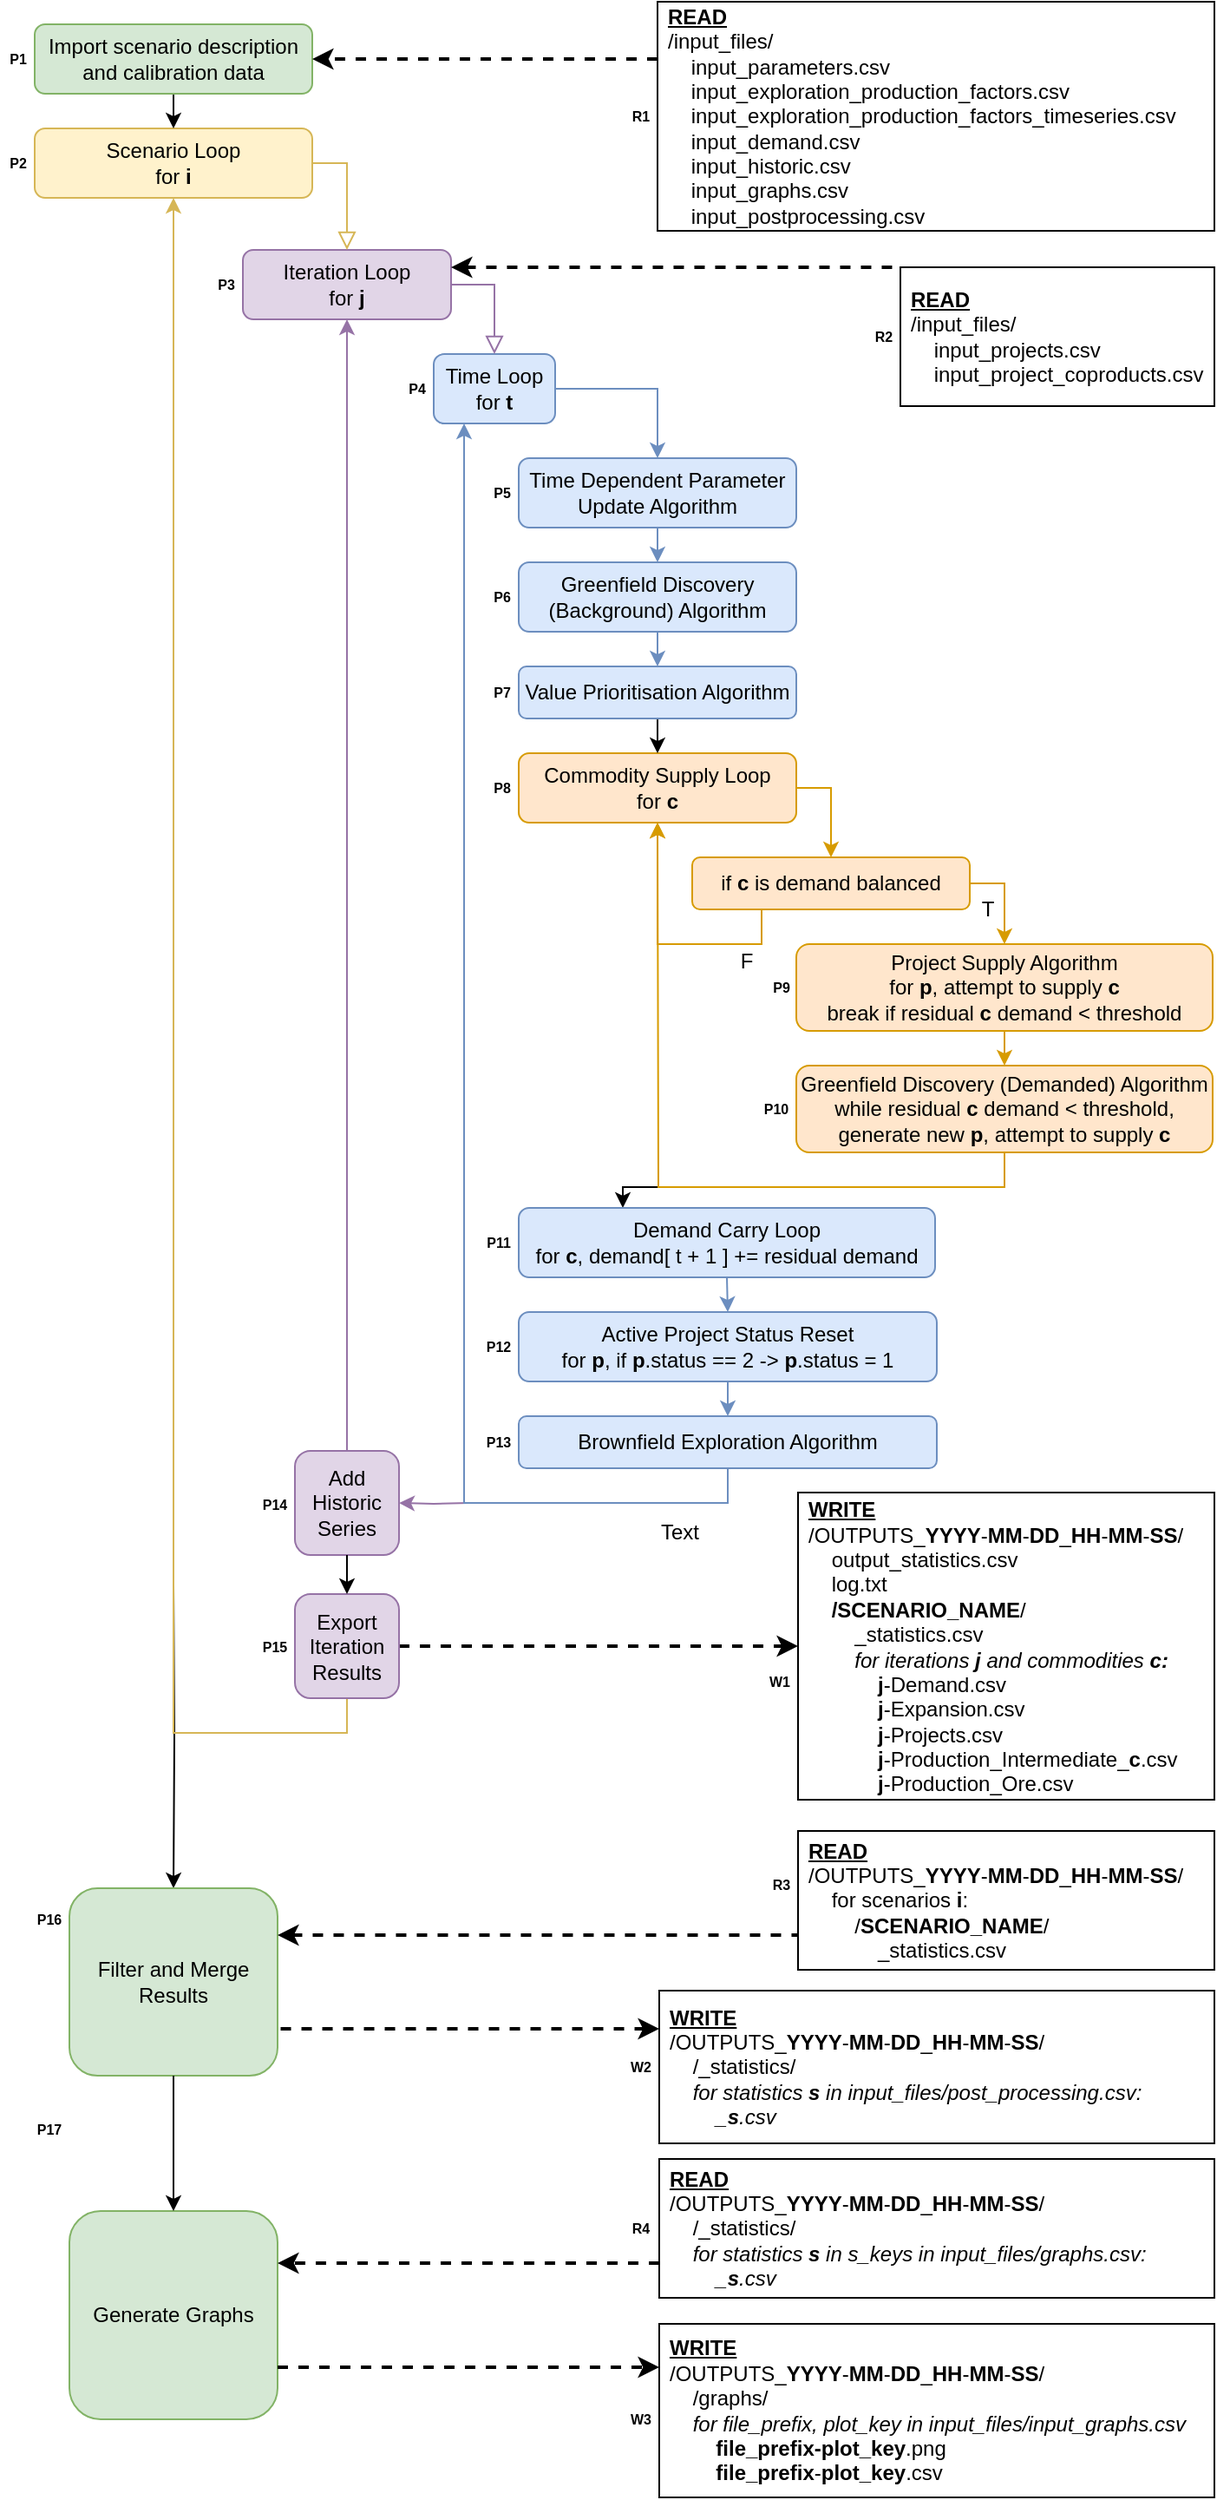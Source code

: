 <mxfile version="15.7.3" type="device" pages="2"><diagram id="C5RBs43oDa-KdzZeNtuy" name="Model Components"><mxGraphModel dx="3342" dy="1945" grid="1" gridSize="10" guides="1" tooltips="1" connect="1" arrows="1" fold="1" page="1" pageScale="1" pageWidth="827" pageHeight="1169" math="0" shadow="0"><root><mxCell id="WIyWlLk6GJQsqaUBKTNV-0"/><mxCell id="WIyWlLk6GJQsqaUBKTNV-1" parent="WIyWlLk6GJQsqaUBKTNV-0"/><mxCell id="svgdYkkFyY_MJTqzbiqZ-6" value="" style="group" vertex="1" connectable="0" parent="WIyWlLk6GJQsqaUBKTNV-1"><mxGeometry x="20" y="7" width="700" height="1438" as="geometry"/></mxCell><mxCell id="RuGtIZ890Cus1IuzTVzZ-90" style="edgeStyle=orthogonalEdgeStyle;rounded=0;orthogonalLoop=1;jettySize=auto;html=1;fontColor=#FF0000;entryX=0.5;entryY=0;entryDx=0;entryDy=0;" parent="svgdYkkFyY_MJTqzbiqZ-6" target="RuGtIZ890Cus1IuzTVzZ-88" edge="1"><mxGeometry relative="1" as="geometry"><mxPoint x="100" y="912" as="sourcePoint"/></mxGeometry></mxCell><mxCell id="WIyWlLk6GJQsqaUBKTNV-3" value="Scenario Loop&lt;br&gt;for &lt;b&gt;i&lt;/b&gt;" style="rounded=1;whiteSpace=wrap;html=1;fontSize=12;glass=0;strokeWidth=1;shadow=0;fillColor=#fff2cc;strokeColor=#d6b656;" parent="svgdYkkFyY_MJTqzbiqZ-6" vertex="1"><mxGeometry x="20" y="73" width="160" height="40" as="geometry"/></mxCell><mxCell id="RuGtIZ890Cus1IuzTVzZ-0" value="Iteration Loop&lt;br&gt;for &lt;b&gt;j&lt;/b&gt;" style="rounded=1;whiteSpace=wrap;html=1;fontSize=12;glass=0;strokeWidth=1;shadow=0;fillColor=#e1d5e7;strokeColor=#9673a6;" parent="svgdYkkFyY_MJTqzbiqZ-6" vertex="1"><mxGeometry x="140" y="143" width="120" height="40" as="geometry"/></mxCell><mxCell id="WIyWlLk6GJQsqaUBKTNV-2" value="" style="rounded=0;html=1;jettySize=auto;orthogonalLoop=1;fontSize=11;endArrow=block;endFill=0;endSize=8;strokeWidth=1;shadow=0;labelBackgroundColor=none;edgeStyle=orthogonalEdgeStyle;entryX=0.5;entryY=0;entryDx=0;entryDy=0;exitX=1;exitY=0.5;exitDx=0;exitDy=0;fillColor=#fff2cc;strokeColor=#d6b656;" parent="svgdYkkFyY_MJTqzbiqZ-6" source="WIyWlLk6GJQsqaUBKTNV-3" target="RuGtIZ890Cus1IuzTVzZ-0" edge="1"><mxGeometry relative="1" as="geometry"><mxPoint x="200" y="183" as="targetPoint"/></mxGeometry></mxCell><mxCell id="RuGtIZ890Cus1IuzTVzZ-75" style="edgeStyle=orthogonalEdgeStyle;rounded=0;orthogonalLoop=1;jettySize=auto;html=1;entryX=1;entryY=0.5;entryDx=0;entryDy=0;fontColor=#FF0000;fillColor=#e1d5e7;strokeColor=#9673a6;" parent="svgdYkkFyY_MJTqzbiqZ-6" target="RuGtIZ890Cus1IuzTVzZ-70" edge="1"><mxGeometry relative="1" as="geometry"><mxPoint x="270" y="865" as="sourcePoint"/></mxGeometry></mxCell><mxCell id="RuGtIZ890Cus1IuzTVzZ-2" value="Time Loop&lt;br&gt;for &lt;b&gt;t&lt;/b&gt;" style="rounded=1;whiteSpace=wrap;html=1;fontSize=12;glass=0;strokeWidth=1;shadow=0;fillColor=#dae8fc;strokeColor=#6c8ebf;" parent="svgdYkkFyY_MJTqzbiqZ-6" vertex="1"><mxGeometry x="250" y="203" width="70" height="40" as="geometry"/></mxCell><mxCell id="RuGtIZ890Cus1IuzTVzZ-3" value="" style="rounded=0;html=1;jettySize=auto;orthogonalLoop=1;fontSize=11;endArrow=block;endFill=0;endSize=8;strokeWidth=1;shadow=0;labelBackgroundColor=none;edgeStyle=orthogonalEdgeStyle;entryX=0.5;entryY=0;entryDx=0;entryDy=0;exitX=1;exitY=0.5;exitDx=0;exitDy=0;fillColor=#e1d5e7;strokeColor=#9673a6;" parent="svgdYkkFyY_MJTqzbiqZ-6" source="RuGtIZ890Cus1IuzTVzZ-0" target="RuGtIZ890Cus1IuzTVzZ-2" edge="1"><mxGeometry relative="1" as="geometry"><mxPoint x="290" y="253" as="sourcePoint"/><mxPoint x="390" y="293" as="targetPoint"/></mxGeometry></mxCell><mxCell id="RuGtIZ890Cus1IuzTVzZ-4" value="Time Dependent Parameter Update Algorithm" style="rounded=1;whiteSpace=wrap;html=1;fontSize=12;glass=0;strokeWidth=1;shadow=0;fillColor=#dae8fc;strokeColor=#6c8ebf;" parent="svgdYkkFyY_MJTqzbiqZ-6" vertex="1"><mxGeometry x="299" y="263" width="160" height="40" as="geometry"/></mxCell><mxCell id="RuGtIZ890Cus1IuzTVzZ-14" style="edgeStyle=orthogonalEdgeStyle;rounded=0;orthogonalLoop=1;jettySize=auto;html=1;exitX=1;exitY=0.5;exitDx=0;exitDy=0;fillColor=#dae8fc;strokeColor=#6c8ebf;" parent="svgdYkkFyY_MJTqzbiqZ-6" source="RuGtIZ890Cus1IuzTVzZ-2" target="RuGtIZ890Cus1IuzTVzZ-4" edge="1"><mxGeometry relative="1" as="geometry"/></mxCell><mxCell id="RuGtIZ890Cus1IuzTVzZ-5" value="Greenfield Discovery (Background) Algorithm" style="rounded=1;whiteSpace=wrap;html=1;fontSize=12;glass=0;strokeWidth=1;shadow=0;fillColor=#dae8fc;strokeColor=#6c8ebf;" parent="svgdYkkFyY_MJTqzbiqZ-6" vertex="1"><mxGeometry x="299" y="323" width="160" height="40" as="geometry"/></mxCell><mxCell id="RuGtIZ890Cus1IuzTVzZ-51" style="edgeStyle=orthogonalEdgeStyle;rounded=0;orthogonalLoop=1;jettySize=auto;html=1;exitX=0.5;exitY=1;exitDx=0;exitDy=0;entryX=0.5;entryY=0;entryDx=0;entryDy=0;fillColor=#dae8fc;strokeColor=#6c8ebf;" parent="svgdYkkFyY_MJTqzbiqZ-6" source="RuGtIZ890Cus1IuzTVzZ-4" target="RuGtIZ890Cus1IuzTVzZ-5" edge="1"><mxGeometry relative="1" as="geometry"/></mxCell><mxCell id="RuGtIZ890Cus1IuzTVzZ-63" style="edgeStyle=orthogonalEdgeStyle;rounded=0;orthogonalLoop=1;jettySize=auto;html=1;entryX=0.25;entryY=0;entryDx=0;entryDy=0;fontColor=#FF0000;" parent="svgdYkkFyY_MJTqzbiqZ-6" target="RuGtIZ890Cus1IuzTVzZ-9" edge="1"><mxGeometry relative="1" as="geometry"><mxPoint x="379" y="683" as="sourcePoint"/></mxGeometry></mxCell><mxCell id="RuGtIZ890Cus1IuzTVzZ-6" value="Commodity Supply Loop&lt;br&gt;for &lt;b&gt;c&lt;/b&gt;" style="rounded=1;whiteSpace=wrap;html=1;fontSize=12;glass=0;strokeWidth=1;shadow=0;fillColor=#ffe6cc;strokeColor=#d79b00;" parent="svgdYkkFyY_MJTqzbiqZ-6" vertex="1"><mxGeometry x="299" y="433" width="160" height="40" as="geometry"/></mxCell><mxCell id="RuGtIZ890Cus1IuzTVzZ-102" style="edgeStyle=orthogonalEdgeStyle;rounded=0;orthogonalLoop=1;jettySize=auto;html=1;exitX=0.25;exitY=1;exitDx=0;exitDy=0;entryX=0.5;entryY=1;entryDx=0;entryDy=0;fontColor=#FF0000;fillColor=#ffe6cc;strokeColor=#d79b00;" parent="svgdYkkFyY_MJTqzbiqZ-6" source="RuGtIZ890Cus1IuzTVzZ-8" target="RuGtIZ890Cus1IuzTVzZ-6" edge="1"><mxGeometry relative="1" as="geometry"/></mxCell><mxCell id="RuGtIZ890Cus1IuzTVzZ-8" value="if &lt;b&gt;c&lt;/b&gt; is demand balanced" style="rounded=1;whiteSpace=wrap;html=1;fontSize=12;glass=0;strokeWidth=1;shadow=0;fillColor=#ffe6cc;strokeColor=#d79b00;" parent="svgdYkkFyY_MJTqzbiqZ-6" vertex="1"><mxGeometry x="399" y="493" width="160" height="30" as="geometry"/></mxCell><mxCell id="RuGtIZ890Cus1IuzTVzZ-17" style="edgeStyle=orthogonalEdgeStyle;rounded=0;orthogonalLoop=1;jettySize=auto;html=1;exitX=1;exitY=0.5;exitDx=0;exitDy=0;entryX=0.5;entryY=0;entryDx=0;entryDy=0;fillColor=#ffe6cc;strokeColor=#d79b00;" parent="svgdYkkFyY_MJTqzbiqZ-6" source="RuGtIZ890Cus1IuzTVzZ-6" target="RuGtIZ890Cus1IuzTVzZ-8" edge="1"><mxGeometry relative="1" as="geometry"/></mxCell><mxCell id="RuGtIZ890Cus1IuzTVzZ-31" style="edgeStyle=orthogonalEdgeStyle;rounded=0;orthogonalLoop=1;jettySize=auto;html=1;entryX=0.5;entryY=1;entryDx=0;entryDy=0;fillColor=#ffe6cc;strokeColor=#d79b00;exitX=0.5;exitY=1;exitDx=0;exitDy=0;" parent="svgdYkkFyY_MJTqzbiqZ-6" source="RuGtIZ890Cus1IuzTVzZ-29" edge="1"><mxGeometry relative="1" as="geometry"><mxPoint x="379" y="473" as="targetPoint"/><mxPoint x="579" y="703" as="sourcePoint"/></mxGeometry></mxCell><mxCell id="RuGtIZ890Cus1IuzTVzZ-9" value="Demand Carry Loop&lt;br&gt;for &lt;b&gt;c&lt;/b&gt;, demand[ t + 1 ] += residual demand" style="rounded=1;whiteSpace=wrap;html=1;fontSize=12;glass=0;strokeWidth=1;shadow=0;fillColor=#dae8fc;strokeColor=#6c8ebf;" parent="svgdYkkFyY_MJTqzbiqZ-6" vertex="1"><mxGeometry x="299" y="695" width="240" height="40" as="geometry"/></mxCell><mxCell id="RuGtIZ890Cus1IuzTVzZ-69" style="edgeStyle=orthogonalEdgeStyle;rounded=0;orthogonalLoop=1;jettySize=auto;html=1;exitX=0.5;exitY=1;exitDx=0;exitDy=0;entryX=0.25;entryY=1;entryDx=0;entryDy=0;fontColor=#FF0000;fillColor=#dae8fc;strokeColor=#6c8ebf;" parent="svgdYkkFyY_MJTqzbiqZ-6" source="RuGtIZ890Cus1IuzTVzZ-38" target="RuGtIZ890Cus1IuzTVzZ-2" edge="1"><mxGeometry relative="1" as="geometry"/></mxCell><mxCell id="RuGtIZ890Cus1IuzTVzZ-38" value="Brownfield Exploration Algorithm" style="rounded=1;whiteSpace=wrap;html=1;fontSize=12;glass=0;strokeWidth=1;shadow=0;fillColor=#dae8fc;strokeColor=#6c8ebf;" parent="svgdYkkFyY_MJTqzbiqZ-6" vertex="1"><mxGeometry x="299" y="815" width="241" height="30" as="geometry"/></mxCell><mxCell id="RuGtIZ890Cus1IuzTVzZ-18" value="Project Supply Algorithm&lt;br&gt;for &lt;b&gt;p&lt;/b&gt;, attempt to supply &lt;b&gt;c&lt;/b&gt;&lt;br&gt;break if residual &lt;b&gt;c&lt;/b&gt; demand &amp;lt; threshold" style="rounded=1;whiteSpace=wrap;html=1;fontSize=12;glass=0;strokeWidth=1;shadow=0;fillColor=#ffe6cc;strokeColor=#d79b00;" parent="svgdYkkFyY_MJTqzbiqZ-6" vertex="1"><mxGeometry x="459" y="543" width="240" height="50" as="geometry"/></mxCell><mxCell id="RuGtIZ890Cus1IuzTVzZ-20" style="edgeStyle=orthogonalEdgeStyle;rounded=0;orthogonalLoop=1;jettySize=auto;html=1;exitX=1;exitY=0.5;exitDx=0;exitDy=0;entryX=0.5;entryY=0;entryDx=0;entryDy=0;fillColor=#ffe6cc;strokeColor=#d79b00;" parent="svgdYkkFyY_MJTqzbiqZ-6" source="RuGtIZ890Cus1IuzTVzZ-8" target="RuGtIZ890Cus1IuzTVzZ-18" edge="1"><mxGeometry relative="1" as="geometry"><mxPoint x="599" y="493" as="sourcePoint"/><mxPoint x="619" y="533" as="targetPoint"/></mxGeometry></mxCell><mxCell id="RuGtIZ890Cus1IuzTVzZ-21" value="T" style="text;html=1;align=center;verticalAlign=middle;resizable=0;points=[];autosize=1;" parent="svgdYkkFyY_MJTqzbiqZ-6" vertex="1"><mxGeometry x="559" y="513" width="20" height="20" as="geometry"/></mxCell><mxCell id="RuGtIZ890Cus1IuzTVzZ-26" style="edgeStyle=orthogonalEdgeStyle;rounded=0;orthogonalLoop=1;jettySize=auto;html=1;exitX=0.5;exitY=1;exitDx=0;exitDy=0;entryX=0.5;entryY=0;entryDx=0;entryDy=0;" parent="svgdYkkFyY_MJTqzbiqZ-6" source="RuGtIZ890Cus1IuzTVzZ-24" target="RuGtIZ890Cus1IuzTVzZ-6" edge="1"><mxGeometry relative="1" as="geometry"/></mxCell><mxCell id="RuGtIZ890Cus1IuzTVzZ-24" value="Value Prioritisation Algorithm" style="rounded=1;whiteSpace=wrap;html=1;fontSize=12;glass=0;strokeWidth=1;shadow=0;fillColor=#dae8fc;strokeColor=#6c8ebf;" parent="svgdYkkFyY_MJTqzbiqZ-6" vertex="1"><mxGeometry x="299" y="383" width="160" height="30" as="geometry"/></mxCell><mxCell id="RuGtIZ890Cus1IuzTVzZ-25" style="edgeStyle=orthogonalEdgeStyle;rounded=0;orthogonalLoop=1;jettySize=auto;html=1;exitX=0.5;exitY=1;exitDx=0;exitDy=0;entryX=0.5;entryY=0;entryDx=0;entryDy=0;fillColor=#dae8fc;strokeColor=#6c8ebf;" parent="svgdYkkFyY_MJTqzbiqZ-6" source="RuGtIZ890Cus1IuzTVzZ-5" target="RuGtIZ890Cus1IuzTVzZ-24" edge="1"><mxGeometry relative="1" as="geometry"/></mxCell><mxCell id="RuGtIZ890Cus1IuzTVzZ-28" value="F" style="text;html=1;align=center;verticalAlign=middle;resizable=0;points=[];autosize=1;" parent="svgdYkkFyY_MJTqzbiqZ-6" vertex="1"><mxGeometry x="420" y="543" width="20" height="20" as="geometry"/></mxCell><mxCell id="RuGtIZ890Cus1IuzTVzZ-29" value="Greenfield Discovery (Demanded) Algorithm&lt;br&gt;while residual &lt;b&gt;c&lt;/b&gt; demand &amp;lt; threshold, generate new &lt;b&gt;p&lt;/b&gt;, attempt to supply &lt;b&gt;c&lt;/b&gt;" style="rounded=1;whiteSpace=wrap;html=1;fontSize=12;glass=0;strokeWidth=1;shadow=0;fillColor=#ffe6cc;strokeColor=#d79b00;" parent="svgdYkkFyY_MJTqzbiqZ-6" vertex="1"><mxGeometry x="459" y="613" width="240" height="50" as="geometry"/></mxCell><mxCell id="RuGtIZ890Cus1IuzTVzZ-40" style="edgeStyle=orthogonalEdgeStyle;rounded=0;orthogonalLoop=1;jettySize=auto;html=1;exitX=0.5;exitY=1;exitDx=0;exitDy=0;entryX=0.5;entryY=0;entryDx=0;entryDy=0;fillColor=#ffe6cc;strokeColor=#d79b00;" parent="svgdYkkFyY_MJTqzbiqZ-6" source="RuGtIZ890Cus1IuzTVzZ-18" target="RuGtIZ890Cus1IuzTVzZ-29" edge="1"><mxGeometry relative="1" as="geometry"/></mxCell><mxCell id="RuGtIZ890Cus1IuzTVzZ-65" style="edgeStyle=orthogonalEdgeStyle;rounded=0;orthogonalLoop=1;jettySize=auto;html=1;exitX=0.5;exitY=1;exitDx=0;exitDy=0;entryX=0.5;entryY=0;entryDx=0;entryDy=0;fontColor=#FF0000;fillColor=#dae8fc;strokeColor=#6c8ebf;" parent="svgdYkkFyY_MJTqzbiqZ-6" source="RuGtIZ890Cus1IuzTVzZ-33" target="RuGtIZ890Cus1IuzTVzZ-38" edge="1"><mxGeometry relative="1" as="geometry"/></mxCell><mxCell id="RuGtIZ890Cus1IuzTVzZ-33" value="Active Project Status Reset&lt;br&gt;for &lt;b&gt;p&lt;/b&gt;, if &lt;b&gt;p&lt;/b&gt;.status == 2 -&amp;gt; &lt;b&gt;p&lt;/b&gt;.status = 1" style="rounded=1;whiteSpace=wrap;html=1;fontSize=12;glass=0;strokeWidth=1;shadow=0;fillColor=#dae8fc;strokeColor=#6c8ebf;" parent="svgdYkkFyY_MJTqzbiqZ-6" vertex="1"><mxGeometry x="299" y="755" width="241" height="40" as="geometry"/></mxCell><mxCell id="RuGtIZ890Cus1IuzTVzZ-48" style="edgeStyle=orthogonalEdgeStyle;rounded=0;orthogonalLoop=1;jettySize=auto;html=1;exitX=0.5;exitY=1;exitDx=0;exitDy=0;entryX=0.5;entryY=0;entryDx=0;entryDy=0;" parent="svgdYkkFyY_MJTqzbiqZ-6" source="RuGtIZ890Cus1IuzTVzZ-47" target="WIyWlLk6GJQsqaUBKTNV-3" edge="1"><mxGeometry relative="1" as="geometry"/></mxCell><mxCell id="RuGtIZ890Cus1IuzTVzZ-47" value="Import scenario description and calibration data" style="rounded=1;whiteSpace=wrap;html=1;fontSize=12;glass=0;strokeWidth=1;shadow=0;fillColor=#d5e8d4;strokeColor=#82b366;" parent="svgdYkkFyY_MJTqzbiqZ-6" vertex="1"><mxGeometry x="20" y="13" width="160" height="40" as="geometry"/></mxCell><mxCell id="RuGtIZ890Cus1IuzTVzZ-77" style="edgeStyle=orthogonalEdgeStyle;rounded=0;orthogonalLoop=1;jettySize=auto;html=1;exitX=0.5;exitY=0;exitDx=0;exitDy=0;entryX=0.5;entryY=1;entryDx=0;entryDy=0;fontColor=#FF0000;fillColor=#e1d5e7;strokeColor=#9673a6;" parent="svgdYkkFyY_MJTqzbiqZ-6" source="RuGtIZ890Cus1IuzTVzZ-70" target="RuGtIZ890Cus1IuzTVzZ-0" edge="1"><mxGeometry relative="1" as="geometry"/></mxCell><mxCell id="RuGtIZ890Cus1IuzTVzZ-103" style="edgeStyle=orthogonalEdgeStyle;rounded=0;orthogonalLoop=1;jettySize=auto;html=1;exitX=0.5;exitY=1;exitDx=0;exitDy=0;fontColor=#FF0000;fillColor=#fff2cc;strokeColor=#d6b656;" parent="svgdYkkFyY_MJTqzbiqZ-6" source="85ENm7V9GIyX79qCjgwe-4" target="WIyWlLk6GJQsqaUBKTNV-3" edge="1"><mxGeometry relative="1" as="geometry"><mxPoint x="140" y="963" as="targetPoint"/></mxGeometry></mxCell><mxCell id="RuGtIZ890Cus1IuzTVzZ-70" value="Add Historic Series" style="rounded=1;whiteSpace=wrap;html=1;fontSize=12;glass=0;strokeWidth=1;shadow=0;fillColor=#e1d5e7;strokeColor=#9673a6;" parent="svgdYkkFyY_MJTqzbiqZ-6" vertex="1"><mxGeometry x="170" y="835" width="60" height="60" as="geometry"/></mxCell><mxCell id="RuGtIZ890Cus1IuzTVzZ-64" style="edgeStyle=orthogonalEdgeStyle;rounded=0;orthogonalLoop=1;jettySize=auto;html=1;exitX=0.5;exitY=1;exitDx=0;exitDy=0;entryX=0.5;entryY=0;entryDx=0;entryDy=0;fontColor=#FF0000;fillColor=#dae8fc;strokeColor=#6c8ebf;" parent="svgdYkkFyY_MJTqzbiqZ-6" source="RuGtIZ890Cus1IuzTVzZ-9" target="RuGtIZ890Cus1IuzTVzZ-33" edge="1"><mxGeometry relative="1" as="geometry"/></mxCell><mxCell id="RuGtIZ890Cus1IuzTVzZ-88" value="Filter and Merge Results" style="rounded=1;whiteSpace=wrap;html=1;fontSize=12;glass=0;strokeWidth=1;shadow=0;fillColor=#d5e8d4;strokeColor=#82b366;" parent="svgdYkkFyY_MJTqzbiqZ-6" vertex="1"><mxGeometry x="40" y="1087" width="120" height="108" as="geometry"/></mxCell><mxCell id="c2dx_Vf4ktYsoiYeNXmg-3" value="&lt;u&gt;&lt;b&gt;READ&lt;/b&gt;&lt;/u&gt;&lt;br&gt;/input_files/&lt;br&gt;&amp;nbsp; &amp;nbsp; input_parameters.csv&lt;br&gt;&amp;nbsp; &amp;nbsp; input_exploration_production_factors.csv&lt;br&gt;&amp;nbsp; &amp;nbsp; input_exploration_production_factors_timeseries.csv&lt;br&gt;&amp;nbsp; &amp;nbsp; input_demand.csv&lt;br&gt;&amp;nbsp; &amp;nbsp; input_historic.csv&lt;br&gt;&amp;nbsp; &amp;nbsp; input_graphs.csv&lt;br&gt;&amp;nbsp; &amp;nbsp; input_postprocessing.csv" style="rounded=0;whiteSpace=wrap;html=1;align=left;spacingLeft=4;spacingRight=4;spacingTop=2;spacingBottom=2;spacing=2;" parent="svgdYkkFyY_MJTqzbiqZ-6" vertex="1"><mxGeometry x="379" width="321" height="132" as="geometry"/></mxCell><mxCell id="c2dx_Vf4ktYsoiYeNXmg-4" value="&lt;div&gt;&lt;b&gt;&lt;u&gt;WRITE&lt;/u&gt;&lt;/b&gt;&lt;/div&gt;&lt;div&gt;/OUTPUTS_&lt;b&gt;YYYY&lt;/b&gt;-&lt;b&gt;MM&lt;/b&gt;-&lt;b&gt;DD&lt;/b&gt;_&lt;b&gt;HH&lt;/b&gt;-&lt;b&gt;MM&lt;/b&gt;-&lt;b&gt;SS&lt;/b&gt;/&lt;/div&gt;&lt;div&gt;&lt;b&gt;&amp;nbsp; &amp;nbsp; &lt;/b&gt;output_statistics.csv&lt;br&gt;&lt;/div&gt;&lt;div&gt;&amp;nbsp; &amp;nbsp; log.txt&lt;/div&gt;&lt;div&gt;&lt;b style=&quot;font-weight: bold&quot;&gt;&amp;nbsp; &amp;nbsp; /&lt;/b&gt;&lt;b&gt;SCENARIO_NAME&lt;/b&gt;/&lt;/div&gt;&lt;div&gt;&amp;nbsp; &amp;nbsp; &amp;nbsp; &amp;nbsp; _statistics.csv&lt;/div&gt;&lt;div&gt;&amp;nbsp; &amp;nbsp; &amp;nbsp; &amp;nbsp; &lt;i&gt;for iterations&amp;nbsp;&lt;b&gt;j &lt;/b&gt;and commodities&amp;nbsp;&lt;b&gt;c:&lt;/b&gt;&lt;/i&gt;&lt;/div&gt;&lt;div&gt;&amp;nbsp; &amp;nbsp; &amp;nbsp; &amp;nbsp; &amp;nbsp; &amp;nbsp;&amp;nbsp;&lt;b&gt;j&lt;/b&gt;-Demand.csv&lt;/div&gt;&lt;div&gt;&amp;nbsp; &amp;nbsp; &amp;nbsp; &amp;nbsp; &amp;nbsp; &amp;nbsp;&amp;nbsp;&lt;b&gt;j&lt;/b&gt;-Expansion.csv&lt;/div&gt;&lt;div&gt;&amp;nbsp; &amp;nbsp; &amp;nbsp; &amp;nbsp; &amp;nbsp; &amp;nbsp; &lt;b&gt;j&lt;/b&gt;-Projects.csv&lt;/div&gt;&lt;div&gt;&lt;b style=&quot;font-weight: bold&quot;&gt;&amp;nbsp; &amp;nbsp; &amp;nbsp; &amp;nbsp; &amp;nbsp; &amp;nbsp; j&lt;/b&gt;&lt;span style=&quot;font-weight: normal&quot;&gt;-Production_Intermediate_&lt;/span&gt;&lt;span&gt;&lt;b&gt;c&lt;/b&gt;&lt;/span&gt;&lt;span style=&quot;font-weight: normal&quot;&gt;.csv&lt;/span&gt;&lt;/div&gt;&lt;span&gt;&lt;div&gt;&amp;nbsp; &amp;nbsp; &amp;nbsp; &amp;nbsp; &amp;nbsp; &amp;nbsp; &lt;b&gt;j&lt;/b&gt;-Production_Ore.csv&lt;/div&gt;&lt;/span&gt;" style="rounded=0;whiteSpace=wrap;html=1;spacingLeft=4;spacingRight=4;spacingBottom=2;spacingTop=2;align=left;" parent="svgdYkkFyY_MJTqzbiqZ-6" vertex="1"><mxGeometry x="460" y="859" width="240" height="177" as="geometry"/></mxCell><mxCell id="c2dx_Vf4ktYsoiYeNXmg-7" value="&lt;b&gt;&lt;u&gt;READ&lt;/u&gt;&lt;/b&gt;&lt;br&gt;/input_files/&lt;br&gt;&amp;nbsp; &amp;nbsp; input_projects.csv&lt;br&gt;&amp;nbsp; &amp;nbsp; input_project_coproducts.csv" style="rounded=0;whiteSpace=wrap;html=1;align=left;spacingLeft=4;spacingRight=4;spacingTop=2;spacingBottom=2;" parent="svgdYkkFyY_MJTqzbiqZ-6" vertex="1"><mxGeometry x="519" y="153" width="181" height="80" as="geometry"/></mxCell><mxCell id="c2dx_Vf4ktYsoiYeNXmg-8" value="" style="endArrow=classic;dashed=1;html=1;entryX=0;entryY=0.5;entryDx=0;entryDy=0;exitX=1;exitY=0.5;exitDx=0;exitDy=0;fontSize=12;strokeWidth=2;endFill=1;" parent="svgdYkkFyY_MJTqzbiqZ-6" source="85ENm7V9GIyX79qCjgwe-4" target="c2dx_Vf4ktYsoiYeNXmg-4" edge="1"><mxGeometry width="50" height="50" relative="1" as="geometry"><mxPoint x="320" y="505" as="sourcePoint"/><mxPoint x="330" y="545" as="targetPoint"/></mxGeometry></mxCell><mxCell id="c2dx_Vf4ktYsoiYeNXmg-12" value="" style="endArrow=none;dashed=1;html=1;entryX=0;entryY=0;entryDx=0;entryDy=0;exitX=1;exitY=0.25;exitDx=0;exitDy=0;strokeWidth=2;endFill=0;startArrow=classic;startFill=1;" parent="svgdYkkFyY_MJTqzbiqZ-6" source="RuGtIZ890Cus1IuzTVzZ-0" target="c2dx_Vf4ktYsoiYeNXmg-7" edge="1"><mxGeometry width="50" height="50" relative="1" as="geometry"><mxPoint x="344" y="173" as="sourcePoint"/><mxPoint x="394" y="123" as="targetPoint"/></mxGeometry></mxCell><mxCell id="c2dx_Vf4ktYsoiYeNXmg-13" value="" style="endArrow=classic;dashed=1;html=1;exitX=0;exitY=0.25;exitDx=0;exitDy=0;entryX=1;entryY=0.5;entryDx=0;entryDy=0;strokeWidth=2;endFill=1;startArrow=none;startFill=0;" parent="svgdYkkFyY_MJTqzbiqZ-6" source="c2dx_Vf4ktYsoiYeNXmg-3" target="RuGtIZ890Cus1IuzTVzZ-47" edge="1"><mxGeometry width="50" height="50" relative="1" as="geometry"><mxPoint x="320" y="423" as="sourcePoint"/><mxPoint x="180" y="41" as="targetPoint"/></mxGeometry></mxCell><mxCell id="c2dx_Vf4ktYsoiYeNXmg-15" value="P1" style="text;html=1;align=center;verticalAlign=middle;resizable=0;points=[];autosize=1;fontSize=8;fontStyle=1" parent="svgdYkkFyY_MJTqzbiqZ-6" vertex="1"><mxGeometry y="26" width="20" height="14" as="geometry"/></mxCell><mxCell id="c2dx_Vf4ktYsoiYeNXmg-16" value="P2" style="text;html=1;align=center;verticalAlign=middle;resizable=0;points=[];autosize=1;fontSize=8;fontStyle=1" parent="svgdYkkFyY_MJTqzbiqZ-6" vertex="1"><mxGeometry y="86" width="20" height="14" as="geometry"/></mxCell><mxCell id="c2dx_Vf4ktYsoiYeNXmg-17" value="P3" style="text;html=1;align=center;verticalAlign=middle;resizable=0;points=[];autosize=1;fontSize=8;fontStyle=1" parent="svgdYkkFyY_MJTqzbiqZ-6" vertex="1"><mxGeometry x="120" y="156" width="20" height="14" as="geometry"/></mxCell><mxCell id="c2dx_Vf4ktYsoiYeNXmg-18" value="R2" style="text;html=1;align=center;verticalAlign=middle;resizable=0;points=[];autosize=1;fontSize=8;fontStyle=1" parent="svgdYkkFyY_MJTqzbiqZ-6" vertex="1"><mxGeometry x="499" y="186" width="20" height="14" as="geometry"/></mxCell><mxCell id="c2dx_Vf4ktYsoiYeNXmg-19" value="R1" style="text;html=1;align=center;verticalAlign=middle;resizable=0;points=[];autosize=1;fontSize=8;fontStyle=1" parent="svgdYkkFyY_MJTqzbiqZ-6" vertex="1"><mxGeometry x="359" y="59" width="20" height="14" as="geometry"/></mxCell><mxCell id="c2dx_Vf4ktYsoiYeNXmg-20" value="&lt;div&gt;&lt;b&gt;&lt;u&gt;WRITE&lt;/u&gt;&lt;/b&gt;&lt;/div&gt;&lt;div&gt;/OUTPUTS_&lt;b&gt;YYYY&lt;/b&gt;-&lt;b&gt;MM&lt;/b&gt;-&lt;b&gt;DD&lt;/b&gt;_&lt;b&gt;HH&lt;/b&gt;-&lt;b&gt;MM&lt;/b&gt;-&lt;b&gt;SS&lt;/b&gt;/&lt;br&gt;&lt;/div&gt;&lt;div&gt;&amp;nbsp; &amp;nbsp; /_statistics/&lt;/div&gt;&lt;div&gt;&amp;nbsp; &amp;nbsp; &lt;i&gt;for statistics &lt;b&gt;s&lt;/b&gt; in input_files/post_processing.csv:&lt;/i&gt;&lt;/div&gt;&lt;div&gt;&lt;i&gt;&amp;nbsp; &amp;nbsp; &amp;nbsp; &amp;nbsp; _&lt;b&gt;s&lt;/b&gt;.csv&lt;br&gt;&lt;/i&gt;&lt;/div&gt;" style="rounded=0;whiteSpace=wrap;html=1;spacingLeft=4;spacingRight=4;spacingBottom=2;spacingTop=2;align=left;" parent="svgdYkkFyY_MJTqzbiqZ-6" vertex="1"><mxGeometry x="380" y="1146" width="320" height="88" as="geometry"/></mxCell><mxCell id="c2dx_Vf4ktYsoiYeNXmg-22" value="" style="endArrow=none;dashed=1;html=1;strokeWidth=2;endFill=0;startArrow=classic;startFill=1;entryX=1;entryY=0.75;entryDx=0;entryDy=0;exitX=0;exitY=0.25;exitDx=0;exitDy=0;" parent="svgdYkkFyY_MJTqzbiqZ-6" source="c2dx_Vf4ktYsoiYeNXmg-20" target="RuGtIZ890Cus1IuzTVzZ-88" edge="1"><mxGeometry width="50" height="50" relative="1" as="geometry"><mxPoint x="460" y="1154" as="sourcePoint"/><mxPoint x="160" y="1157" as="targetPoint"/></mxGeometry></mxCell><mxCell id="9t_B_722Ueyj9p-KfAyI-0" value="P4" style="text;html=1;align=center;verticalAlign=middle;resizable=0;points=[];autosize=1;fontSize=8;fontStyle=1" parent="svgdYkkFyY_MJTqzbiqZ-6" vertex="1"><mxGeometry x="230" y="216" width="20" height="14" as="geometry"/></mxCell><mxCell id="9t_B_722Ueyj9p-KfAyI-1" value="P5" style="text;html=1;align=center;verticalAlign=middle;resizable=0;points=[];autosize=1;fontSize=8;fontStyle=1" parent="svgdYkkFyY_MJTqzbiqZ-6" vertex="1"><mxGeometry x="279" y="276" width="20" height="14" as="geometry"/></mxCell><mxCell id="9t_B_722Ueyj9p-KfAyI-2" value="P6" style="text;html=1;align=center;verticalAlign=middle;resizable=0;points=[];autosize=1;fontSize=8;fontStyle=1" parent="svgdYkkFyY_MJTqzbiqZ-6" vertex="1"><mxGeometry x="279" y="336" width="20" height="14" as="geometry"/></mxCell><mxCell id="9t_B_722Ueyj9p-KfAyI-5" value="P7" style="text;html=1;align=center;verticalAlign=middle;resizable=0;points=[];autosize=1;fontSize=8;fontStyle=1" parent="svgdYkkFyY_MJTqzbiqZ-6" vertex="1"><mxGeometry x="279" y="391" width="20" height="14" as="geometry"/></mxCell><mxCell id="9t_B_722Ueyj9p-KfAyI-6" value="P8" style="text;html=1;align=center;verticalAlign=middle;resizable=0;points=[];autosize=1;fontSize=8;fontStyle=1" parent="svgdYkkFyY_MJTqzbiqZ-6" vertex="1"><mxGeometry x="279" y="446" width="20" height="14" as="geometry"/></mxCell><mxCell id="9t_B_722Ueyj9p-KfAyI-7" value="P9" style="text;html=1;align=center;verticalAlign=middle;resizable=0;points=[];autosize=1;fontSize=8;fontStyle=1" parent="svgdYkkFyY_MJTqzbiqZ-6" vertex="1"><mxGeometry x="440" y="561" width="20" height="14" as="geometry"/></mxCell><mxCell id="9t_B_722Ueyj9p-KfAyI-8" value="P10" style="text;html=1;align=center;verticalAlign=middle;resizable=0;points=[];autosize=1;fontSize=8;fontStyle=1" parent="svgdYkkFyY_MJTqzbiqZ-6" vertex="1"><mxGeometry x="435" y="631" width="24" height="14" as="geometry"/></mxCell><mxCell id="9t_B_722Ueyj9p-KfAyI-9" value="P11" style="text;html=1;align=center;verticalAlign=middle;resizable=0;points=[];autosize=1;fontSize=8;fontStyle=1" parent="svgdYkkFyY_MJTqzbiqZ-6" vertex="1"><mxGeometry x="272" y="705" width="30" height="20" as="geometry"/></mxCell><mxCell id="9t_B_722Ueyj9p-KfAyI-10" value="P12" style="text;html=1;align=center;verticalAlign=middle;resizable=0;points=[];autosize=1;fontSize=8;fontStyle=1" parent="svgdYkkFyY_MJTqzbiqZ-6" vertex="1"><mxGeometry x="272" y="765" width="30" height="20" as="geometry"/></mxCell><mxCell id="9t_B_722Ueyj9p-KfAyI-11" value="P13" style="text;html=1;align=center;verticalAlign=middle;resizable=0;points=[];autosize=1;fontSize=8;fontStyle=1" parent="svgdYkkFyY_MJTqzbiqZ-6" vertex="1"><mxGeometry x="272" y="820" width="30" height="20" as="geometry"/></mxCell><mxCell id="9t_B_722Ueyj9p-KfAyI-12" value="P14" style="text;html=1;align=center;verticalAlign=middle;resizable=0;points=[];autosize=1;fontSize=8;fontStyle=1" parent="svgdYkkFyY_MJTqzbiqZ-6" vertex="1"><mxGeometry x="143" y="856" width="30" height="20" as="geometry"/></mxCell><mxCell id="85ENm7V9GIyX79qCjgwe-0" value="W1" style="text;html=1;align=center;verticalAlign=middle;resizable=0;points=[];autosize=1;fontSize=8;fontStyle=1" parent="svgdYkkFyY_MJTqzbiqZ-6" vertex="1"><mxGeometry x="438" y="961" width="22" height="14" as="geometry"/></mxCell><mxCell id="85ENm7V9GIyX79qCjgwe-1" value="R3" style="text;html=1;align=center;verticalAlign=middle;resizable=0;points=[];autosize=1;fontSize=8;fontStyle=1" parent="svgdYkkFyY_MJTqzbiqZ-6" vertex="1"><mxGeometry x="440" y="1078" width="20" height="14" as="geometry"/></mxCell><mxCell id="85ENm7V9GIyX79qCjgwe-3" value="&lt;div&gt;&lt;b&gt;&lt;u&gt;READ&lt;/u&gt;&lt;/b&gt;&lt;/div&gt;&lt;div&gt;/OUTPUTS_&lt;b&gt;YYYY&lt;/b&gt;-&lt;b&gt;MM&lt;/b&gt;-&lt;b&gt;DD&lt;/b&gt;_&lt;b&gt;HH&lt;/b&gt;-&lt;b&gt;MM&lt;/b&gt;-&lt;b&gt;SS&lt;/b&gt;/&lt;/div&gt;&lt;div&gt;&amp;nbsp; &amp;nbsp; for scenarios &lt;b&gt;i&lt;/b&gt;:&lt;/div&gt;&lt;div&gt;&amp;nbsp; &amp;nbsp; &amp;nbsp; &amp;nbsp; /&lt;b&gt;SCENARIO_NAME&lt;/b&gt;/&lt;/div&gt;&lt;div&gt;&amp;nbsp; &amp;nbsp; &amp;nbsp; &amp;nbsp; &amp;nbsp; &amp;nbsp; _statistics.csv&lt;/div&gt;" style="rounded=0;whiteSpace=wrap;html=1;spacingLeft=4;spacingRight=4;spacingBottom=2;spacingTop=2;align=left;" parent="svgdYkkFyY_MJTqzbiqZ-6" vertex="1"><mxGeometry x="460" y="1054" width="240" height="80" as="geometry"/></mxCell><mxCell id="85ENm7V9GIyX79qCjgwe-4" value="Export Iteration Results" style="rounded=1;whiteSpace=wrap;html=1;fontSize=12;glass=0;strokeWidth=1;shadow=0;fillColor=#e1d5e7;strokeColor=#9673a6;" parent="svgdYkkFyY_MJTqzbiqZ-6" vertex="1"><mxGeometry x="170" y="917.5" width="60" height="60" as="geometry"/></mxCell><mxCell id="wQQGOECBa4EbLElC1tEI-0" value="Text" style="text;html=1;strokeColor=none;fillColor=none;align=center;verticalAlign=middle;whiteSpace=wrap;rounded=0;" parent="svgdYkkFyY_MJTqzbiqZ-6" vertex="1"><mxGeometry x="372" y="872" width="40" height="20" as="geometry"/></mxCell><mxCell id="GiJGmWoJxxmq9_575v7f-0" value="P15" style="text;html=1;align=center;verticalAlign=middle;resizable=0;points=[];autosize=1;fontSize=8;fontStyle=1" parent="svgdYkkFyY_MJTqzbiqZ-6" vertex="1"><mxGeometry x="143" y="937.5" width="30" height="20" as="geometry"/></mxCell><mxCell id="GiJGmWoJxxmq9_575v7f-1" value="P16" style="text;html=1;align=center;verticalAlign=middle;resizable=0;points=[];autosize=1;fontSize=8;fontStyle=1" parent="svgdYkkFyY_MJTqzbiqZ-6" vertex="1"><mxGeometry x="13" y="1095" width="30" height="20" as="geometry"/></mxCell><mxCell id="85ENm7V9GIyX79qCjgwe-5" style="edgeStyle=orthogonalEdgeStyle;rounded=0;orthogonalLoop=1;jettySize=auto;html=1;exitX=0.5;exitY=1;exitDx=0;exitDy=0;entryX=0.5;entryY=0;entryDx=0;entryDy=0;" parent="svgdYkkFyY_MJTqzbiqZ-6" source="RuGtIZ890Cus1IuzTVzZ-70" target="85ENm7V9GIyX79qCjgwe-4" edge="1"><mxGeometry relative="1" as="geometry"/></mxCell><mxCell id="GiJGmWoJxxmq9_575v7f-2" value="" style="endArrow=none;dashed=1;html=1;strokeWidth=2;endFill=0;startArrow=classic;startFill=1;exitX=1;exitY=0.25;exitDx=0;exitDy=0;entryX=0;entryY=0.75;entryDx=0;entryDy=0;" parent="svgdYkkFyY_MJTqzbiqZ-6" source="RuGtIZ890Cus1IuzTVzZ-88" target="85ENm7V9GIyX79qCjgwe-3" edge="1"><mxGeometry width="50" height="50" relative="1" as="geometry"><mxPoint x="240" y="1105" as="sourcePoint"/><mxPoint x="460" y="1117" as="targetPoint"/></mxGeometry></mxCell><mxCell id="GiJGmWoJxxmq9_575v7f-3" value="Generate Graphs" style="rounded=1;whiteSpace=wrap;html=1;fontSize=12;glass=0;strokeWidth=1;shadow=0;fillColor=#d5e8d4;strokeColor=#82b366;" parent="svgdYkkFyY_MJTqzbiqZ-6" vertex="1"><mxGeometry x="40" y="1273" width="120" height="120" as="geometry"/></mxCell><mxCell id="GiJGmWoJxxmq9_575v7f-4" value="P17" style="text;html=1;align=center;verticalAlign=middle;resizable=0;points=[];autosize=1;fontSize=8;fontStyle=1" parent="svgdYkkFyY_MJTqzbiqZ-6" vertex="1"><mxGeometry x="13" y="1215.5" width="30" height="20" as="geometry"/></mxCell><mxCell id="e-LOx_aQrzzxX5tRDvoo-450" value="W2" style="text;html=1;align=center;verticalAlign=middle;resizable=0;points=[];autosize=1;fontSize=8;fontStyle=1" parent="svgdYkkFyY_MJTqzbiqZ-6" vertex="1"><mxGeometry x="354" y="1180" width="30" height="20" as="geometry"/></mxCell><mxCell id="e-LOx_aQrzzxX5tRDvoo-453" value="&lt;div&gt;&lt;b&gt;&lt;u&gt;WRITE&lt;/u&gt;&lt;/b&gt;&lt;/div&gt;&lt;div&gt;/OUTPUTS_&lt;b&gt;YYYY&lt;/b&gt;-&lt;b&gt;MM&lt;/b&gt;-&lt;b&gt;DD&lt;/b&gt;_&lt;b&gt;HH&lt;/b&gt;-&lt;b&gt;MM&lt;/b&gt;-&lt;b&gt;SS&lt;/b&gt;/&lt;br&gt;&lt;/div&gt;&lt;div&gt;&lt;div&gt;&amp;nbsp; &amp;nbsp; /graphs/&lt;/div&gt;&lt;div&gt;&amp;nbsp; &amp;nbsp;&amp;nbsp;&lt;i&gt;for file_prefix, plot_key in input_files/input_graphs.csv&lt;/i&gt;&lt;/div&gt;&lt;div&gt;&amp;nbsp; &amp;nbsp; &amp;nbsp; &amp;nbsp;&amp;nbsp;&lt;b&gt;file_prefix-plot_key&lt;/b&gt;.png&lt;/div&gt;&lt;div&gt;&amp;nbsp; &amp;nbsp; &amp;nbsp; &amp;nbsp;&amp;nbsp;&lt;b&gt;file_prefix&lt;/b&gt;-&lt;b&gt;plot_key&lt;/b&gt;.csv&lt;/div&gt;&lt;/div&gt;" style="rounded=0;whiteSpace=wrap;html=1;spacingLeft=4;spacingRight=4;spacingBottom=2;spacingTop=2;align=left;" parent="svgdYkkFyY_MJTqzbiqZ-6" vertex="1"><mxGeometry x="380" y="1338" width="320" height="100" as="geometry"/></mxCell><mxCell id="e-LOx_aQrzzxX5tRDvoo-456" value="W3" style="text;html=1;align=center;verticalAlign=middle;resizable=0;points=[];autosize=1;fontSize=8;fontStyle=1" parent="svgdYkkFyY_MJTqzbiqZ-6" vertex="1"><mxGeometry x="354" y="1383" width="30" height="20" as="geometry"/></mxCell><mxCell id="dURkoutChqrFJFZ8aBKI-0" value="" style="endArrow=classic;dashed=1;html=1;entryX=0;entryY=0.25;entryDx=0;entryDy=0;exitX=1;exitY=0.75;exitDx=0;exitDy=0;fontSize=12;strokeWidth=2;endFill=1;" parent="svgdYkkFyY_MJTqzbiqZ-6" source="GiJGmWoJxxmq9_575v7f-3" target="e-LOx_aQrzzxX5tRDvoo-453" edge="1"><mxGeometry width="50" height="50" relative="1" as="geometry"><mxPoint x="208" y="1234" as="sourcePoint"/><mxPoint x="438" y="1234" as="targetPoint"/></mxGeometry></mxCell><mxCell id="svgdYkkFyY_MJTqzbiqZ-4" style="edgeStyle=orthogonalEdgeStyle;rounded=0;orthogonalLoop=1;jettySize=auto;html=1;exitX=0;exitY=0.75;exitDx=0;exitDy=0;entryX=1;entryY=0.25;entryDx=0;entryDy=0;dashed=1;strokeWidth=2;" edge="1" parent="svgdYkkFyY_MJTqzbiqZ-6" source="FbJ_PXMdbwMVsdMKWjPE-0" target="GiJGmWoJxxmq9_575v7f-3"><mxGeometry relative="1" as="geometry"/></mxCell><mxCell id="FbJ_PXMdbwMVsdMKWjPE-0" value="&lt;div&gt;&lt;b&gt;&lt;u&gt;READ&lt;/u&gt;&lt;/b&gt;&lt;/div&gt;&lt;div&gt;&lt;div&gt;/OUTPUTS_&lt;b&gt;YYYY&lt;/b&gt;-&lt;b&gt;MM&lt;/b&gt;-&lt;b&gt;DD&lt;/b&gt;_&lt;b&gt;HH&lt;/b&gt;-&lt;b&gt;MM&lt;/b&gt;-&lt;b&gt;SS&lt;/b&gt;/&lt;br&gt;&lt;/div&gt;&lt;div&gt;&amp;nbsp; &amp;nbsp; /_statistics/&lt;/div&gt;&lt;div&gt;&amp;nbsp; &amp;nbsp;&amp;nbsp;&lt;i&gt;for statistics &lt;b&gt;s&lt;/b&gt; in s_keys&amp;nbsp;in input_files/graphs.csv:&lt;/i&gt;&lt;/div&gt;&lt;div&gt;&lt;i&gt;&amp;nbsp; &amp;nbsp; &amp;nbsp; &amp;nbsp; _&lt;b&gt;s&lt;/b&gt;.csv&lt;/i&gt;&lt;/div&gt;&lt;/div&gt;" style="rounded=0;whiteSpace=wrap;html=1;spacingLeft=4;spacingRight=4;spacingBottom=2;spacingTop=2;align=left;" parent="svgdYkkFyY_MJTqzbiqZ-6" vertex="1"><mxGeometry x="380" y="1243" width="320" height="80" as="geometry"/></mxCell><mxCell id="FbJ_PXMdbwMVsdMKWjPE-1" value="R4" style="text;html=1;align=center;verticalAlign=middle;resizable=0;points=[];autosize=1;fontSize=8;fontStyle=1" parent="svgdYkkFyY_MJTqzbiqZ-6" vertex="1"><mxGeometry x="354" y="1273" width="30" height="20" as="geometry"/></mxCell><mxCell id="svgdYkkFyY_MJTqzbiqZ-5" style="edgeStyle=orthogonalEdgeStyle;rounded=0;orthogonalLoop=1;jettySize=auto;html=1;exitX=0.5;exitY=1;exitDx=0;exitDy=0;" edge="1" parent="svgdYkkFyY_MJTqzbiqZ-6"><mxGeometry relative="1" as="geometry"><mxPoint x="540" y="1324" as="sourcePoint"/><mxPoint x="540" y="1324" as="targetPoint"/></mxGeometry></mxCell><mxCell id="e-LOx_aQrzzxX5tRDvoo-452" value="&lt;br&gt;" style="edgeStyle=orthogonalEdgeStyle;rounded=0;jumpSize=6;orthogonalLoop=1;jettySize=auto;html=1;exitX=0.5;exitY=1;exitDx=0;exitDy=0;entryX=0.5;entryY=0;entryDx=0;entryDy=0;startSize=6;endSize=6;" parent="svgdYkkFyY_MJTqzbiqZ-6" source="RuGtIZ890Cus1IuzTVzZ-88" target="GiJGmWoJxxmq9_575v7f-3" edge="1"><mxGeometry relative="1" as="geometry"/></mxCell></root></mxGraphModel></diagram><diagram name="Execution" id="QFbW59MVWPGp9ZeTABM4"><mxGraphModel dx="470" dy="3058" grid="0" gridSize="10" guides="1" tooltips="1" connect="1" arrows="1" fold="1" page="1" pageScale="1" pageWidth="1100" pageHeight="850" math="0" shadow="0"><root><mxCell id="vS61MfKJCcTzB82lZmVW-0"/><mxCell id="vS61MfKJCcTzB82lZmVW-1" parent="vS61MfKJCcTzB82lZmVW-0"/><mxCell id="vS61MfKJCcTzB82lZmVW-2" value="" style="rounded=1;whiteSpace=wrap;html=1;fontSize=12;glass=0;strokeWidth=1;shadow=0;fillColor=#fff2cc;strokeColor=#d6b656;" parent="vS61MfKJCcTzB82lZmVW-1" vertex="1"><mxGeometry x="1501" y="1371" width="719" height="28" as="geometry"/></mxCell><mxCell id="vS61MfKJCcTzB82lZmVW-3" value="" style="rounded=1;whiteSpace=wrap;html=1;fontSize=12;glass=0;strokeWidth=1;shadow=0;fillColor=#fff2cc;strokeColor=#d6b656;" parent="vS61MfKJCcTzB82lZmVW-1" vertex="1"><mxGeometry x="1501" y="1401" width="719" height="28" as="geometry"/></mxCell><mxCell id="vS61MfKJCcTzB82lZmVW-4" value="" style="rounded=1;whiteSpace=wrap;html=1;fontSize=12;glass=0;strokeWidth=1;shadow=0;fillColor=#fff2cc;strokeColor=#d6b656;" parent="vS61MfKJCcTzB82lZmVW-1" vertex="1"><mxGeometry x="1501" y="1431.5" width="719" height="28" as="geometry"/></mxCell><mxCell id="vS61MfKJCcTzB82lZmVW-5" value="" style="rounded=1;whiteSpace=wrap;html=1;fontSize=12;glass=0;strokeWidth=1;shadow=0;fillColor=#fff2cc;strokeColor=#d6b656;" parent="vS61MfKJCcTzB82lZmVW-1" vertex="1"><mxGeometry x="1501" y="1253" width="719" height="28" as="geometry"/></mxCell><mxCell id="vS61MfKJCcTzB82lZmVW-6" value="" style="rounded=1;whiteSpace=wrap;html=1;fontSize=12;glass=0;strokeWidth=1;shadow=0;fillColor=#fff2cc;strokeColor=#d6b656;" parent="vS61MfKJCcTzB82lZmVW-1" vertex="1"><mxGeometry x="1501" y="1284" width="719" height="28" as="geometry"/></mxCell><mxCell id="vS61MfKJCcTzB82lZmVW-7" value="" style="rounded=1;whiteSpace=wrap;html=1;fontSize=12;glass=0;strokeWidth=1;shadow=0;fillColor=#fff2cc;strokeColor=#d6b656;" parent="vS61MfKJCcTzB82lZmVW-1" vertex="1"><mxGeometry x="1501" y="1314.5" width="719" height="28" as="geometry"/></mxCell><mxCell id="vS61MfKJCcTzB82lZmVW-8" value="" style="rounded=1;whiteSpace=wrap;html=1;fontSize=12;glass=0;strokeWidth=1;shadow=0;fillColor=#fff2cc;strokeColor=#d6b656;" parent="vS61MfKJCcTzB82lZmVW-1" vertex="1"><mxGeometry x="1501" y="1194" width="719" height="28" as="geometry"/></mxCell><mxCell id="vS61MfKJCcTzB82lZmVW-9" value="" style="rounded=1;whiteSpace=wrap;html=1;fontSize=12;glass=0;strokeWidth=1;shadow=0;fillColor=#fff2cc;strokeColor=#d6b656;" parent="vS61MfKJCcTzB82lZmVW-1" vertex="1"><mxGeometry x="1501" y="1163.5" width="719" height="28" as="geometry"/></mxCell><mxCell id="vS61MfKJCcTzB82lZmVW-10" value="" style="rounded=1;whiteSpace=wrap;html=1;fontSize=12;glass=0;strokeWidth=1;shadow=0;fillColor=#fff2cc;strokeColor=#d6b656;" parent="vS61MfKJCcTzB82lZmVW-1" vertex="1"><mxGeometry x="1501" y="1133" width="719" height="28" as="geometry"/></mxCell><mxCell id="vS61MfKJCcTzB82lZmVW-11" value="" style="rounded=1;whiteSpace=wrap;html=1;fontSize=12;glass=0;strokeWidth=1;shadow=0;fillColor=#fff2cc;strokeColor=#d6b656;" parent="vS61MfKJCcTzB82lZmVW-1" vertex="1"><mxGeometry x="1501" y="1075" width="719" height="28" as="geometry"/></mxCell><mxCell id="vS61MfKJCcTzB82lZmVW-12" value="" style="rounded=1;whiteSpace=wrap;html=1;fontSize=12;glass=0;strokeWidth=1;shadow=0;fillColor=#fff2cc;strokeColor=#d6b656;" parent="vS61MfKJCcTzB82lZmVW-1" vertex="1"><mxGeometry x="1501" y="1044.5" width="719" height="28" as="geometry"/></mxCell><mxCell id="vS61MfKJCcTzB82lZmVW-13" value="" style="rounded=1;whiteSpace=wrap;html=1;fontSize=12;glass=0;strokeWidth=1;shadow=0;fillColor=#fff2cc;strokeColor=#d6b656;" parent="vS61MfKJCcTzB82lZmVW-1" vertex="1"><mxGeometry x="1501" y="1014" width="719" height="28" as="geometry"/></mxCell><mxCell id="vS61MfKJCcTzB82lZmVW-14" value="Import Packages" style="rounded=1;whiteSpace=wrap;html=1;fontSize=12;glass=0;strokeWidth=1;shadow=0;fillColor=#d5e8d4;strokeColor=#82b366;" parent="vS61MfKJCcTzB82lZmVW-1" vertex="1"><mxGeometry x="1130" y="1210.13" width="60" height="60" as="geometry"/></mxCell><mxCell id="vS61MfKJCcTzB82lZmVW-15" value="Import Custom Modules" style="rounded=1;whiteSpace=wrap;html=1;fontSize=12;glass=0;strokeWidth=1;shadow=0;fillColor=#d5e8d4;strokeColor=#82b366;" parent="vS61MfKJCcTzB82lZmVW-1" vertex="1"><mxGeometry x="1210" y="1210.13" width="60" height="60" as="geometry"/></mxCell><mxCell id="vS61MfKJCcTzB82lZmVW-16" style="edgeStyle=orthogonalEdgeStyle;rounded=0;jumpSize=2;orthogonalLoop=1;jettySize=auto;html=1;exitX=1;exitY=0.5;exitDx=0;exitDy=0;entryX=0;entryY=0.5;entryDx=0;entryDy=0;startSize=2;endSize=2;" parent="vS61MfKJCcTzB82lZmVW-1" source="vS61MfKJCcTzB82lZmVW-14" target="vS61MfKJCcTzB82lZmVW-15" edge="1"><mxGeometry x="1024" y="910.13" as="geometry"/></mxCell><mxCell id="vS61MfKJCcTzB82lZmVW-17" value="P1 - Import scenario description and calibration data" style="rounded=1;whiteSpace=wrap;html=1;fontSize=12;glass=0;strokeWidth=1;shadow=0;fillColor=#d5e8d4;strokeColor=#82b366;" parent="vS61MfKJCcTzB82lZmVW-1" vertex="1"><mxGeometry x="1290" y="1210.13" width="90" height="60" as="geometry"/></mxCell><mxCell id="vS61MfKJCcTzB82lZmVW-18" style="edgeStyle=orthogonalEdgeStyle;rounded=0;jumpSize=2;orthogonalLoop=1;jettySize=auto;html=1;exitX=1;exitY=0.5;exitDx=0;exitDy=0;entryX=0;entryY=0.5;entryDx=0;entryDy=0;startSize=2;endSize=2;" parent="vS61MfKJCcTzB82lZmVW-1" source="vS61MfKJCcTzB82lZmVW-15" target="vS61MfKJCcTzB82lZmVW-17" edge="1"><mxGeometry x="1024" y="910.13" as="geometry"/></mxCell><mxCell id="vS61MfKJCcTzB82lZmVW-19" style="edgeStyle=orthogonalEdgeStyle;rounded=0;jumpSize=2;orthogonalLoop=1;jettySize=auto;html=1;exitX=1.008;exitY=0.174;exitDx=0;exitDy=0;entryX=0;entryY=0.5;entryDx=0;entryDy=0;startSize=2;endSize=2;exitPerimeter=0;" parent="vS61MfKJCcTzB82lZmVW-1" source="vS61MfKJCcTzB82lZmVW-22" target="vS61MfKJCcTzB82lZmVW-13" edge="1"><mxGeometry x="1014" y="910" as="geometry"/></mxCell><mxCell id="vS61MfKJCcTzB82lZmVW-20" style="edgeStyle=orthogonalEdgeStyle;rounded=0;jumpSize=2;orthogonalLoop=1;jettySize=auto;html=1;entryX=0;entryY=0.5;entryDx=0;entryDy=0;startSize=2;endSize=2;" parent="vS61MfKJCcTzB82lZmVW-1" target="vS61MfKJCcTzB82lZmVW-11" edge="1"><mxGeometry x="1014" y="910" as="geometry"><mxPoint x="1471.0" y="1089" as="sourcePoint"/></mxGeometry></mxCell><mxCell id="vS61MfKJCcTzB82lZmVW-21" style="edgeStyle=orthogonalEdgeStyle;rounded=0;jumpSize=2;orthogonalLoop=1;jettySize=auto;html=1;exitX=1;exitY=0.5;exitDx=0;exitDy=0;entryX=0;entryY=0.5;entryDx=0;entryDy=0;startSize=2;endSize=2;" parent="vS61MfKJCcTzB82lZmVW-1" source="vS61MfKJCcTzB82lZmVW-22" target="vS61MfKJCcTzB82lZmVW-12" edge="1"><mxGeometry x="1014" y="910" as="geometry"/></mxCell><mxCell id="vS61MfKJCcTzB82lZmVW-22" value="CPU&lt;sub&gt;1&lt;/sub&gt;" style="rounded=1;whiteSpace=wrap;html=1;fontSize=12;glass=0;strokeWidth=1;shadow=0;fillColor=#f8cecc;strokeColor=#b85450;" parent="vS61MfKJCcTzB82lZmVW-1" vertex="1"><mxGeometry x="1421" y="1011.75" width="50" height="93.5" as="geometry"/></mxCell><mxCell id="vS61MfKJCcTzB82lZmVW-23" style="edgeStyle=orthogonalEdgeStyle;rounded=0;jumpSize=2;orthogonalLoop=1;jettySize=auto;html=1;exitX=1;exitY=0.5;exitDx=0;exitDy=0;entryX=0;entryY=0.5;entryDx=0;entryDy=0;startSize=2;endSize=2;" parent="vS61MfKJCcTzB82lZmVW-1" source="vS61MfKJCcTzB82lZmVW-17" target="vS61MfKJCcTzB82lZmVW-22" edge="1"><mxGeometry x="1014" y="910" as="geometry"/></mxCell><mxCell id="vS61MfKJCcTzB82lZmVW-24" style="edgeStyle=orthogonalEdgeStyle;rounded=0;jumpSize=2;orthogonalLoop=1;jettySize=auto;html=1;exitX=1;exitY=0.5;exitDx=0;exitDy=0;entryX=0;entryY=0.5;entryDx=0;entryDy=0;startSize=2;endSize=2;" parent="vS61MfKJCcTzB82lZmVW-1" source="vS61MfKJCcTzB82lZmVW-27" target="vS61MfKJCcTzB82lZmVW-9" edge="1"><mxGeometry x="1014" y="910" as="geometry"/></mxCell><mxCell id="vS61MfKJCcTzB82lZmVW-25" style="edgeStyle=orthogonalEdgeStyle;rounded=0;jumpSize=2;orthogonalLoop=1;jettySize=auto;html=1;entryX=0;entryY=0.5;entryDx=0;entryDy=0;startSize=2;endSize=2;" parent="vS61MfKJCcTzB82lZmVW-1" target="vS61MfKJCcTzB82lZmVW-8" edge="1"><mxGeometry x="1014" y="910" as="geometry"><mxPoint x="1471.0" y="1208.0" as="sourcePoint"/></mxGeometry></mxCell><mxCell id="vS61MfKJCcTzB82lZmVW-26" style="edgeStyle=orthogonalEdgeStyle;rounded=0;jumpSize=2;orthogonalLoop=1;jettySize=auto;html=1;exitX=1.018;exitY=0.177;exitDx=0;exitDy=0;entryX=0;entryY=0.5;entryDx=0;entryDy=0;startSize=2;endSize=2;exitPerimeter=0;" parent="vS61MfKJCcTzB82lZmVW-1" source="vS61MfKJCcTzB82lZmVW-27" target="vS61MfKJCcTzB82lZmVW-10" edge="1"><mxGeometry x="1014" y="910" as="geometry"/></mxCell><mxCell id="vS61MfKJCcTzB82lZmVW-27" value="CPU&lt;sub&gt;2&lt;/sub&gt;" style="rounded=1;whiteSpace=wrap;html=1;fontSize=12;glass=0;strokeWidth=1;shadow=0;fillColor=#f8cecc;strokeColor=#b85450;" parent="vS61MfKJCcTzB82lZmVW-1" vertex="1"><mxGeometry x="1421" y="1130.25" width="50" height="94.5" as="geometry"/></mxCell><mxCell id="vS61MfKJCcTzB82lZmVW-28" style="edgeStyle=orthogonalEdgeStyle;rounded=0;jumpSize=2;orthogonalLoop=1;jettySize=auto;html=1;exitX=1;exitY=0.5;exitDx=0;exitDy=0;entryX=0;entryY=0.5;entryDx=0;entryDy=0;startSize=2;endSize=2;" parent="vS61MfKJCcTzB82lZmVW-1" source="vS61MfKJCcTzB82lZmVW-17" target="vS61MfKJCcTzB82lZmVW-27" edge="1"><mxGeometry x="1014" y="910" as="geometry"/></mxCell><mxCell id="vS61MfKJCcTzB82lZmVW-29" style="edgeStyle=orthogonalEdgeStyle;rounded=0;jumpSize=2;orthogonalLoop=1;jettySize=auto;html=1;exitX=1;exitY=0.175;exitDx=0;exitDy=0;entryX=0;entryY=0.5;entryDx=0;entryDy=0;startSize=2;endSize=2;exitPerimeter=0;" parent="vS61MfKJCcTzB82lZmVW-1" source="vS61MfKJCcTzB82lZmVW-32" target="vS61MfKJCcTzB82lZmVW-5" edge="1"><mxGeometry x="1014" y="910" as="geometry"/></mxCell><mxCell id="vS61MfKJCcTzB82lZmVW-30" style="edgeStyle=orthogonalEdgeStyle;rounded=0;jumpSize=2;orthogonalLoop=1;jettySize=auto;html=1;exitX=1.004;exitY=0.819;exitDx=0;exitDy=0;entryX=0;entryY=0.5;entryDx=0;entryDy=0;startSize=2;endSize=2;exitPerimeter=0;" parent="vS61MfKJCcTzB82lZmVW-1" source="vS61MfKJCcTzB82lZmVW-32" target="vS61MfKJCcTzB82lZmVW-7" edge="1"><mxGeometry x="1014" y="910" as="geometry"/></mxCell><mxCell id="vS61MfKJCcTzB82lZmVW-31" style="edgeStyle=orthogonalEdgeStyle;rounded=0;jumpSize=2;orthogonalLoop=1;jettySize=auto;html=1;exitX=1;exitY=0.5;exitDx=0;exitDy=0;entryX=0;entryY=0.5;entryDx=0;entryDy=0;startSize=2;endSize=2;" parent="vS61MfKJCcTzB82lZmVW-1" source="vS61MfKJCcTzB82lZmVW-32" target="vS61MfKJCcTzB82lZmVW-6" edge="1"><mxGeometry x="1014" y="910" as="geometry"/></mxCell><mxCell id="vS61MfKJCcTzB82lZmVW-32" value="..." style="rounded=1;whiteSpace=wrap;html=1;fontSize=12;glass=0;strokeWidth=1;shadow=0;fillColor=#f8cecc;strokeColor=#b85450;" parent="vS61MfKJCcTzB82lZmVW-1" vertex="1"><mxGeometry x="1421" y="1250.25" width="50" height="95.5" as="geometry"/></mxCell><mxCell id="vS61MfKJCcTzB82lZmVW-33" style="edgeStyle=orthogonalEdgeStyle;rounded=0;jumpSize=2;orthogonalLoop=1;jettySize=auto;html=1;exitX=1;exitY=0.5;exitDx=0;exitDy=0;entryX=0;entryY=0.5;entryDx=0;entryDy=0;startSize=2;endSize=2;" parent="vS61MfKJCcTzB82lZmVW-1" source="vS61MfKJCcTzB82lZmVW-17" target="vS61MfKJCcTzB82lZmVW-32" edge="1"><mxGeometry x="1014" y="910" as="geometry"/></mxCell><mxCell id="vS61MfKJCcTzB82lZmVW-34" style="edgeStyle=orthogonalEdgeStyle;rounded=0;jumpSize=2;orthogonalLoop=1;jettySize=auto;html=1;exitX=0.999;exitY=0.163;exitDx=0;exitDy=0;entryX=0;entryY=0.5;entryDx=0;entryDy=0;startSize=2;endSize=2;exitPerimeter=0;" parent="vS61MfKJCcTzB82lZmVW-1" source="vS61MfKJCcTzB82lZmVW-37" target="vS61MfKJCcTzB82lZmVW-2" edge="1"><mxGeometry x="1014" y="910" as="geometry"/></mxCell><mxCell id="vS61MfKJCcTzB82lZmVW-35" style="edgeStyle=orthogonalEdgeStyle;rounded=0;jumpSize=2;orthogonalLoop=1;jettySize=auto;html=1;exitX=1;exitY=0.5;exitDx=0;exitDy=0;entryX=0;entryY=0.5;entryDx=0;entryDy=0;startSize=2;endSize=2;" parent="vS61MfKJCcTzB82lZmVW-1" source="vS61MfKJCcTzB82lZmVW-37" target="vS61MfKJCcTzB82lZmVW-3" edge="1"><mxGeometry x="1014" y="910" as="geometry"/></mxCell><mxCell id="vS61MfKJCcTzB82lZmVW-36" style="edgeStyle=orthogonalEdgeStyle;rounded=0;jumpSize=2;orthogonalLoop=1;jettySize=auto;html=1;exitX=0.999;exitY=0.843;exitDx=0;exitDy=0;entryX=0;entryY=0.5;entryDx=0;entryDy=0;startSize=2;endSize=2;exitPerimeter=0;" parent="vS61MfKJCcTzB82lZmVW-1" source="vS61MfKJCcTzB82lZmVW-37" target="vS61MfKJCcTzB82lZmVW-4" edge="1"><mxGeometry x="1014" y="910" as="geometry"/></mxCell><mxCell id="vS61MfKJCcTzB82lZmVW-37" value="CPU&lt;sub&gt;n&lt;/sub&gt;" style="rounded=1;whiteSpace=wrap;html=1;fontSize=12;glass=0;strokeWidth=1;shadow=0;fillColor=#f8cecc;strokeColor=#b85450;" parent="vS61MfKJCcTzB82lZmVW-1" vertex="1"><mxGeometry x="1421" y="1370.5" width="50" height="89" as="geometry"/></mxCell><mxCell id="vS61MfKJCcTzB82lZmVW-38" style="edgeStyle=orthogonalEdgeStyle;rounded=0;jumpSize=2;orthogonalLoop=1;jettySize=auto;html=1;exitX=1;exitY=0.5;exitDx=0;exitDy=0;entryX=0;entryY=0.5;entryDx=0;entryDy=0;startSize=2;endSize=2;" parent="vS61MfKJCcTzB82lZmVW-1" source="vS61MfKJCcTzB82lZmVW-17" target="vS61MfKJCcTzB82lZmVW-37" edge="1"><mxGeometry x="1014" y="910" as="geometry"/></mxCell><mxCell id="vS61MfKJCcTzB82lZmVW-39" value="P3 - Iterations execute serially within each scenario process" style="rounded=1;whiteSpace=wrap;html=1;fontSize=12;glass=0;strokeWidth=1;shadow=0;fillColor=#e1d5e7;strokeColor=#9673a6;" parent="vS61MfKJCcTzB82lZmVW-1" vertex="1"><mxGeometry x="1601" y="970" width="619" height="20" as="geometry"/></mxCell><mxCell id="vS61MfKJCcTzB82lZmVW-40" value="Iteration 0" style="text;html=1;strokeColor=none;fillColor=none;align=center;verticalAlign=middle;whiteSpace=wrap;rounded=0;fontStyle=1" parent="vS61MfKJCcTzB82lZmVW-1" vertex="1"><mxGeometry x="1645.5" y="990" width="100" height="20" as="geometry"/></mxCell><mxCell id="vS61MfKJCcTzB82lZmVW-41" value="Scenario 0" style="text;html=1;strokeColor=none;fillColor=none;align=left;verticalAlign=middle;whiteSpace=wrap;rounded=0;fontStyle=1" parent="vS61MfKJCcTzB82lZmVW-1" vertex="1"><mxGeometry x="1511" y="1018" width="79" height="20" as="geometry"/></mxCell><mxCell id="vS61MfKJCcTzB82lZmVW-42" value="Scenario 1" style="text;html=1;strokeColor=none;fillColor=none;align=left;verticalAlign=middle;whiteSpace=wrap;rounded=0;fontStyle=1" parent="vS61MfKJCcTzB82lZmVW-1" vertex="1"><mxGeometry x="1511" y="1137" width="79" height="20" as="geometry"/></mxCell><mxCell id="vS61MfKJCcTzB82lZmVW-43" value="Scenario 2" style="text;html=1;strokeColor=none;fillColor=none;align=left;verticalAlign=middle;whiteSpace=wrap;rounded=0;fontStyle=1" parent="vS61MfKJCcTzB82lZmVW-1" vertex="1"><mxGeometry x="1511" y="1257" width="79" height="20" as="geometry"/></mxCell><mxCell id="vS61MfKJCcTzB82lZmVW-44" value="Scenario 3" style="text;html=1;strokeColor=none;fillColor=none;align=left;verticalAlign=middle;whiteSpace=wrap;rounded=0;fontStyle=1" parent="vS61MfKJCcTzB82lZmVW-1" vertex="1"><mxGeometry x="1511" y="1375" width="79" height="20" as="geometry"/></mxCell><mxCell id="vS61MfKJCcTzB82lZmVW-45" value="&amp;nbsp; ..." style="text;html=1;strokeColor=none;fillColor=none;align=left;verticalAlign=middle;whiteSpace=wrap;rounded=0;fontStyle=1" parent="vS61MfKJCcTzB82lZmVW-1" vertex="1"><mxGeometry x="1511" y="1048.5" width="79" height="20" as="geometry"/></mxCell><mxCell id="vS61MfKJCcTzB82lZmVW-46" value="&amp;nbsp; ..." style="text;html=1;strokeColor=none;fillColor=none;align=left;verticalAlign=middle;whiteSpace=wrap;rounded=0;fontStyle=1" parent="vS61MfKJCcTzB82lZmVW-1" vertex="1"><mxGeometry x="1511" y="1167.5" width="79" height="20" as="geometry"/></mxCell><mxCell id="vS61MfKJCcTzB82lZmVW-47" value="&amp;nbsp; ..." style="text;html=1;strokeColor=none;fillColor=none;align=left;verticalAlign=middle;whiteSpace=wrap;rounded=0;fontStyle=1" parent="vS61MfKJCcTzB82lZmVW-1" vertex="1"><mxGeometry x="1511" y="1288" width="79" height="20" as="geometry"/></mxCell><mxCell id="vS61MfKJCcTzB82lZmVW-48" value="&amp;nbsp; ..." style="text;html=1;strokeColor=none;fillColor=none;align=left;verticalAlign=middle;whiteSpace=wrap;rounded=0;fontStyle=1" parent="vS61MfKJCcTzB82lZmVW-1" vertex="1"><mxGeometry x="1511" y="1406" width="79" height="20" as="geometry"/></mxCell><mxCell id="vS61MfKJCcTzB82lZmVW-49" value="Scenario i-3" style="text;html=1;strokeColor=none;fillColor=none;align=left;verticalAlign=middle;whiteSpace=wrap;rounded=0;fontStyle=1" parent="vS61MfKJCcTzB82lZmVW-1" vertex="1"><mxGeometry x="1511" y="1079" width="79" height="20" as="geometry"/></mxCell><mxCell id="vS61MfKJCcTzB82lZmVW-50" value="Scenario i-2" style="text;html=1;strokeColor=none;fillColor=none;align=left;verticalAlign=middle;whiteSpace=wrap;rounded=0;fontStyle=1" parent="vS61MfKJCcTzB82lZmVW-1" vertex="1"><mxGeometry x="1511" y="1198" width="79" height="20" as="geometry"/></mxCell><mxCell id="vS61MfKJCcTzB82lZmVW-51" value="Scenario i" style="text;html=1;strokeColor=none;fillColor=none;align=left;verticalAlign=middle;whiteSpace=wrap;rounded=0;fontStyle=1" parent="vS61MfKJCcTzB82lZmVW-1" vertex="1"><mxGeometry x="1511" y="1436" width="79" height="20" as="geometry"/></mxCell><mxCell id="vS61MfKJCcTzB82lZmVW-52" value="Scenario i-1" style="text;html=1;strokeColor=none;fillColor=none;align=left;verticalAlign=middle;whiteSpace=wrap;rounded=0;fontStyle=1" parent="vS61MfKJCcTzB82lZmVW-1" vertex="1"><mxGeometry x="1511" y="1318" width="79" height="20" as="geometry"/></mxCell><mxCell id="vS61MfKJCcTzB82lZmVW-53" value="P2 - Scenarios execute concurrently across CPU Process Pool | pool.apply_async(scenario())" style="rounded=1;whiteSpace=wrap;html=1;fontSize=12;glass=0;strokeWidth=1;shadow=0;fillColor=#fff2cc;strokeColor=#d6b656;" parent="vS61MfKJCcTzB82lZmVW-1" vertex="1"><mxGeometry x="1501" y="940" width="719" height="20" as="geometry"/></mxCell><mxCell id="vS61MfKJCcTzB82lZmVW-54" value="" style="group" parent="vS61MfKJCcTzB82lZmVW-1" vertex="1" connectable="0"><mxGeometry x="1661" y="1017.5" width="69" height="21" as="geometry"/></mxCell><mxCell id="vS61MfKJCcTzB82lZmVW-55" value="" style="group" parent="vS61MfKJCcTzB82lZmVW-54" vertex="1" connectable="0"><mxGeometry width="69" height="21" as="geometry"/></mxCell><mxCell id="vS61MfKJCcTzB82lZmVW-56" value="P4 to P15" style="rounded=1;whiteSpace=wrap;html=1;fontSize=12;glass=0;strokeWidth=1;shadow=0;fillColor=#e1d5e7;strokeColor=#9673a6;" parent="vS61MfKJCcTzB82lZmVW-55" vertex="1"><mxGeometry width="69" height="21" as="geometry"/></mxCell><mxCell id="vS61MfKJCcTzB82lZmVW-57" value="P4 to P14" style="rounded=1;whiteSpace=wrap;html=1;fontSize=12;glass=0;strokeWidth=1;shadow=0;fillColor=#e1d5e7;strokeColor=#9673a6;" parent="vS61MfKJCcTzB82lZmVW-1" vertex="1"><mxGeometry x="1661" y="1078.5" width="69" height="21" as="geometry"/></mxCell><mxCell id="vS61MfKJCcTzB82lZmVW-58" value="P4 to P15" style="rounded=1;whiteSpace=wrap;html=1;fontSize=12;glass=0;strokeWidth=1;shadow=0;fillColor=#e1d5e7;strokeColor=#9673a6;" parent="vS61MfKJCcTzB82lZmVW-1" vertex="1"><mxGeometry x="1661" y="1048.5" width="69" height="21" as="geometry"/></mxCell><mxCell id="vS61MfKJCcTzB82lZmVW-59" value="..." style="text;html=1;strokeColor=none;fillColor=none;align=center;verticalAlign=middle;whiteSpace=wrap;rounded=0;fontStyle=1" parent="vS61MfKJCcTzB82lZmVW-1" vertex="1"><mxGeometry x="1855" y="990" width="100" height="20" as="geometry"/></mxCell><mxCell id="vS61MfKJCcTzB82lZmVW-60" value="Iteration j" style="text;html=1;strokeColor=none;fillColor=none;align=center;verticalAlign=middle;whiteSpace=wrap;rounded=0;fontStyle=1" parent="vS61MfKJCcTzB82lZmVW-1" vertex="1"><mxGeometry x="2065" y="990" width="100" height="20" as="geometry"/></mxCell><mxCell id="vS61MfKJCcTzB82lZmVW-61" value="" style="group" parent="vS61MfKJCcTzB82lZmVW-1" vertex="1" connectable="0"><mxGeometry x="1601" y="1017.5" width="40" height="21" as="geometry"/></mxCell><mxCell id="vS61MfKJCcTzB82lZmVW-62" value="R2" style="rounded=1;whiteSpace=wrap;html=1;fontSize=12;glass=0;strokeWidth=1;shadow=0;" parent="vS61MfKJCcTzB82lZmVW-61" vertex="1"><mxGeometry width="40" height="21" as="geometry"/></mxCell><mxCell id="vS61MfKJCcTzB82lZmVW-63" value="" style="group" parent="vS61MfKJCcTzB82lZmVW-1" vertex="1" connectable="0"><mxGeometry x="1601" y="1048.5" width="40" height="21" as="geometry"/></mxCell><mxCell id="vS61MfKJCcTzB82lZmVW-64" value="R2" style="rounded=1;whiteSpace=wrap;html=1;fontSize=12;glass=0;strokeWidth=1;shadow=0;" parent="vS61MfKJCcTzB82lZmVW-63" vertex="1"><mxGeometry width="40" height="21" as="geometry"/></mxCell><mxCell id="vS61MfKJCcTzB82lZmVW-65" value="" style="group" parent="vS61MfKJCcTzB82lZmVW-1" vertex="1" connectable="0"><mxGeometry x="1601" y="1078.5" width="40" height="21" as="geometry"/></mxCell><mxCell id="vS61MfKJCcTzB82lZmVW-66" value="R2" style="rounded=1;whiteSpace=wrap;html=1;fontSize=12;glass=0;strokeWidth=1;shadow=0;" parent="vS61MfKJCcTzB82lZmVW-65" vertex="1"><mxGeometry width="40" height="21" as="geometry"/></mxCell><mxCell id="vS61MfKJCcTzB82lZmVW-67" value="" style="group" parent="vS61MfKJCcTzB82lZmVW-1" vertex="1" connectable="0"><mxGeometry x="1750" y="1017.5" width="40" height="21" as="geometry"/></mxCell><mxCell id="vS61MfKJCcTzB82lZmVW-68" value="W1" style="rounded=1;whiteSpace=wrap;html=1;fontSize=12;glass=0;strokeWidth=1;shadow=0;" parent="vS61MfKJCcTzB82lZmVW-67" vertex="1"><mxGeometry width="40" height="21" as="geometry"/></mxCell><mxCell id="vS61MfKJCcTzB82lZmVW-69" value="" style="group" parent="vS61MfKJCcTzB82lZmVW-1" vertex="1" connectable="0"><mxGeometry x="1750" y="1048.5" width="40" height="21" as="geometry"/></mxCell><mxCell id="vS61MfKJCcTzB82lZmVW-70" value="W1" style="rounded=1;whiteSpace=wrap;html=1;fontSize=12;glass=0;strokeWidth=1;shadow=0;" parent="vS61MfKJCcTzB82lZmVW-69" vertex="1"><mxGeometry width="40" height="21" as="geometry"/></mxCell><mxCell id="vS61MfKJCcTzB82lZmVW-71" value="" style="group" parent="vS61MfKJCcTzB82lZmVW-1" vertex="1" connectable="0"><mxGeometry x="1750" y="1078.5" width="40" height="21" as="geometry"/></mxCell><mxCell id="vS61MfKJCcTzB82lZmVW-72" value="W1" style="rounded=1;whiteSpace=wrap;html=1;fontSize=12;glass=0;strokeWidth=1;shadow=0;" parent="vS61MfKJCcTzB82lZmVW-71" vertex="1"><mxGeometry width="40" height="21" as="geometry"/></mxCell><mxCell id="vS61MfKJCcTzB82lZmVW-73" value="" style="group" parent="vS61MfKJCcTzB82lZmVW-1" vertex="1" connectable="0"><mxGeometry x="1810" y="1017.5" width="40" height="21" as="geometry"/></mxCell><mxCell id="vS61MfKJCcTzB82lZmVW-74" value="R2" style="rounded=1;whiteSpace=wrap;html=1;fontSize=12;glass=0;strokeWidth=1;shadow=0;" parent="vS61MfKJCcTzB82lZmVW-73" vertex="1"><mxGeometry width="40" height="21" as="geometry"/></mxCell><mxCell id="vS61MfKJCcTzB82lZmVW-75" value="" style="group" parent="vS61MfKJCcTzB82lZmVW-1" vertex="1" connectable="0"><mxGeometry x="1810" y="1048.5" width="40" height="21" as="geometry"/></mxCell><mxCell id="vS61MfKJCcTzB82lZmVW-76" value="R2" style="rounded=1;whiteSpace=wrap;html=1;fontSize=12;glass=0;strokeWidth=1;shadow=0;" parent="vS61MfKJCcTzB82lZmVW-75" vertex="1"><mxGeometry width="40" height="21" as="geometry"/></mxCell><mxCell id="vS61MfKJCcTzB82lZmVW-77" value="" style="group" parent="vS61MfKJCcTzB82lZmVW-1" vertex="1" connectable="0"><mxGeometry x="1810" y="1078.5" width="40" height="21" as="geometry"/></mxCell><mxCell id="vS61MfKJCcTzB82lZmVW-78" value="R2" style="rounded=1;whiteSpace=wrap;html=1;fontSize=12;glass=0;strokeWidth=1;shadow=0;" parent="vS61MfKJCcTzB82lZmVW-77" vertex="1"><mxGeometry width="40" height="21" as="geometry"/></mxCell><mxCell id="vS61MfKJCcTzB82lZmVW-79" value="" style="group" parent="vS61MfKJCcTzB82lZmVW-1" vertex="1" connectable="0"><mxGeometry x="1960" y="1017.5" width="40" height="21" as="geometry"/></mxCell><mxCell id="vS61MfKJCcTzB82lZmVW-80" value="W1" style="rounded=1;whiteSpace=wrap;html=1;fontSize=12;glass=0;strokeWidth=1;shadow=0;" parent="vS61MfKJCcTzB82lZmVW-79" vertex="1"><mxGeometry width="40" height="21" as="geometry"/></mxCell><mxCell id="vS61MfKJCcTzB82lZmVW-81" value="" style="group" parent="vS61MfKJCcTzB82lZmVW-1" vertex="1" connectable="0"><mxGeometry x="1960" y="1048.5" width="40" height="21" as="geometry"/></mxCell><mxCell id="vS61MfKJCcTzB82lZmVW-82" value="W1" style="rounded=1;whiteSpace=wrap;html=1;fontSize=12;glass=0;strokeWidth=1;shadow=0;" parent="vS61MfKJCcTzB82lZmVW-81" vertex="1"><mxGeometry width="40" height="21" as="geometry"/></mxCell><mxCell id="vS61MfKJCcTzB82lZmVW-83" value="" style="group" parent="vS61MfKJCcTzB82lZmVW-1" vertex="1" connectable="0"><mxGeometry x="1960" y="1078.5" width="40" height="21" as="geometry"/></mxCell><mxCell id="vS61MfKJCcTzB82lZmVW-84" value="W1" style="rounded=1;whiteSpace=wrap;html=1;fontSize=12;glass=0;strokeWidth=1;shadow=0;" parent="vS61MfKJCcTzB82lZmVW-83" vertex="1"><mxGeometry width="40" height="21" as="geometry"/></mxCell><mxCell id="vS61MfKJCcTzB82lZmVW-85" value="" style="group" parent="vS61MfKJCcTzB82lZmVW-1" vertex="1" connectable="0"><mxGeometry x="2020" y="1017.5" width="40" height="21" as="geometry"/></mxCell><mxCell id="vS61MfKJCcTzB82lZmVW-86" value="R2" style="rounded=1;whiteSpace=wrap;html=1;fontSize=12;glass=0;strokeWidth=1;shadow=0;" parent="vS61MfKJCcTzB82lZmVW-85" vertex="1"><mxGeometry width="40" height="21" as="geometry"/></mxCell><mxCell id="vS61MfKJCcTzB82lZmVW-87" value="" style="group" parent="vS61MfKJCcTzB82lZmVW-1" vertex="1" connectable="0"><mxGeometry x="2020" y="1048.5" width="40" height="21" as="geometry"/></mxCell><mxCell id="vS61MfKJCcTzB82lZmVW-88" value="R2" style="rounded=1;whiteSpace=wrap;html=1;fontSize=12;glass=0;strokeWidth=1;shadow=0;" parent="vS61MfKJCcTzB82lZmVW-87" vertex="1"><mxGeometry width="40" height="21" as="geometry"/></mxCell><mxCell id="vS61MfKJCcTzB82lZmVW-89" value="" style="group" parent="vS61MfKJCcTzB82lZmVW-1" vertex="1" connectable="0"><mxGeometry x="2020" y="1078.5" width="40" height="21" as="geometry"/></mxCell><mxCell id="vS61MfKJCcTzB82lZmVW-90" value="R2" style="rounded=1;whiteSpace=wrap;html=1;fontSize=12;glass=0;strokeWidth=1;shadow=0;" parent="vS61MfKJCcTzB82lZmVW-89" vertex="1"><mxGeometry width="40" height="21" as="geometry"/></mxCell><mxCell id="vS61MfKJCcTzB82lZmVW-91" value="P4 to P15" style="rounded=1;whiteSpace=wrap;html=1;fontSize=12;glass=0;strokeWidth=1;shadow=0;fillColor=#e1d5e7;strokeColor=#9673a6;" parent="vS61MfKJCcTzB82lZmVW-1" vertex="1"><mxGeometry x="2080" y="1078.5" width="70" height="21" as="geometry"/></mxCell><mxCell id="vS61MfKJCcTzB82lZmVW-92" value="P4 to P15" style="rounded=1;whiteSpace=wrap;html=1;fontSize=12;glass=0;strokeWidth=1;shadow=0;fillColor=#e1d5e7;strokeColor=#9673a6;" parent="vS61MfKJCcTzB82lZmVW-1" vertex="1"><mxGeometry x="2080" y="1048.5" width="70" height="21" as="geometry"/></mxCell><mxCell id="vS61MfKJCcTzB82lZmVW-93" style="edgeStyle=orthogonalEdgeStyle;rounded=0;orthogonalLoop=1;jettySize=auto;html=1;exitX=1;exitY=0.5;exitDx=0;exitDy=0;entryX=0;entryY=0.5;entryDx=0;entryDy=0;endSize=2;startSize=2;jumpSize=2;" parent="vS61MfKJCcTzB82lZmVW-1" source="vS61MfKJCcTzB82lZmVW-62" target="vS61MfKJCcTzB82lZmVW-56" edge="1"><mxGeometry x="1014" y="910" as="geometry"/></mxCell><mxCell id="vS61MfKJCcTzB82lZmVW-94" style="edgeStyle=orthogonalEdgeStyle;rounded=0;orthogonalLoop=1;jettySize=auto;html=1;exitX=1;exitY=0.5;exitDx=0;exitDy=0;entryX=0;entryY=0.5;entryDx=0;entryDy=0;endSize=2;startSize=2;jumpSize=2;" parent="vS61MfKJCcTzB82lZmVW-1" source="vS61MfKJCcTzB82lZmVW-64" target="vS61MfKJCcTzB82lZmVW-58" edge="1"><mxGeometry x="1014" y="910" as="geometry"><mxPoint x="1651" y="1038" as="sourcePoint"/><mxPoint x="1671" y="1038" as="targetPoint"/></mxGeometry></mxCell><mxCell id="vS61MfKJCcTzB82lZmVW-95" style="edgeStyle=orthogonalEdgeStyle;rounded=0;orthogonalLoop=1;jettySize=auto;html=1;exitX=1;exitY=0.5;exitDx=0;exitDy=0;entryX=0;entryY=0.5;entryDx=0;entryDy=0;endSize=2;startSize=2;jumpSize=2;" parent="vS61MfKJCcTzB82lZmVW-1" source="vS61MfKJCcTzB82lZmVW-66" target="vS61MfKJCcTzB82lZmVW-57" edge="1"><mxGeometry x="1014" y="910" as="geometry"><mxPoint x="1651" y="1069" as="sourcePoint"/><mxPoint x="1671" y="1069" as="targetPoint"/></mxGeometry></mxCell><mxCell id="vS61MfKJCcTzB82lZmVW-96" value="" style="group" parent="vS61MfKJCcTzB82lZmVW-1" vertex="1" connectable="0"><mxGeometry x="2170" y="1017.5" width="40" height="21" as="geometry"/></mxCell><mxCell id="vS61MfKJCcTzB82lZmVW-97" value="W1" style="rounded=1;whiteSpace=wrap;html=1;fontSize=12;glass=0;strokeWidth=1;shadow=0;" parent="vS61MfKJCcTzB82lZmVW-96" vertex="1"><mxGeometry width="40" height="21" as="geometry"/></mxCell><mxCell id="vS61MfKJCcTzB82lZmVW-98" value="" style="group" parent="vS61MfKJCcTzB82lZmVW-1" vertex="1" connectable="0"><mxGeometry x="2170" y="1048.5" width="40" height="21" as="geometry"/></mxCell><mxCell id="vS61MfKJCcTzB82lZmVW-99" value="W1" style="rounded=1;whiteSpace=wrap;html=1;fontSize=12;glass=0;strokeWidth=1;shadow=0;" parent="vS61MfKJCcTzB82lZmVW-98" vertex="1"><mxGeometry width="40" height="21" as="geometry"/></mxCell><mxCell id="vS61MfKJCcTzB82lZmVW-100" value="" style="group" parent="vS61MfKJCcTzB82lZmVW-1" vertex="1" connectable="0"><mxGeometry x="2170" y="1078.5" width="40" height="21" as="geometry"/></mxCell><mxCell id="vS61MfKJCcTzB82lZmVW-101" value="W1" style="rounded=1;whiteSpace=wrap;html=1;fontSize=12;glass=0;strokeWidth=1;shadow=0;" parent="vS61MfKJCcTzB82lZmVW-100" vertex="1"><mxGeometry width="40" height="21" as="geometry"/></mxCell><mxCell id="vS61MfKJCcTzB82lZmVW-102" style="edgeStyle=orthogonalEdgeStyle;rounded=0;orthogonalLoop=1;jettySize=auto;html=1;exitX=1;exitY=0.5;exitDx=0;exitDy=0;entryX=0;entryY=0.5;entryDx=0;entryDy=0;endSize=2;startSize=2;jumpSize=2;" parent="vS61MfKJCcTzB82lZmVW-1" source="vS61MfKJCcTzB82lZmVW-56" target="vS61MfKJCcTzB82lZmVW-68" edge="1"><mxGeometry x="1014" y="910" as="geometry"><mxPoint x="1651" y="1038" as="sourcePoint"/><mxPoint x="1671" y="1038" as="targetPoint"/></mxGeometry></mxCell><mxCell id="vS61MfKJCcTzB82lZmVW-103" style="edgeStyle=orthogonalEdgeStyle;rounded=0;orthogonalLoop=1;jettySize=auto;html=1;exitX=1;exitY=0.5;exitDx=0;exitDy=0;entryX=0;entryY=0.5;entryDx=0;entryDy=0;endSize=2;startSize=2;jumpSize=2;" parent="vS61MfKJCcTzB82lZmVW-1" source="vS61MfKJCcTzB82lZmVW-58" target="vS61MfKJCcTzB82lZmVW-70" edge="1"><mxGeometry x="1014" y="910" as="geometry"><mxPoint x="1651" y="1069" as="sourcePoint"/><mxPoint x="1671" y="1069" as="targetPoint"/></mxGeometry></mxCell><mxCell id="vS61MfKJCcTzB82lZmVW-104" style="edgeStyle=orthogonalEdgeStyle;rounded=0;orthogonalLoop=1;jettySize=auto;html=1;exitX=1;exitY=0.5;exitDx=0;exitDy=0;entryX=0;entryY=0.5;entryDx=0;entryDy=0;endSize=2;startSize=2;jumpSize=2;" parent="vS61MfKJCcTzB82lZmVW-1" source="vS61MfKJCcTzB82lZmVW-57" target="vS61MfKJCcTzB82lZmVW-72" edge="1"><mxGeometry x="1014" y="910" as="geometry"><mxPoint x="1771" y="1069" as="sourcePoint"/><mxPoint x="1791" y="1069" as="targetPoint"/></mxGeometry></mxCell><mxCell id="vS61MfKJCcTzB82lZmVW-105" style="edgeStyle=orthogonalEdgeStyle;rounded=0;orthogonalLoop=1;jettySize=auto;html=1;exitX=1;exitY=0.5;exitDx=0;exitDy=0;entryX=0;entryY=0.5;entryDx=0;entryDy=0;endSize=2;startSize=2;jumpSize=2;" parent="vS61MfKJCcTzB82lZmVW-1" source="vS61MfKJCcTzB82lZmVW-72" target="vS61MfKJCcTzB82lZmVW-78" edge="1"><mxGeometry x="1014" y="910" as="geometry"><mxPoint x="1771" y="1099" as="sourcePoint"/><mxPoint x="1841" y="1089" as="targetPoint"/></mxGeometry></mxCell><mxCell id="vS61MfKJCcTzB82lZmVW-106" style="edgeStyle=orthogonalEdgeStyle;rounded=0;orthogonalLoop=1;jettySize=auto;html=1;exitX=1;exitY=0.5;exitDx=0;exitDy=0;entryX=0;entryY=0.5;entryDx=0;entryDy=0;endSize=2;startSize=2;jumpSize=2;" parent="vS61MfKJCcTzB82lZmVW-1" source="vS61MfKJCcTzB82lZmVW-70" target="vS61MfKJCcTzB82lZmVW-76" edge="1"><mxGeometry x="1014" y="910" as="geometry"><mxPoint x="1831" y="1099" as="sourcePoint"/><mxPoint x="1841" y="1059" as="targetPoint"/></mxGeometry></mxCell><mxCell id="vS61MfKJCcTzB82lZmVW-107" style="edgeStyle=orthogonalEdgeStyle;rounded=0;orthogonalLoop=1;jettySize=auto;html=1;exitX=1;exitY=0.5;exitDx=0;exitDy=0;entryX=0;entryY=0.5;entryDx=0;entryDy=0;endSize=2;startSize=2;jumpSize=2;" parent="vS61MfKJCcTzB82lZmVW-1" source="vS61MfKJCcTzB82lZmVW-68" target="vS61MfKJCcTzB82lZmVW-74" edge="1"><mxGeometry x="1014" y="910" as="geometry"><mxPoint x="1831" y="1069" as="sourcePoint"/><mxPoint x="1841" y="1028" as="targetPoint"/></mxGeometry></mxCell><mxCell id="vS61MfKJCcTzB82lZmVW-108" style="edgeStyle=orthogonalEdgeStyle;rounded=0;orthogonalLoop=1;jettySize=auto;html=1;exitX=1;exitY=0.5;exitDx=0;exitDy=0;entryX=0;entryY=0.5;entryDx=0;entryDy=0;endSize=2;startSize=2;jumpSize=2;" parent="vS61MfKJCcTzB82lZmVW-1" source="vS61MfKJCcTzB82lZmVW-74" target="vS61MfKJCcTzB82lZmVW-323" edge="1"><mxGeometry x="1014" y="910" as="geometry"><mxPoint x="1834" y="1037" as="sourcePoint"/><mxPoint x="1904" y="1027" as="targetPoint"/></mxGeometry></mxCell><mxCell id="vS61MfKJCcTzB82lZmVW-109" style="edgeStyle=orthogonalEdgeStyle;rounded=0;orthogonalLoop=1;jettySize=auto;html=1;exitX=1;exitY=0.5;exitDx=0;exitDy=0;entryX=0;entryY=0.5;entryDx=0;entryDy=0;endSize=2;startSize=2;jumpSize=2;" parent="vS61MfKJCcTzB82lZmVW-1" source="vS61MfKJCcTzB82lZmVW-323" target="vS61MfKJCcTzB82lZmVW-80" edge="1"><mxGeometry x="1014" y="910" as="geometry"><mxPoint x="2004" y="1027" as="sourcePoint"/><mxPoint x="1914" y="1037" as="targetPoint"/></mxGeometry></mxCell><mxCell id="vS61MfKJCcTzB82lZmVW-110" style="edgeStyle=orthogonalEdgeStyle;rounded=0;orthogonalLoop=1;jettySize=auto;html=1;exitX=1;exitY=0.5;exitDx=0;exitDy=0;entryX=0;entryY=0.5;entryDx=0;entryDy=0;endSize=2;startSize=2;jumpSize=2;" parent="vS61MfKJCcTzB82lZmVW-1" source="vS61MfKJCcTzB82lZmVW-80" target="vS61MfKJCcTzB82lZmVW-86" edge="1"><mxGeometry x="1014" y="910" as="geometry"><mxPoint x="2014" y="1037" as="sourcePoint"/><mxPoint x="2034" y="1037" as="targetPoint"/></mxGeometry></mxCell><mxCell id="vS61MfKJCcTzB82lZmVW-111" style="edgeStyle=orthogonalEdgeStyle;rounded=0;orthogonalLoop=1;jettySize=auto;html=1;exitX=1;exitY=0.5;exitDx=0;exitDy=0;entryX=0;entryY=0.5;entryDx=0;entryDy=0;endSize=2;startSize=2;jumpSize=2;" parent="vS61MfKJCcTzB82lZmVW-1" source="vS61MfKJCcTzB82lZmVW-86" target="vS61MfKJCcTzB82lZmVW-324" edge="1"><mxGeometry x="1014" y="910" as="geometry"><mxPoint x="2074" y="1037" as="sourcePoint"/><mxPoint x="2144" y="1027" as="targetPoint"/></mxGeometry></mxCell><mxCell id="vS61MfKJCcTzB82lZmVW-112" style="edgeStyle=orthogonalEdgeStyle;rounded=0;orthogonalLoop=1;jettySize=auto;html=1;entryX=0;entryY=0.5;entryDx=0;entryDy=0;endSize=2;startSize=2;jumpSize=2;exitX=1;exitY=0.5;exitDx=0;exitDy=0;" parent="vS61MfKJCcTzB82lZmVW-1" source="vS61MfKJCcTzB82lZmVW-324" target="vS61MfKJCcTzB82lZmVW-97" edge="1"><mxGeometry x="1014" y="910" as="geometry"><mxPoint x="2244" y="1027" as="sourcePoint"/><mxPoint x="2154" y="1037" as="targetPoint"/></mxGeometry></mxCell><mxCell id="vS61MfKJCcTzB82lZmVW-113" style="edgeStyle=orthogonalEdgeStyle;rounded=0;orthogonalLoop=1;jettySize=auto;html=1;exitX=1;exitY=0.5;exitDx=0;exitDy=0;entryX=0;entryY=0.5;entryDx=0;entryDy=0;endSize=2;startSize=2;jumpSize=2;" parent="vS61MfKJCcTzB82lZmVW-1" source="vS61MfKJCcTzB82lZmVW-78" target="vS61MfKJCcTzB82lZmVW-123" edge="1"><mxGeometry x="1014" y="910" as="geometry"><mxPoint x="1834" y="1098" as="sourcePoint"/><mxPoint x="1854" y="1098" as="targetPoint"/></mxGeometry></mxCell><mxCell id="vS61MfKJCcTzB82lZmVW-114" style="edgeStyle=orthogonalEdgeStyle;rounded=0;orthogonalLoop=1;jettySize=auto;html=1;exitX=1;exitY=0.5;exitDx=0;exitDy=0;entryX=0;entryY=0.5;entryDx=0;entryDy=0;endSize=2;startSize=2;jumpSize=2;" parent="vS61MfKJCcTzB82lZmVW-1" source="vS61MfKJCcTzB82lZmVW-76" target="vS61MfKJCcTzB82lZmVW-124" edge="1"><mxGeometry x="1014" y="910" as="geometry"><mxPoint x="1834" y="1068" as="sourcePoint"/><mxPoint x="1854" y="1068" as="targetPoint"/></mxGeometry></mxCell><mxCell id="vS61MfKJCcTzB82lZmVW-115" style="edgeStyle=orthogonalEdgeStyle;rounded=0;orthogonalLoop=1;jettySize=auto;html=1;exitX=1;exitY=0.5;exitDx=0;exitDy=0;entryX=0;entryY=0.5;entryDx=0;entryDy=0;endSize=2;startSize=2;jumpSize=2;" parent="vS61MfKJCcTzB82lZmVW-1" source="vS61MfKJCcTzB82lZmVW-124" target="vS61MfKJCcTzB82lZmVW-82" edge="1"><mxGeometry x="1014" y="910" as="geometry"><mxPoint x="1894" y="1068" as="sourcePoint"/><mxPoint x="1914" y="1068" as="targetPoint"/></mxGeometry></mxCell><mxCell id="vS61MfKJCcTzB82lZmVW-116" style="edgeStyle=orthogonalEdgeStyle;rounded=0;orthogonalLoop=1;jettySize=auto;html=1;exitX=1;exitY=0.5;exitDx=0;exitDy=0;entryX=0;entryY=0.5;entryDx=0;entryDy=0;endSize=2;startSize=2;jumpSize=2;" parent="vS61MfKJCcTzB82lZmVW-1" source="vS61MfKJCcTzB82lZmVW-123" target="vS61MfKJCcTzB82lZmVW-84" edge="1"><mxGeometry x="1014" y="910" as="geometry"><mxPoint x="1894" y="1098" as="sourcePoint"/><mxPoint x="1914" y="1098" as="targetPoint"/></mxGeometry></mxCell><mxCell id="vS61MfKJCcTzB82lZmVW-117" style="edgeStyle=orthogonalEdgeStyle;rounded=0;orthogonalLoop=1;jettySize=auto;html=1;entryX=0;entryY=0.5;entryDx=0;entryDy=0;endSize=2;startSize=2;jumpSize=2;exitX=1;exitY=0.5;exitDx=0;exitDy=0;" parent="vS61MfKJCcTzB82lZmVW-1" source="vS61MfKJCcTzB82lZmVW-84" target="vS61MfKJCcTzB82lZmVW-90" edge="1"><mxGeometry x="1014" y="910" as="geometry"><mxPoint x="2049" y="1098.5" as="sourcePoint"/><mxPoint x="2034" y="1098" as="targetPoint"/></mxGeometry></mxCell><mxCell id="vS61MfKJCcTzB82lZmVW-118" style="edgeStyle=orthogonalEdgeStyle;rounded=0;orthogonalLoop=1;jettySize=auto;html=1;exitX=1;exitY=0.5;exitDx=0;exitDy=0;endSize=2;startSize=2;jumpSize=2;" parent="vS61MfKJCcTzB82lZmVW-1" source="vS61MfKJCcTzB82lZmVW-82" target="vS61MfKJCcTzB82lZmVW-88" edge="1"><mxGeometry x="1014" y="910" as="geometry"><mxPoint x="2014" y="1068" as="sourcePoint"/><mxPoint x="2034" y="1068" as="targetPoint"/></mxGeometry></mxCell><mxCell id="vS61MfKJCcTzB82lZmVW-119" style="edgeStyle=orthogonalEdgeStyle;rounded=0;orthogonalLoop=1;jettySize=auto;html=1;exitX=1;exitY=0.5;exitDx=0;exitDy=0;endSize=2;startSize=2;jumpSize=2;entryX=0;entryY=0.5;entryDx=0;entryDy=0;" parent="vS61MfKJCcTzB82lZmVW-1" source="vS61MfKJCcTzB82lZmVW-88" target="vS61MfKJCcTzB82lZmVW-92" edge="1"><mxGeometry x="1014" y="910" as="geometry"><mxPoint x="2074" y="1068" as="sourcePoint"/><mxPoint x="2094" y="1068.005" as="targetPoint"/></mxGeometry></mxCell><mxCell id="vS61MfKJCcTzB82lZmVW-120" style="edgeStyle=orthogonalEdgeStyle;rounded=0;orthogonalLoop=1;jettySize=auto;html=1;entryX=0;entryY=0.5;entryDx=0;entryDy=0;endSize=2;startSize=2;jumpSize=2;exitX=1;exitY=0.5;exitDx=0;exitDy=0;" parent="vS61MfKJCcTzB82lZmVW-1" source="vS61MfKJCcTzB82lZmVW-90" target="vS61MfKJCcTzB82lZmVW-91" edge="1"><mxGeometry x="1014" y="910" as="geometry"><mxPoint x="2074" y="1098" as="sourcePoint"/><mxPoint x="2094" y="1098" as="targetPoint"/></mxGeometry></mxCell><mxCell id="vS61MfKJCcTzB82lZmVW-121" style="edgeStyle=orthogonalEdgeStyle;rounded=0;orthogonalLoop=1;jettySize=auto;html=1;exitX=1;exitY=0.5;exitDx=0;exitDy=0;endSize=2;startSize=2;jumpSize=2;entryX=0;entryY=0.5;entryDx=0;entryDy=0;" parent="vS61MfKJCcTzB82lZmVW-1" source="vS61MfKJCcTzB82lZmVW-92" target="vS61MfKJCcTzB82lZmVW-99" edge="1"><mxGeometry x="1014" y="910" as="geometry"><mxPoint x="2134" y="1068" as="sourcePoint"/><mxPoint x="2154" y="1068" as="targetPoint"/></mxGeometry></mxCell><mxCell id="vS61MfKJCcTzB82lZmVW-122" style="edgeStyle=orthogonalEdgeStyle;rounded=0;orthogonalLoop=1;jettySize=auto;html=1;endSize=2;startSize=2;jumpSize=2;exitX=1;exitY=0.5;exitDx=0;exitDy=0;" parent="vS61MfKJCcTzB82lZmVW-1" source="vS61MfKJCcTzB82lZmVW-91" target="vS61MfKJCcTzB82lZmVW-101" edge="1"><mxGeometry x="1014" y="910" as="geometry"><mxPoint x="2134" y="1098" as="sourcePoint"/><mxPoint x="2154" y="1098" as="targetPoint"/></mxGeometry></mxCell><mxCell id="vS61MfKJCcTzB82lZmVW-123" value="P4 to P15" style="rounded=1;whiteSpace=wrap;html=1;fontSize=12;glass=0;strokeWidth=1;shadow=0;fillColor=#e1d5e7;strokeColor=#9673a6;" parent="vS61MfKJCcTzB82lZmVW-1" vertex="1"><mxGeometry x="1870" y="1078.5" width="70" height="21" as="geometry"/></mxCell><mxCell id="vS61MfKJCcTzB82lZmVW-124" value="P4 to P15" style="rounded=1;whiteSpace=wrap;html=1;fontSize=12;glass=0;strokeWidth=1;shadow=0;fillColor=#e1d5e7;strokeColor=#9673a6;" parent="vS61MfKJCcTzB82lZmVW-1" vertex="1"><mxGeometry x="1870" y="1048.5" width="70" height="21" as="geometry"/></mxCell><mxCell id="vS61MfKJCcTzB82lZmVW-125" value="P4 to P15" style="rounded=1;whiteSpace=wrap;html=1;fontSize=12;glass=0;strokeWidth=1;shadow=0;fillColor=#e1d5e7;strokeColor=#9673a6;" parent="vS61MfKJCcTzB82lZmVW-1" vertex="1"><mxGeometry x="1661" y="1197.5" width="69" height="21" as="geometry"/></mxCell><mxCell id="vS61MfKJCcTzB82lZmVW-126" value="P4 to P15" style="rounded=1;whiteSpace=wrap;html=1;fontSize=12;glass=0;strokeWidth=1;shadow=0;fillColor=#e1d5e7;strokeColor=#9673a6;" parent="vS61MfKJCcTzB82lZmVW-1" vertex="1"><mxGeometry x="1661" y="1167.5" width="69" height="21" as="geometry"/></mxCell><mxCell id="vS61MfKJCcTzB82lZmVW-127" value="" style="group" parent="vS61MfKJCcTzB82lZmVW-1" vertex="1" connectable="0"><mxGeometry x="1601" y="1136.5" width="40" height="21" as="geometry"/></mxCell><mxCell id="vS61MfKJCcTzB82lZmVW-128" value="R2" style="rounded=1;whiteSpace=wrap;html=1;fontSize=12;glass=0;strokeWidth=1;shadow=0;" parent="vS61MfKJCcTzB82lZmVW-127" vertex="1"><mxGeometry width="40" height="21" as="geometry"/></mxCell><mxCell id="vS61MfKJCcTzB82lZmVW-129" value="" style="group" parent="vS61MfKJCcTzB82lZmVW-1" vertex="1" connectable="0"><mxGeometry x="1601" y="1167.5" width="40" height="21" as="geometry"/></mxCell><mxCell id="vS61MfKJCcTzB82lZmVW-130" value="R2" style="rounded=1;whiteSpace=wrap;html=1;fontSize=12;glass=0;strokeWidth=1;shadow=0;" parent="vS61MfKJCcTzB82lZmVW-129" vertex="1"><mxGeometry width="40" height="21" as="geometry"/></mxCell><mxCell id="vS61MfKJCcTzB82lZmVW-131" value="" style="group" parent="vS61MfKJCcTzB82lZmVW-1" vertex="1" connectable="0"><mxGeometry x="1601" y="1197.5" width="40" height="21" as="geometry"/></mxCell><mxCell id="vS61MfKJCcTzB82lZmVW-132" value="R2" style="rounded=1;whiteSpace=wrap;html=1;fontSize=12;glass=0;strokeWidth=1;shadow=0;" parent="vS61MfKJCcTzB82lZmVW-131" vertex="1"><mxGeometry width="40" height="21" as="geometry"/></mxCell><mxCell id="vS61MfKJCcTzB82lZmVW-133" value="" style="group" parent="vS61MfKJCcTzB82lZmVW-1" vertex="1" connectable="0"><mxGeometry x="1750" y="1136.5" width="40" height="21" as="geometry"/></mxCell><mxCell id="vS61MfKJCcTzB82lZmVW-134" value="W1" style="rounded=1;whiteSpace=wrap;html=1;fontSize=12;glass=0;strokeWidth=1;shadow=0;" parent="vS61MfKJCcTzB82lZmVW-133" vertex="1"><mxGeometry width="40" height="21" as="geometry"/></mxCell><mxCell id="vS61MfKJCcTzB82lZmVW-135" value="" style="group" parent="vS61MfKJCcTzB82lZmVW-1" vertex="1" connectable="0"><mxGeometry x="1750" y="1167.5" width="40" height="21" as="geometry"/></mxCell><mxCell id="vS61MfKJCcTzB82lZmVW-136" value="W1" style="rounded=1;whiteSpace=wrap;html=1;fontSize=12;glass=0;strokeWidth=1;shadow=0;" parent="vS61MfKJCcTzB82lZmVW-135" vertex="1"><mxGeometry width="40" height="21" as="geometry"/></mxCell><mxCell id="vS61MfKJCcTzB82lZmVW-137" value="" style="group" parent="vS61MfKJCcTzB82lZmVW-1" vertex="1" connectable="0"><mxGeometry x="1750" y="1197.5" width="40" height="21" as="geometry"/></mxCell><mxCell id="vS61MfKJCcTzB82lZmVW-138" value="W1" style="rounded=1;whiteSpace=wrap;html=1;fontSize=12;glass=0;strokeWidth=1;shadow=0;" parent="vS61MfKJCcTzB82lZmVW-137" vertex="1"><mxGeometry width="40" height="21" as="geometry"/></mxCell><mxCell id="vS61MfKJCcTzB82lZmVW-139" value="" style="group" parent="vS61MfKJCcTzB82lZmVW-1" vertex="1" connectable="0"><mxGeometry x="1810" y="1136.5" width="40" height="21" as="geometry"/></mxCell><mxCell id="vS61MfKJCcTzB82lZmVW-140" value="R2" style="rounded=1;whiteSpace=wrap;html=1;fontSize=12;glass=0;strokeWidth=1;shadow=0;" parent="vS61MfKJCcTzB82lZmVW-139" vertex="1"><mxGeometry width="40" height="21" as="geometry"/></mxCell><mxCell id="vS61MfKJCcTzB82lZmVW-141" value="" style="group" parent="vS61MfKJCcTzB82lZmVW-1" vertex="1" connectable="0"><mxGeometry x="1810" y="1167.5" width="40" height="21" as="geometry"/></mxCell><mxCell id="vS61MfKJCcTzB82lZmVW-142" value="R2" style="rounded=1;whiteSpace=wrap;html=1;fontSize=12;glass=0;strokeWidth=1;shadow=0;" parent="vS61MfKJCcTzB82lZmVW-141" vertex="1"><mxGeometry width="40" height="21" as="geometry"/></mxCell><mxCell id="vS61MfKJCcTzB82lZmVW-143" value="" style="group" parent="vS61MfKJCcTzB82lZmVW-1" vertex="1" connectable="0"><mxGeometry x="1810" y="1197.5" width="40" height="21" as="geometry"/></mxCell><mxCell id="vS61MfKJCcTzB82lZmVW-144" value="R2" style="rounded=1;whiteSpace=wrap;html=1;fontSize=12;glass=0;strokeWidth=1;shadow=0;" parent="vS61MfKJCcTzB82lZmVW-143" vertex="1"><mxGeometry width="40" height="21" as="geometry"/></mxCell><mxCell id="vS61MfKJCcTzB82lZmVW-145" value="" style="group" parent="vS61MfKJCcTzB82lZmVW-1" vertex="1" connectable="0"><mxGeometry x="1960" y="1136.5" width="40" height="21" as="geometry"/></mxCell><mxCell id="vS61MfKJCcTzB82lZmVW-146" value="W1" style="rounded=1;whiteSpace=wrap;html=1;fontSize=12;glass=0;strokeWidth=1;shadow=0;" parent="vS61MfKJCcTzB82lZmVW-145" vertex="1"><mxGeometry width="40" height="21" as="geometry"/></mxCell><mxCell id="vS61MfKJCcTzB82lZmVW-147" value="" style="group" parent="vS61MfKJCcTzB82lZmVW-1" vertex="1" connectable="0"><mxGeometry x="1960" y="1167.5" width="40" height="21" as="geometry"/></mxCell><mxCell id="vS61MfKJCcTzB82lZmVW-148" value="W1" style="rounded=1;whiteSpace=wrap;html=1;fontSize=12;glass=0;strokeWidth=1;shadow=0;" parent="vS61MfKJCcTzB82lZmVW-147" vertex="1"><mxGeometry width="40" height="21" as="geometry"/></mxCell><mxCell id="vS61MfKJCcTzB82lZmVW-149" value="" style="group" parent="vS61MfKJCcTzB82lZmVW-1" vertex="1" connectable="0"><mxGeometry x="1960" y="1197.5" width="40" height="21" as="geometry"/></mxCell><mxCell id="vS61MfKJCcTzB82lZmVW-150" value="W1" style="rounded=1;whiteSpace=wrap;html=1;fontSize=12;glass=0;strokeWidth=1;shadow=0;" parent="vS61MfKJCcTzB82lZmVW-149" vertex="1"><mxGeometry width="40" height="21" as="geometry"/></mxCell><mxCell id="vS61MfKJCcTzB82lZmVW-151" value="" style="group" parent="vS61MfKJCcTzB82lZmVW-1" vertex="1" connectable="0"><mxGeometry x="2020" y="1136.5" width="40" height="21" as="geometry"/></mxCell><mxCell id="vS61MfKJCcTzB82lZmVW-152" value="R2" style="rounded=1;whiteSpace=wrap;html=1;fontSize=12;glass=0;strokeWidth=1;shadow=0;" parent="vS61MfKJCcTzB82lZmVW-151" vertex="1"><mxGeometry width="40" height="21" as="geometry"/></mxCell><mxCell id="vS61MfKJCcTzB82lZmVW-153" value="" style="group" parent="vS61MfKJCcTzB82lZmVW-1" vertex="1" connectable="0"><mxGeometry x="2020" y="1167.5" width="40" height="21" as="geometry"/></mxCell><mxCell id="vS61MfKJCcTzB82lZmVW-154" value="R2" style="rounded=1;whiteSpace=wrap;html=1;fontSize=12;glass=0;strokeWidth=1;shadow=0;" parent="vS61MfKJCcTzB82lZmVW-153" vertex="1"><mxGeometry width="40" height="21" as="geometry"/></mxCell><mxCell id="vS61MfKJCcTzB82lZmVW-155" value="" style="group" parent="vS61MfKJCcTzB82lZmVW-1" vertex="1" connectable="0"><mxGeometry x="2020" y="1197.5" width="40" height="21" as="geometry"/></mxCell><mxCell id="vS61MfKJCcTzB82lZmVW-156" value="R2" style="rounded=1;whiteSpace=wrap;html=1;fontSize=12;glass=0;strokeWidth=1;shadow=0;" parent="vS61MfKJCcTzB82lZmVW-155" vertex="1"><mxGeometry width="40" height="21" as="geometry"/></mxCell><mxCell id="vS61MfKJCcTzB82lZmVW-157" value="P4 to P15" style="rounded=1;whiteSpace=wrap;html=1;fontSize=12;glass=0;strokeWidth=1;shadow=0;fillColor=#e1d5e7;strokeColor=#9673a6;" parent="vS61MfKJCcTzB82lZmVW-1" vertex="1"><mxGeometry x="2080" y="1197.5" width="70" height="21" as="geometry"/></mxCell><mxCell id="vS61MfKJCcTzB82lZmVW-158" value="P4 to P15" style="rounded=1;whiteSpace=wrap;html=1;fontSize=12;glass=0;strokeWidth=1;shadow=0;fillColor=#e1d5e7;strokeColor=#9673a6;" parent="vS61MfKJCcTzB82lZmVW-1" vertex="1"><mxGeometry x="2080" y="1167.5" width="70" height="21" as="geometry"/></mxCell><mxCell id="vS61MfKJCcTzB82lZmVW-159" style="edgeStyle=orthogonalEdgeStyle;rounded=0;orthogonalLoop=1;jettySize=auto;html=1;exitX=1;exitY=0.5;exitDx=0;exitDy=0;endSize=2;startSize=2;jumpSize=2;entryX=0;entryY=0.5;entryDx=0;entryDy=0;" parent="vS61MfKJCcTzB82lZmVW-1" source="vS61MfKJCcTzB82lZmVW-128" target="vS61MfKJCcTzB82lZmVW-331" edge="1"><mxGeometry x="1014" y="910" as="geometry"><mxPoint x="1651" y="1127.5" as="targetPoint"/></mxGeometry></mxCell><mxCell id="vS61MfKJCcTzB82lZmVW-160" style="edgeStyle=orthogonalEdgeStyle;rounded=0;orthogonalLoop=1;jettySize=auto;html=1;exitX=1;exitY=0.5;exitDx=0;exitDy=0;entryX=0;entryY=0.5;entryDx=0;entryDy=0;endSize=2;startSize=2;jumpSize=2;" parent="vS61MfKJCcTzB82lZmVW-1" source="vS61MfKJCcTzB82lZmVW-130" target="vS61MfKJCcTzB82lZmVW-126" edge="1"><mxGeometry x="1014" y="910" as="geometry"><mxPoint x="1651" y="1157" as="sourcePoint"/><mxPoint x="1671" y="1157" as="targetPoint"/></mxGeometry></mxCell><mxCell id="vS61MfKJCcTzB82lZmVW-161" style="edgeStyle=orthogonalEdgeStyle;rounded=0;orthogonalLoop=1;jettySize=auto;html=1;exitX=1;exitY=0.5;exitDx=0;exitDy=0;entryX=0;entryY=0.5;entryDx=0;entryDy=0;endSize=2;startSize=2;jumpSize=2;" parent="vS61MfKJCcTzB82lZmVW-1" source="vS61MfKJCcTzB82lZmVW-132" target="vS61MfKJCcTzB82lZmVW-125" edge="1"><mxGeometry x="1014" y="910" as="geometry"><mxPoint x="1651" y="1188" as="sourcePoint"/><mxPoint x="1671" y="1188" as="targetPoint"/></mxGeometry></mxCell><mxCell id="vS61MfKJCcTzB82lZmVW-162" value="" style="group" parent="vS61MfKJCcTzB82lZmVW-1" vertex="1" connectable="0"><mxGeometry x="2170" y="1136.5" width="40" height="21" as="geometry"/></mxCell><mxCell id="vS61MfKJCcTzB82lZmVW-163" value="W1" style="rounded=1;whiteSpace=wrap;html=1;fontSize=12;glass=0;strokeWidth=1;shadow=0;" parent="vS61MfKJCcTzB82lZmVW-162" vertex="1"><mxGeometry width="40" height="21" as="geometry"/></mxCell><mxCell id="vS61MfKJCcTzB82lZmVW-164" value="" style="group" parent="vS61MfKJCcTzB82lZmVW-1" vertex="1" connectable="0"><mxGeometry x="2170" y="1167.5" width="40" height="21" as="geometry"/></mxCell><mxCell id="vS61MfKJCcTzB82lZmVW-165" value="W1" style="rounded=1;whiteSpace=wrap;html=1;fontSize=12;glass=0;strokeWidth=1;shadow=0;" parent="vS61MfKJCcTzB82lZmVW-164" vertex="1"><mxGeometry width="40" height="21" as="geometry"/></mxCell><mxCell id="vS61MfKJCcTzB82lZmVW-166" value="" style="group" parent="vS61MfKJCcTzB82lZmVW-1" vertex="1" connectable="0"><mxGeometry x="2170" y="1197.5" width="40" height="21" as="geometry"/></mxCell><mxCell id="vS61MfKJCcTzB82lZmVW-167" value="W1" style="rounded=1;whiteSpace=wrap;html=1;fontSize=12;glass=0;strokeWidth=1;shadow=0;" parent="vS61MfKJCcTzB82lZmVW-166" vertex="1"><mxGeometry width="40" height="21" as="geometry"/></mxCell><mxCell id="vS61MfKJCcTzB82lZmVW-168" style="edgeStyle=orthogonalEdgeStyle;rounded=0;orthogonalLoop=1;jettySize=auto;html=1;entryX=0;entryY=0.5;entryDx=0;entryDy=0;endSize=2;startSize=2;jumpSize=2;exitX=1;exitY=0.5;exitDx=0;exitDy=0;" parent="vS61MfKJCcTzB82lZmVW-1" source="vS61MfKJCcTzB82lZmVW-331" target="vS61MfKJCcTzB82lZmVW-134" edge="1"><mxGeometry x="1014" y="910" as="geometry"><mxPoint x="1771" y="1127.5" as="sourcePoint"/><mxPoint x="1671" y="1157" as="targetPoint"/></mxGeometry></mxCell><mxCell id="vS61MfKJCcTzB82lZmVW-169" style="edgeStyle=orthogonalEdgeStyle;rounded=0;orthogonalLoop=1;jettySize=auto;html=1;exitX=1;exitY=0.5;exitDx=0;exitDy=0;entryX=0;entryY=0.5;entryDx=0;entryDy=0;endSize=2;startSize=2;jumpSize=2;" parent="vS61MfKJCcTzB82lZmVW-1" source="vS61MfKJCcTzB82lZmVW-126" target="vS61MfKJCcTzB82lZmVW-136" edge="1"><mxGeometry x="1014" y="910" as="geometry"><mxPoint x="1651" y="1188" as="sourcePoint"/><mxPoint x="1671" y="1188" as="targetPoint"/></mxGeometry></mxCell><mxCell id="vS61MfKJCcTzB82lZmVW-170" style="edgeStyle=orthogonalEdgeStyle;rounded=0;orthogonalLoop=1;jettySize=auto;html=1;exitX=1;exitY=0.5;exitDx=0;exitDy=0;entryX=0;entryY=0.5;entryDx=0;entryDy=0;endSize=2;startSize=2;jumpSize=2;" parent="vS61MfKJCcTzB82lZmVW-1" source="vS61MfKJCcTzB82lZmVW-125" target="vS61MfKJCcTzB82lZmVW-138" edge="1"><mxGeometry x="1014" y="910" as="geometry"><mxPoint x="1771" y="1188" as="sourcePoint"/><mxPoint x="1791" y="1188" as="targetPoint"/></mxGeometry></mxCell><mxCell id="vS61MfKJCcTzB82lZmVW-171" style="edgeStyle=orthogonalEdgeStyle;rounded=0;orthogonalLoop=1;jettySize=auto;html=1;exitX=1;exitY=0.5;exitDx=0;exitDy=0;entryX=0;entryY=0.5;entryDx=0;entryDy=0;endSize=2;startSize=2;jumpSize=2;" parent="vS61MfKJCcTzB82lZmVW-1" source="vS61MfKJCcTzB82lZmVW-138" target="vS61MfKJCcTzB82lZmVW-144" edge="1"><mxGeometry x="1014" y="910" as="geometry"><mxPoint x="1771" y="1218" as="sourcePoint"/><mxPoint x="1841" y="1208" as="targetPoint"/></mxGeometry></mxCell><mxCell id="vS61MfKJCcTzB82lZmVW-172" style="edgeStyle=orthogonalEdgeStyle;rounded=0;orthogonalLoop=1;jettySize=auto;html=1;exitX=1;exitY=0.5;exitDx=0;exitDy=0;entryX=0;entryY=0.5;entryDx=0;entryDy=0;endSize=2;startSize=2;jumpSize=2;" parent="vS61MfKJCcTzB82lZmVW-1" source="vS61MfKJCcTzB82lZmVW-136" target="vS61MfKJCcTzB82lZmVW-142" edge="1"><mxGeometry x="1014" y="910" as="geometry"><mxPoint x="1831" y="1218" as="sourcePoint"/><mxPoint x="1841" y="1178" as="targetPoint"/></mxGeometry></mxCell><mxCell id="vS61MfKJCcTzB82lZmVW-173" style="edgeStyle=orthogonalEdgeStyle;rounded=0;orthogonalLoop=1;jettySize=auto;html=1;exitX=1;exitY=0.5;exitDx=0;exitDy=0;entryX=0;entryY=0.5;entryDx=0;entryDy=0;endSize=2;startSize=2;jumpSize=2;" parent="vS61MfKJCcTzB82lZmVW-1" source="vS61MfKJCcTzB82lZmVW-134" target="vS61MfKJCcTzB82lZmVW-140" edge="1"><mxGeometry x="1014" y="910" as="geometry"><mxPoint x="1831" y="1188" as="sourcePoint"/><mxPoint x="1841" y="1147" as="targetPoint"/></mxGeometry></mxCell><mxCell id="vS61MfKJCcTzB82lZmVW-174" style="edgeStyle=orthogonalEdgeStyle;rounded=0;orthogonalLoop=1;jettySize=auto;html=1;exitX=1;exitY=0.5;exitDx=0;exitDy=0;endSize=2;startSize=2;jumpSize=2;entryX=0;entryY=0.5;entryDx=0;entryDy=0;" parent="vS61MfKJCcTzB82lZmVW-1" source="vS61MfKJCcTzB82lZmVW-140" target="vS61MfKJCcTzB82lZmVW-332" edge="1"><mxGeometry x="1014" y="910" as="geometry"><mxPoint x="1834" y="1156" as="sourcePoint"/><mxPoint x="1860" y="1120" as="targetPoint"/></mxGeometry></mxCell><mxCell id="vS61MfKJCcTzB82lZmVW-175" style="edgeStyle=orthogonalEdgeStyle;rounded=0;orthogonalLoop=1;jettySize=auto;html=1;entryX=0;entryY=0.5;entryDx=0;entryDy=0;endSize=2;startSize=2;jumpSize=2;exitX=1;exitY=0.5;exitDx=0;exitDy=0;" parent="vS61MfKJCcTzB82lZmVW-1" source="vS61MfKJCcTzB82lZmVW-332" target="vS61MfKJCcTzB82lZmVW-146" edge="1"><mxGeometry x="1014" y="910" as="geometry"><mxPoint x="2014" y="1126.5" as="sourcePoint"/><mxPoint x="1914" y="1156" as="targetPoint"/></mxGeometry></mxCell><mxCell id="vS61MfKJCcTzB82lZmVW-176" style="edgeStyle=orthogonalEdgeStyle;rounded=0;orthogonalLoop=1;jettySize=auto;html=1;exitX=1;exitY=0.5;exitDx=0;exitDy=0;entryX=0;entryY=0.5;entryDx=0;entryDy=0;endSize=2;startSize=2;jumpSize=2;" parent="vS61MfKJCcTzB82lZmVW-1" source="vS61MfKJCcTzB82lZmVW-146" target="vS61MfKJCcTzB82lZmVW-152" edge="1"><mxGeometry x="1014" y="910" as="geometry"><mxPoint x="2014" y="1156" as="sourcePoint"/><mxPoint x="2034" y="1156" as="targetPoint"/></mxGeometry></mxCell><mxCell id="vS61MfKJCcTzB82lZmVW-177" style="edgeStyle=orthogonalEdgeStyle;rounded=0;orthogonalLoop=1;jettySize=auto;html=1;exitX=1;exitY=0.5;exitDx=0;exitDy=0;endSize=2;startSize=2;jumpSize=2;entryX=0;entryY=0.5;entryDx=0;entryDy=0;" parent="vS61MfKJCcTzB82lZmVW-1" source="vS61MfKJCcTzB82lZmVW-152" target="vS61MfKJCcTzB82lZmVW-333" edge="1"><mxGeometry x="1014" y="910" as="geometry"><mxPoint x="2074" y="1156" as="sourcePoint"/><mxPoint x="2134" y="1126.5" as="targetPoint"/></mxGeometry></mxCell><mxCell id="vS61MfKJCcTzB82lZmVW-178" style="edgeStyle=orthogonalEdgeStyle;rounded=0;orthogonalLoop=1;jettySize=auto;html=1;entryX=0;entryY=0.5;entryDx=0;entryDy=0;endSize=2;startSize=2;jumpSize=2;exitX=1;exitY=0.5;exitDx=0;exitDy=0;" parent="vS61MfKJCcTzB82lZmVW-1" source="vS61MfKJCcTzB82lZmVW-333" target="vS61MfKJCcTzB82lZmVW-163" edge="1"><mxGeometry x="1014" y="910" as="geometry"><mxPoint x="2254" y="1126.5" as="sourcePoint"/><mxPoint x="2154" y="1156" as="targetPoint"/></mxGeometry></mxCell><mxCell id="vS61MfKJCcTzB82lZmVW-179" style="edgeStyle=orthogonalEdgeStyle;rounded=0;orthogonalLoop=1;jettySize=auto;html=1;exitX=1;exitY=0.5;exitDx=0;exitDy=0;entryX=0;entryY=0.5;entryDx=0;entryDy=0;endSize=2;startSize=2;jumpSize=2;" parent="vS61MfKJCcTzB82lZmVW-1" source="vS61MfKJCcTzB82lZmVW-144" target="vS61MfKJCcTzB82lZmVW-189" edge="1"><mxGeometry x="1014" y="910" as="geometry"><mxPoint x="1834" y="1217" as="sourcePoint"/><mxPoint x="1854" y="1217" as="targetPoint"/></mxGeometry></mxCell><mxCell id="vS61MfKJCcTzB82lZmVW-180" style="edgeStyle=orthogonalEdgeStyle;rounded=0;orthogonalLoop=1;jettySize=auto;html=1;exitX=1;exitY=0.5;exitDx=0;exitDy=0;entryX=0;entryY=0.5;entryDx=0;entryDy=0;endSize=2;startSize=2;jumpSize=2;" parent="vS61MfKJCcTzB82lZmVW-1" source="vS61MfKJCcTzB82lZmVW-142" target="vS61MfKJCcTzB82lZmVW-190" edge="1"><mxGeometry x="1014" y="910" as="geometry"><mxPoint x="1834" y="1187" as="sourcePoint"/><mxPoint x="1854" y="1187" as="targetPoint"/></mxGeometry></mxCell><mxCell id="vS61MfKJCcTzB82lZmVW-181" style="edgeStyle=orthogonalEdgeStyle;rounded=0;orthogonalLoop=1;jettySize=auto;html=1;exitX=1;exitY=0.5;exitDx=0;exitDy=0;entryX=0;entryY=0.5;entryDx=0;entryDy=0;endSize=2;startSize=2;jumpSize=2;" parent="vS61MfKJCcTzB82lZmVW-1" source="vS61MfKJCcTzB82lZmVW-190" target="vS61MfKJCcTzB82lZmVW-148" edge="1"><mxGeometry x="1014" y="910" as="geometry"><mxPoint x="1894" y="1187" as="sourcePoint"/><mxPoint x="1914" y="1187" as="targetPoint"/></mxGeometry></mxCell><mxCell id="vS61MfKJCcTzB82lZmVW-182" style="edgeStyle=orthogonalEdgeStyle;rounded=0;orthogonalLoop=1;jettySize=auto;html=1;exitX=1;exitY=0.5;exitDx=0;exitDy=0;entryX=0;entryY=0.5;entryDx=0;entryDy=0;endSize=2;startSize=2;jumpSize=2;" parent="vS61MfKJCcTzB82lZmVW-1" source="vS61MfKJCcTzB82lZmVW-189" target="vS61MfKJCcTzB82lZmVW-150" edge="1"><mxGeometry x="1014" y="910" as="geometry"><mxPoint x="1894" y="1217" as="sourcePoint"/><mxPoint x="1914" y="1217" as="targetPoint"/></mxGeometry></mxCell><mxCell id="vS61MfKJCcTzB82lZmVW-183" style="edgeStyle=orthogonalEdgeStyle;rounded=0;orthogonalLoop=1;jettySize=auto;html=1;entryX=0;entryY=0.5;entryDx=0;entryDy=0;endSize=2;startSize=2;jumpSize=2;exitX=1;exitY=0.5;exitDx=0;exitDy=0;" parent="vS61MfKJCcTzB82lZmVW-1" source="vS61MfKJCcTzB82lZmVW-150" target="vS61MfKJCcTzB82lZmVW-156" edge="1"><mxGeometry x="1014" y="910" as="geometry"><mxPoint x="2049" y="1217.5" as="sourcePoint"/><mxPoint x="2034" y="1217" as="targetPoint"/></mxGeometry></mxCell><mxCell id="vS61MfKJCcTzB82lZmVW-184" style="edgeStyle=orthogonalEdgeStyle;rounded=0;orthogonalLoop=1;jettySize=auto;html=1;exitX=1;exitY=0.5;exitDx=0;exitDy=0;endSize=2;startSize=2;jumpSize=2;" parent="vS61MfKJCcTzB82lZmVW-1" source="vS61MfKJCcTzB82lZmVW-148" target="vS61MfKJCcTzB82lZmVW-154" edge="1"><mxGeometry x="1014" y="910" as="geometry"><mxPoint x="2014" y="1187" as="sourcePoint"/><mxPoint x="2034" y="1187" as="targetPoint"/></mxGeometry></mxCell><mxCell id="vS61MfKJCcTzB82lZmVW-185" style="edgeStyle=orthogonalEdgeStyle;rounded=0;orthogonalLoop=1;jettySize=auto;html=1;exitX=1;exitY=0.5;exitDx=0;exitDy=0;endSize=2;startSize=2;jumpSize=2;entryX=0;entryY=0.5;entryDx=0;entryDy=0;" parent="vS61MfKJCcTzB82lZmVW-1" source="vS61MfKJCcTzB82lZmVW-154" target="vS61MfKJCcTzB82lZmVW-158" edge="1"><mxGeometry x="1014" y="910" as="geometry"><mxPoint x="2074" y="1187" as="sourcePoint"/><mxPoint x="2094" y="1187.005" as="targetPoint"/></mxGeometry></mxCell><mxCell id="vS61MfKJCcTzB82lZmVW-186" style="edgeStyle=orthogonalEdgeStyle;rounded=0;orthogonalLoop=1;jettySize=auto;html=1;entryX=0;entryY=0.5;entryDx=0;entryDy=0;endSize=2;startSize=2;jumpSize=2;exitX=1;exitY=0.5;exitDx=0;exitDy=0;" parent="vS61MfKJCcTzB82lZmVW-1" source="vS61MfKJCcTzB82lZmVW-156" target="vS61MfKJCcTzB82lZmVW-157" edge="1"><mxGeometry x="1014" y="910" as="geometry"><mxPoint x="2074" y="1217" as="sourcePoint"/><mxPoint x="2094" y="1217" as="targetPoint"/></mxGeometry></mxCell><mxCell id="vS61MfKJCcTzB82lZmVW-187" style="edgeStyle=orthogonalEdgeStyle;rounded=0;orthogonalLoop=1;jettySize=auto;html=1;exitX=1;exitY=0.5;exitDx=0;exitDy=0;endSize=2;startSize=2;jumpSize=2;entryX=0;entryY=0.5;entryDx=0;entryDy=0;" parent="vS61MfKJCcTzB82lZmVW-1" source="vS61MfKJCcTzB82lZmVW-158" target="vS61MfKJCcTzB82lZmVW-165" edge="1"><mxGeometry x="1014" y="910" as="geometry"><mxPoint x="2134" y="1187" as="sourcePoint"/><mxPoint x="2154" y="1187" as="targetPoint"/></mxGeometry></mxCell><mxCell id="vS61MfKJCcTzB82lZmVW-188" style="edgeStyle=orthogonalEdgeStyle;rounded=0;orthogonalLoop=1;jettySize=auto;html=1;endSize=2;startSize=2;jumpSize=2;exitX=1;exitY=0.5;exitDx=0;exitDy=0;" parent="vS61MfKJCcTzB82lZmVW-1" source="vS61MfKJCcTzB82lZmVW-157" target="vS61MfKJCcTzB82lZmVW-167" edge="1"><mxGeometry x="1014" y="910" as="geometry"><mxPoint x="2134" y="1217" as="sourcePoint"/><mxPoint x="2154" y="1217" as="targetPoint"/></mxGeometry></mxCell><mxCell id="vS61MfKJCcTzB82lZmVW-189" value="P4 to P15" style="rounded=1;whiteSpace=wrap;html=1;fontSize=12;glass=0;strokeWidth=1;shadow=0;fillColor=#e1d5e7;strokeColor=#9673a6;" parent="vS61MfKJCcTzB82lZmVW-1" vertex="1"><mxGeometry x="1870" y="1197.5" width="70" height="21" as="geometry"/></mxCell><mxCell id="vS61MfKJCcTzB82lZmVW-190" value="P4 to P15" style="rounded=1;whiteSpace=wrap;html=1;fontSize=12;glass=0;strokeWidth=1;shadow=0;fillColor=#e1d5e7;strokeColor=#9673a6;" parent="vS61MfKJCcTzB82lZmVW-1" vertex="1"><mxGeometry x="1870" y="1167.5" width="70" height="21" as="geometry"/></mxCell><mxCell id="vS61MfKJCcTzB82lZmVW-191" value="P4 to P15" style="rounded=1;whiteSpace=wrap;html=1;fontSize=12;glass=0;strokeWidth=1;shadow=0;fillColor=#e1d5e7;strokeColor=#9673a6;" parent="vS61MfKJCcTzB82lZmVW-1" vertex="1"><mxGeometry x="1661" y="1317.5" width="69" height="21" as="geometry"/></mxCell><mxCell id="vS61MfKJCcTzB82lZmVW-192" value="P4 to P15" style="rounded=1;whiteSpace=wrap;html=1;fontSize=12;glass=0;strokeWidth=1;shadow=0;fillColor=#e1d5e7;strokeColor=#9673a6;" parent="vS61MfKJCcTzB82lZmVW-1" vertex="1"><mxGeometry x="1661" y="1287.5" width="69" height="21" as="geometry"/></mxCell><mxCell id="vS61MfKJCcTzB82lZmVW-193" value="" style="group" parent="vS61MfKJCcTzB82lZmVW-1" vertex="1" connectable="0"><mxGeometry x="1601" y="1256.5" width="40" height="21" as="geometry"/></mxCell><mxCell id="vS61MfKJCcTzB82lZmVW-194" value="R2" style="rounded=1;whiteSpace=wrap;html=1;fontSize=12;glass=0;strokeWidth=1;shadow=0;" parent="vS61MfKJCcTzB82lZmVW-193" vertex="1"><mxGeometry width="40" height="21" as="geometry"/></mxCell><mxCell id="vS61MfKJCcTzB82lZmVW-195" value="" style="group" parent="vS61MfKJCcTzB82lZmVW-1" vertex="1" connectable="0"><mxGeometry x="1601" y="1287.5" width="40" height="21" as="geometry"/></mxCell><mxCell id="vS61MfKJCcTzB82lZmVW-196" value="R2" style="rounded=1;whiteSpace=wrap;html=1;fontSize=12;glass=0;strokeWidth=1;shadow=0;" parent="vS61MfKJCcTzB82lZmVW-195" vertex="1"><mxGeometry width="40" height="21" as="geometry"/></mxCell><mxCell id="vS61MfKJCcTzB82lZmVW-197" value="" style="group" parent="vS61MfKJCcTzB82lZmVW-1" vertex="1" connectable="0"><mxGeometry x="1601" y="1317.5" width="40" height="21" as="geometry"/></mxCell><mxCell id="vS61MfKJCcTzB82lZmVW-198" value="R2" style="rounded=1;whiteSpace=wrap;html=1;fontSize=12;glass=0;strokeWidth=1;shadow=0;" parent="vS61MfKJCcTzB82lZmVW-197" vertex="1"><mxGeometry width="40" height="21" as="geometry"/></mxCell><mxCell id="vS61MfKJCcTzB82lZmVW-199" value="" style="group" parent="vS61MfKJCcTzB82lZmVW-1" vertex="1" connectable="0"><mxGeometry x="1750" y="1256.5" width="40" height="21" as="geometry"/></mxCell><mxCell id="vS61MfKJCcTzB82lZmVW-200" value="W1" style="rounded=1;whiteSpace=wrap;html=1;fontSize=12;glass=0;strokeWidth=1;shadow=0;" parent="vS61MfKJCcTzB82lZmVW-199" vertex="1"><mxGeometry width="40" height="21" as="geometry"/></mxCell><mxCell id="vS61MfKJCcTzB82lZmVW-201" value="" style="group" parent="vS61MfKJCcTzB82lZmVW-1" vertex="1" connectable="0"><mxGeometry x="1750" y="1287.5" width="40" height="21" as="geometry"/></mxCell><mxCell id="vS61MfKJCcTzB82lZmVW-202" value="W1" style="rounded=1;whiteSpace=wrap;html=1;fontSize=12;glass=0;strokeWidth=1;shadow=0;" parent="vS61MfKJCcTzB82lZmVW-201" vertex="1"><mxGeometry width="40" height="21" as="geometry"/></mxCell><mxCell id="vS61MfKJCcTzB82lZmVW-203" value="" style="group" parent="vS61MfKJCcTzB82lZmVW-1" vertex="1" connectable="0"><mxGeometry x="1750" y="1317.5" width="40" height="21" as="geometry"/></mxCell><mxCell id="vS61MfKJCcTzB82lZmVW-204" value="W1" style="rounded=1;whiteSpace=wrap;html=1;fontSize=12;glass=0;strokeWidth=1;shadow=0;" parent="vS61MfKJCcTzB82lZmVW-203" vertex="1"><mxGeometry width="40" height="21" as="geometry"/></mxCell><mxCell id="vS61MfKJCcTzB82lZmVW-205" value="" style="group" parent="vS61MfKJCcTzB82lZmVW-1" vertex="1" connectable="0"><mxGeometry x="1810" y="1256.5" width="40" height="21" as="geometry"/></mxCell><mxCell id="vS61MfKJCcTzB82lZmVW-206" value="R2" style="rounded=1;whiteSpace=wrap;html=1;fontSize=12;glass=0;strokeWidth=1;shadow=0;" parent="vS61MfKJCcTzB82lZmVW-205" vertex="1"><mxGeometry width="40" height="21" as="geometry"/></mxCell><mxCell id="vS61MfKJCcTzB82lZmVW-207" value="" style="group" parent="vS61MfKJCcTzB82lZmVW-1" vertex="1" connectable="0"><mxGeometry x="1810" y="1287.5" width="40" height="21" as="geometry"/></mxCell><mxCell id="vS61MfKJCcTzB82lZmVW-208" value="R2" style="rounded=1;whiteSpace=wrap;html=1;fontSize=12;glass=0;strokeWidth=1;shadow=0;" parent="vS61MfKJCcTzB82lZmVW-207" vertex="1"><mxGeometry width="40" height="21" as="geometry"/></mxCell><mxCell id="vS61MfKJCcTzB82lZmVW-209" value="" style="group" parent="vS61MfKJCcTzB82lZmVW-1" vertex="1" connectable="0"><mxGeometry x="1810" y="1317.5" width="40" height="21" as="geometry"/></mxCell><mxCell id="vS61MfKJCcTzB82lZmVW-210" value="R2" style="rounded=1;whiteSpace=wrap;html=1;fontSize=12;glass=0;strokeWidth=1;shadow=0;" parent="vS61MfKJCcTzB82lZmVW-209" vertex="1"><mxGeometry width="40" height="21" as="geometry"/></mxCell><mxCell id="vS61MfKJCcTzB82lZmVW-211" value="" style="group" parent="vS61MfKJCcTzB82lZmVW-1" vertex="1" connectable="0"><mxGeometry x="1960" y="1256.5" width="40" height="21" as="geometry"/></mxCell><mxCell id="vS61MfKJCcTzB82lZmVW-212" value="W1" style="rounded=1;whiteSpace=wrap;html=1;fontSize=12;glass=0;strokeWidth=1;shadow=0;" parent="vS61MfKJCcTzB82lZmVW-211" vertex="1"><mxGeometry width="40" height="21" as="geometry"/></mxCell><mxCell id="vS61MfKJCcTzB82lZmVW-213" value="" style="group" parent="vS61MfKJCcTzB82lZmVW-1" vertex="1" connectable="0"><mxGeometry x="1960" y="1287.5" width="40" height="21" as="geometry"/></mxCell><mxCell id="vS61MfKJCcTzB82lZmVW-214" value="W1" style="rounded=1;whiteSpace=wrap;html=1;fontSize=12;glass=0;strokeWidth=1;shadow=0;" parent="vS61MfKJCcTzB82lZmVW-213" vertex="1"><mxGeometry width="40" height="21" as="geometry"/></mxCell><mxCell id="vS61MfKJCcTzB82lZmVW-215" value="" style="group" parent="vS61MfKJCcTzB82lZmVW-1" vertex="1" connectable="0"><mxGeometry x="1960" y="1317.5" width="40" height="21" as="geometry"/></mxCell><mxCell id="vS61MfKJCcTzB82lZmVW-216" value="W1" style="rounded=1;whiteSpace=wrap;html=1;fontSize=12;glass=0;strokeWidth=1;shadow=0;" parent="vS61MfKJCcTzB82lZmVW-215" vertex="1"><mxGeometry width="40" height="21" as="geometry"/></mxCell><mxCell id="vS61MfKJCcTzB82lZmVW-217" value="" style="group" parent="vS61MfKJCcTzB82lZmVW-1" vertex="1" connectable="0"><mxGeometry x="2020" y="1256.5" width="40" height="21" as="geometry"/></mxCell><mxCell id="vS61MfKJCcTzB82lZmVW-218" value="R2" style="rounded=1;whiteSpace=wrap;html=1;fontSize=12;glass=0;strokeWidth=1;shadow=0;" parent="vS61MfKJCcTzB82lZmVW-217" vertex="1"><mxGeometry width="40" height="21" as="geometry"/></mxCell><mxCell id="vS61MfKJCcTzB82lZmVW-219" value="" style="group" parent="vS61MfKJCcTzB82lZmVW-1" vertex="1" connectable="0"><mxGeometry x="2020" y="1287.5" width="40" height="21" as="geometry"/></mxCell><mxCell id="vS61MfKJCcTzB82lZmVW-220" value="R2" style="rounded=1;whiteSpace=wrap;html=1;fontSize=12;glass=0;strokeWidth=1;shadow=0;" parent="vS61MfKJCcTzB82lZmVW-219" vertex="1"><mxGeometry width="40" height="21" as="geometry"/></mxCell><mxCell id="vS61MfKJCcTzB82lZmVW-221" value="" style="group" parent="vS61MfKJCcTzB82lZmVW-1" vertex="1" connectable="0"><mxGeometry x="2020" y="1317.5" width="40" height="21" as="geometry"/></mxCell><mxCell id="vS61MfKJCcTzB82lZmVW-222" value="R2" style="rounded=1;whiteSpace=wrap;html=1;fontSize=12;glass=0;strokeWidth=1;shadow=0;" parent="vS61MfKJCcTzB82lZmVW-221" vertex="1"><mxGeometry width="40" height="21" as="geometry"/></mxCell><mxCell id="vS61MfKJCcTzB82lZmVW-223" value="P4 to P15" style="rounded=1;whiteSpace=wrap;html=1;fontSize=12;glass=0;strokeWidth=1;shadow=0;fillColor=#e1d5e7;strokeColor=#9673a6;" parent="vS61MfKJCcTzB82lZmVW-1" vertex="1"><mxGeometry x="2080" y="1317.5" width="70" height="21" as="geometry"/></mxCell><mxCell id="vS61MfKJCcTzB82lZmVW-224" value="P4 to P15" style="rounded=1;whiteSpace=wrap;html=1;fontSize=12;glass=0;strokeWidth=1;shadow=0;fillColor=#e1d5e7;strokeColor=#9673a6;" parent="vS61MfKJCcTzB82lZmVW-1" vertex="1"><mxGeometry x="2080" y="1287.5" width="70" height="21" as="geometry"/></mxCell><mxCell id="vS61MfKJCcTzB82lZmVW-225" style="edgeStyle=orthogonalEdgeStyle;rounded=0;orthogonalLoop=1;jettySize=auto;html=1;exitX=1;exitY=0.5;exitDx=0;exitDy=0;endSize=2;startSize=2;jumpSize=2;entryX=0;entryY=0.5;entryDx=0;entryDy=0;" parent="vS61MfKJCcTzB82lZmVW-1" source="vS61MfKJCcTzB82lZmVW-194" target="vS61MfKJCcTzB82lZmVW-328" edge="1"><mxGeometry x="1014" y="910" as="geometry"><mxPoint x="1651" y="1248.5" as="targetPoint"/></mxGeometry></mxCell><mxCell id="vS61MfKJCcTzB82lZmVW-226" style="edgeStyle=orthogonalEdgeStyle;rounded=0;orthogonalLoop=1;jettySize=auto;html=1;exitX=1;exitY=0.5;exitDx=0;exitDy=0;entryX=0;entryY=0.5;entryDx=0;entryDy=0;endSize=2;startSize=2;jumpSize=2;" parent="vS61MfKJCcTzB82lZmVW-1" source="vS61MfKJCcTzB82lZmVW-196" target="vS61MfKJCcTzB82lZmVW-192" edge="1"><mxGeometry x="1014" y="910" as="geometry"><mxPoint x="1651" y="1277" as="sourcePoint"/><mxPoint x="1671" y="1277" as="targetPoint"/></mxGeometry></mxCell><mxCell id="vS61MfKJCcTzB82lZmVW-227" style="edgeStyle=orthogonalEdgeStyle;rounded=0;orthogonalLoop=1;jettySize=auto;html=1;exitX=1;exitY=0.5;exitDx=0;exitDy=0;entryX=0;entryY=0.5;entryDx=0;entryDy=0;endSize=2;startSize=2;jumpSize=2;" parent="vS61MfKJCcTzB82lZmVW-1" source="vS61MfKJCcTzB82lZmVW-198" target="vS61MfKJCcTzB82lZmVW-191" edge="1"><mxGeometry x="1014" y="910" as="geometry"><mxPoint x="1651" y="1308" as="sourcePoint"/><mxPoint x="1671" y="1308" as="targetPoint"/></mxGeometry></mxCell><mxCell id="vS61MfKJCcTzB82lZmVW-228" value="" style="group" parent="vS61MfKJCcTzB82lZmVW-1" vertex="1" connectable="0"><mxGeometry x="2170" y="1256.5" width="40" height="21" as="geometry"/></mxCell><mxCell id="vS61MfKJCcTzB82lZmVW-229" value="W1" style="rounded=1;whiteSpace=wrap;html=1;fontSize=12;glass=0;strokeWidth=1;shadow=0;" parent="vS61MfKJCcTzB82lZmVW-228" vertex="1"><mxGeometry width="40" height="21" as="geometry"/></mxCell><mxCell id="vS61MfKJCcTzB82lZmVW-230" value="" style="group" parent="vS61MfKJCcTzB82lZmVW-1" vertex="1" connectable="0"><mxGeometry x="2170" y="1287.5" width="40" height="21" as="geometry"/></mxCell><mxCell id="vS61MfKJCcTzB82lZmVW-231" value="W1" style="rounded=1;whiteSpace=wrap;html=1;fontSize=12;glass=0;strokeWidth=1;shadow=0;" parent="vS61MfKJCcTzB82lZmVW-230" vertex="1"><mxGeometry width="40" height="21" as="geometry"/></mxCell><mxCell id="vS61MfKJCcTzB82lZmVW-232" value="" style="group" parent="vS61MfKJCcTzB82lZmVW-1" vertex="1" connectable="0"><mxGeometry x="2170" y="1317.5" width="40" height="21" as="geometry"/></mxCell><mxCell id="vS61MfKJCcTzB82lZmVW-233" value="W1" style="rounded=1;whiteSpace=wrap;html=1;fontSize=12;glass=0;strokeWidth=1;shadow=0;" parent="vS61MfKJCcTzB82lZmVW-232" vertex="1"><mxGeometry width="40" height="21" as="geometry"/></mxCell><mxCell id="vS61MfKJCcTzB82lZmVW-234" style="edgeStyle=orthogonalEdgeStyle;rounded=0;orthogonalLoop=1;jettySize=auto;html=1;entryX=0;entryY=0.5;entryDx=0;entryDy=0;endSize=2;startSize=2;jumpSize=2;exitX=1;exitY=0.5;exitDx=0;exitDy=0;" parent="vS61MfKJCcTzB82lZmVW-1" source="vS61MfKJCcTzB82lZmVW-328" target="vS61MfKJCcTzB82lZmVW-200" edge="1"><mxGeometry x="1014" y="910" as="geometry"><mxPoint x="1771" y="1248.5" as="sourcePoint"/><mxPoint x="1671" y="1277" as="targetPoint"/></mxGeometry></mxCell><mxCell id="vS61MfKJCcTzB82lZmVW-235" style="edgeStyle=orthogonalEdgeStyle;rounded=0;orthogonalLoop=1;jettySize=auto;html=1;exitX=1;exitY=0.5;exitDx=0;exitDy=0;entryX=0;entryY=0.5;entryDx=0;entryDy=0;endSize=2;startSize=2;jumpSize=2;" parent="vS61MfKJCcTzB82lZmVW-1" source="vS61MfKJCcTzB82lZmVW-192" target="vS61MfKJCcTzB82lZmVW-202" edge="1"><mxGeometry x="1014" y="910" as="geometry"><mxPoint x="1651" y="1308" as="sourcePoint"/><mxPoint x="1671" y="1308" as="targetPoint"/></mxGeometry></mxCell><mxCell id="vS61MfKJCcTzB82lZmVW-236" style="edgeStyle=orthogonalEdgeStyle;rounded=0;orthogonalLoop=1;jettySize=auto;html=1;exitX=1;exitY=0.5;exitDx=0;exitDy=0;entryX=0;entryY=0.5;entryDx=0;entryDy=0;endSize=2;startSize=2;jumpSize=2;" parent="vS61MfKJCcTzB82lZmVW-1" source="vS61MfKJCcTzB82lZmVW-191" target="vS61MfKJCcTzB82lZmVW-204" edge="1"><mxGeometry x="1014" y="910" as="geometry"><mxPoint x="1771" y="1308" as="sourcePoint"/><mxPoint x="1791" y="1308" as="targetPoint"/></mxGeometry></mxCell><mxCell id="vS61MfKJCcTzB82lZmVW-237" style="edgeStyle=orthogonalEdgeStyle;rounded=0;orthogonalLoop=1;jettySize=auto;html=1;exitX=1;exitY=0.5;exitDx=0;exitDy=0;endSize=2;startSize=2;jumpSize=2;entryX=0;entryY=0.5;entryDx=0;entryDy=0;" parent="vS61MfKJCcTzB82lZmVW-1" source="vS61MfKJCcTzB82lZmVW-204" target="vS61MfKJCcTzB82lZmVW-210" edge="1"><mxGeometry x="1014" y="910" as="geometry"><mxPoint x="1771" y="1338" as="sourcePoint"/><mxPoint x="1800" y="1350" as="targetPoint"/></mxGeometry></mxCell><mxCell id="vS61MfKJCcTzB82lZmVW-238" style="edgeStyle=orthogonalEdgeStyle;rounded=0;orthogonalLoop=1;jettySize=auto;html=1;exitX=1;exitY=0.5;exitDx=0;exitDy=0;entryX=0;entryY=0.5;entryDx=0;entryDy=0;endSize=2;startSize=2;jumpSize=2;" parent="vS61MfKJCcTzB82lZmVW-1" source="vS61MfKJCcTzB82lZmVW-202" target="vS61MfKJCcTzB82lZmVW-208" edge="1"><mxGeometry x="1014" y="910" as="geometry"><mxPoint x="1831" y="1338" as="sourcePoint"/><mxPoint x="1841" y="1298" as="targetPoint"/></mxGeometry></mxCell><mxCell id="vS61MfKJCcTzB82lZmVW-239" style="edgeStyle=orthogonalEdgeStyle;rounded=0;orthogonalLoop=1;jettySize=auto;html=1;exitX=1;exitY=0.5;exitDx=0;exitDy=0;entryX=0;entryY=0.5;entryDx=0;entryDy=0;endSize=2;startSize=2;jumpSize=2;" parent="vS61MfKJCcTzB82lZmVW-1" source="vS61MfKJCcTzB82lZmVW-200" target="vS61MfKJCcTzB82lZmVW-206" edge="1"><mxGeometry x="1014" y="910" as="geometry"><mxPoint x="1831" y="1308" as="sourcePoint"/><mxPoint x="1841" y="1267" as="targetPoint"/></mxGeometry></mxCell><mxCell id="vS61MfKJCcTzB82lZmVW-240" style="edgeStyle=orthogonalEdgeStyle;rounded=0;orthogonalLoop=1;jettySize=auto;html=1;exitX=1;exitY=0.5;exitDx=0;exitDy=0;endSize=2;startSize=2;jumpSize=2;entryX=0;entryY=0.5;entryDx=0;entryDy=0;" parent="vS61MfKJCcTzB82lZmVW-1" source="vS61MfKJCcTzB82lZmVW-206" target="vS61MfKJCcTzB82lZmVW-329" edge="1"><mxGeometry x="1014" y="910" as="geometry"><mxPoint x="1834" y="1276" as="sourcePoint"/><mxPoint x="1894" y="1247.5" as="targetPoint"/></mxGeometry></mxCell><mxCell id="vS61MfKJCcTzB82lZmVW-241" style="edgeStyle=orthogonalEdgeStyle;rounded=0;orthogonalLoop=1;jettySize=auto;html=1;entryX=0;entryY=0.5;entryDx=0;entryDy=0;endSize=2;startSize=2;jumpSize=2;exitX=1;exitY=0.5;exitDx=0;exitDy=0;" parent="vS61MfKJCcTzB82lZmVW-1" source="vS61MfKJCcTzB82lZmVW-329" target="vS61MfKJCcTzB82lZmVW-212" edge="1"><mxGeometry x="1014" y="910" as="geometry"><mxPoint x="2014" y="1247.5" as="sourcePoint"/><mxPoint x="1914" y="1276" as="targetPoint"/></mxGeometry></mxCell><mxCell id="vS61MfKJCcTzB82lZmVW-242" style="edgeStyle=orthogonalEdgeStyle;rounded=0;orthogonalLoop=1;jettySize=auto;html=1;exitX=1;exitY=0.5;exitDx=0;exitDy=0;entryX=0;entryY=0.5;entryDx=0;entryDy=0;endSize=2;startSize=2;jumpSize=2;" parent="vS61MfKJCcTzB82lZmVW-1" source="vS61MfKJCcTzB82lZmVW-212" target="vS61MfKJCcTzB82lZmVW-218" edge="1"><mxGeometry x="1014" y="910" as="geometry"><mxPoint x="2014" y="1276" as="sourcePoint"/><mxPoint x="2034" y="1276" as="targetPoint"/></mxGeometry></mxCell><mxCell id="vS61MfKJCcTzB82lZmVW-243" style="edgeStyle=orthogonalEdgeStyle;rounded=0;orthogonalLoop=1;jettySize=auto;html=1;exitX=1;exitY=0.5;exitDx=0;exitDy=0;endSize=2;startSize=2;jumpSize=2;entryX=0;entryY=0.5;entryDx=0;entryDy=0;" parent="vS61MfKJCcTzB82lZmVW-1" source="vS61MfKJCcTzB82lZmVW-218" target="vS61MfKJCcTzB82lZmVW-330" edge="1"><mxGeometry x="1014" y="910" as="geometry"><mxPoint x="2074" y="1276" as="sourcePoint"/><mxPoint x="2134" y="1247.5" as="targetPoint"/></mxGeometry></mxCell><mxCell id="vS61MfKJCcTzB82lZmVW-244" style="edgeStyle=orthogonalEdgeStyle;rounded=0;orthogonalLoop=1;jettySize=auto;html=1;entryX=0;entryY=0.5;entryDx=0;entryDy=0;endSize=2;startSize=2;jumpSize=2;exitX=1;exitY=0.5;exitDx=0;exitDy=0;" parent="vS61MfKJCcTzB82lZmVW-1" source="vS61MfKJCcTzB82lZmVW-330" target="vS61MfKJCcTzB82lZmVW-229" edge="1"><mxGeometry x="1014" y="910" as="geometry"><mxPoint x="2254" y="1247.5" as="sourcePoint"/><mxPoint x="2154" y="1276" as="targetPoint"/></mxGeometry></mxCell><mxCell id="vS61MfKJCcTzB82lZmVW-245" style="edgeStyle=orthogonalEdgeStyle;rounded=0;orthogonalLoop=1;jettySize=auto;html=1;exitX=1;exitY=0.5;exitDx=0;exitDy=0;entryX=0;entryY=0.5;entryDx=0;entryDy=0;endSize=2;startSize=2;jumpSize=2;" parent="vS61MfKJCcTzB82lZmVW-1" source="vS61MfKJCcTzB82lZmVW-210" target="vS61MfKJCcTzB82lZmVW-255" edge="1"><mxGeometry x="1014" y="910" as="geometry"><mxPoint x="1834" y="1337" as="sourcePoint"/><mxPoint x="1854" y="1337" as="targetPoint"/></mxGeometry></mxCell><mxCell id="vS61MfKJCcTzB82lZmVW-246" style="edgeStyle=orthogonalEdgeStyle;rounded=0;orthogonalLoop=1;jettySize=auto;html=1;exitX=1;exitY=0.5;exitDx=0;exitDy=0;entryX=0;entryY=0.5;entryDx=0;entryDy=0;endSize=2;startSize=2;jumpSize=2;" parent="vS61MfKJCcTzB82lZmVW-1" source="vS61MfKJCcTzB82lZmVW-208" target="vS61MfKJCcTzB82lZmVW-256" edge="1"><mxGeometry x="1014" y="910" as="geometry"><mxPoint x="1834" y="1307" as="sourcePoint"/><mxPoint x="1854" y="1307" as="targetPoint"/></mxGeometry></mxCell><mxCell id="vS61MfKJCcTzB82lZmVW-247" style="edgeStyle=orthogonalEdgeStyle;rounded=0;orthogonalLoop=1;jettySize=auto;html=1;exitX=1;exitY=0.5;exitDx=0;exitDy=0;entryX=0;entryY=0.5;entryDx=0;entryDy=0;endSize=2;startSize=2;jumpSize=2;" parent="vS61MfKJCcTzB82lZmVW-1" source="vS61MfKJCcTzB82lZmVW-256" target="vS61MfKJCcTzB82lZmVW-214" edge="1"><mxGeometry x="1014" y="910" as="geometry"><mxPoint x="1894" y="1307" as="sourcePoint"/><mxPoint x="1914" y="1307" as="targetPoint"/></mxGeometry></mxCell><mxCell id="vS61MfKJCcTzB82lZmVW-248" style="edgeStyle=orthogonalEdgeStyle;rounded=0;orthogonalLoop=1;jettySize=auto;html=1;exitX=1;exitY=0.5;exitDx=0;exitDy=0;entryX=0;entryY=0.5;entryDx=0;entryDy=0;endSize=2;startSize=2;jumpSize=2;" parent="vS61MfKJCcTzB82lZmVW-1" source="vS61MfKJCcTzB82lZmVW-255" target="vS61MfKJCcTzB82lZmVW-216" edge="1"><mxGeometry x="1014" y="910" as="geometry"><mxPoint x="1894" y="1337" as="sourcePoint"/><mxPoint x="1914" y="1337" as="targetPoint"/></mxGeometry></mxCell><mxCell id="vS61MfKJCcTzB82lZmVW-249" style="edgeStyle=orthogonalEdgeStyle;rounded=0;orthogonalLoop=1;jettySize=auto;html=1;entryX=0;entryY=0.5;entryDx=0;entryDy=0;endSize=2;startSize=2;jumpSize=2;exitX=1;exitY=0.5;exitDx=0;exitDy=0;" parent="vS61MfKJCcTzB82lZmVW-1" source="vS61MfKJCcTzB82lZmVW-216" target="vS61MfKJCcTzB82lZmVW-222" edge="1"><mxGeometry x="1014" y="910" as="geometry"><mxPoint x="2049" y="1337.5" as="sourcePoint"/><mxPoint x="2034" y="1337" as="targetPoint"/></mxGeometry></mxCell><mxCell id="vS61MfKJCcTzB82lZmVW-250" style="edgeStyle=orthogonalEdgeStyle;rounded=0;orthogonalLoop=1;jettySize=auto;html=1;exitX=1;exitY=0.5;exitDx=0;exitDy=0;endSize=2;startSize=2;jumpSize=2;" parent="vS61MfKJCcTzB82lZmVW-1" source="vS61MfKJCcTzB82lZmVW-214" target="vS61MfKJCcTzB82lZmVW-220" edge="1"><mxGeometry x="1014" y="910" as="geometry"><mxPoint x="2014" y="1307" as="sourcePoint"/><mxPoint x="2034" y="1307" as="targetPoint"/></mxGeometry></mxCell><mxCell id="vS61MfKJCcTzB82lZmVW-251" style="edgeStyle=orthogonalEdgeStyle;rounded=0;orthogonalLoop=1;jettySize=auto;html=1;exitX=1;exitY=0.5;exitDx=0;exitDy=0;endSize=2;startSize=2;jumpSize=2;entryX=0;entryY=0.5;entryDx=0;entryDy=0;" parent="vS61MfKJCcTzB82lZmVW-1" source="vS61MfKJCcTzB82lZmVW-220" target="vS61MfKJCcTzB82lZmVW-224" edge="1"><mxGeometry x="1014" y="910" as="geometry"><mxPoint x="2074" y="1307" as="sourcePoint"/><mxPoint x="2094" y="1307.005" as="targetPoint"/></mxGeometry></mxCell><mxCell id="vS61MfKJCcTzB82lZmVW-252" style="edgeStyle=orthogonalEdgeStyle;rounded=0;orthogonalLoop=1;jettySize=auto;html=1;entryX=0;entryY=0.5;entryDx=0;entryDy=0;endSize=2;startSize=2;jumpSize=2;exitX=1;exitY=0.5;exitDx=0;exitDy=0;" parent="vS61MfKJCcTzB82lZmVW-1" source="vS61MfKJCcTzB82lZmVW-222" target="vS61MfKJCcTzB82lZmVW-223" edge="1"><mxGeometry x="1014" y="910" as="geometry"><mxPoint x="2074" y="1337" as="sourcePoint"/><mxPoint x="2094" y="1337" as="targetPoint"/></mxGeometry></mxCell><mxCell id="vS61MfKJCcTzB82lZmVW-253" style="edgeStyle=orthogonalEdgeStyle;rounded=0;orthogonalLoop=1;jettySize=auto;html=1;exitX=1;exitY=0.5;exitDx=0;exitDy=0;endSize=2;startSize=2;jumpSize=2;entryX=0;entryY=0.5;entryDx=0;entryDy=0;" parent="vS61MfKJCcTzB82lZmVW-1" source="vS61MfKJCcTzB82lZmVW-224" target="vS61MfKJCcTzB82lZmVW-231" edge="1"><mxGeometry x="1014" y="910" as="geometry"><mxPoint x="2134" y="1307" as="sourcePoint"/><mxPoint x="2154" y="1307" as="targetPoint"/></mxGeometry></mxCell><mxCell id="vS61MfKJCcTzB82lZmVW-254" style="edgeStyle=orthogonalEdgeStyle;rounded=0;orthogonalLoop=1;jettySize=auto;html=1;endSize=2;startSize=2;jumpSize=2;exitX=1;exitY=0.5;exitDx=0;exitDy=0;" parent="vS61MfKJCcTzB82lZmVW-1" source="vS61MfKJCcTzB82lZmVW-223" target="vS61MfKJCcTzB82lZmVW-233" edge="1"><mxGeometry x="1014" y="910" as="geometry"><mxPoint x="2134" y="1337" as="sourcePoint"/><mxPoint x="2154" y="1337" as="targetPoint"/></mxGeometry></mxCell><mxCell id="vS61MfKJCcTzB82lZmVW-255" value="P4 to P15" style="rounded=1;whiteSpace=wrap;html=1;fontSize=12;glass=0;strokeWidth=1;shadow=0;fillColor=#e1d5e7;strokeColor=#9673a6;" parent="vS61MfKJCcTzB82lZmVW-1" vertex="1"><mxGeometry x="1870" y="1317.5" width="70" height="21" as="geometry"/></mxCell><mxCell id="vS61MfKJCcTzB82lZmVW-256" value="P4 to P15" style="rounded=1;whiteSpace=wrap;html=1;fontSize=12;glass=0;strokeWidth=1;shadow=0;fillColor=#e1d5e7;strokeColor=#9673a6;" parent="vS61MfKJCcTzB82lZmVW-1" vertex="1"><mxGeometry x="1870" y="1287.5" width="70" height="21" as="geometry"/></mxCell><mxCell id="vS61MfKJCcTzB82lZmVW-257" value="P4 to P15" style="rounded=1;whiteSpace=wrap;html=1;fontSize=12;glass=0;strokeWidth=1;shadow=0;fillColor=#e1d5e7;strokeColor=#9673a6;" parent="vS61MfKJCcTzB82lZmVW-1" vertex="1"><mxGeometry x="1661" y="1435.5" width="69" height="21" as="geometry"/></mxCell><mxCell id="vS61MfKJCcTzB82lZmVW-258" value="P4 to P15" style="rounded=1;whiteSpace=wrap;html=1;fontSize=12;glass=0;strokeWidth=1;shadow=0;fillColor=#e1d5e7;strokeColor=#9673a6;" parent="vS61MfKJCcTzB82lZmVW-1" vertex="1"><mxGeometry x="1661" y="1405.5" width="69" height="21" as="geometry"/></mxCell><mxCell id="vS61MfKJCcTzB82lZmVW-259" value="" style="group" parent="vS61MfKJCcTzB82lZmVW-1" vertex="1" connectable="0"><mxGeometry x="1601" y="1374.5" width="40" height="21" as="geometry"/></mxCell><mxCell id="vS61MfKJCcTzB82lZmVW-260" value="R2" style="rounded=1;whiteSpace=wrap;html=1;fontSize=12;glass=0;strokeWidth=1;shadow=0;" parent="vS61MfKJCcTzB82lZmVW-259" vertex="1"><mxGeometry width="40" height="21" as="geometry"/></mxCell><mxCell id="vS61MfKJCcTzB82lZmVW-261" value="" style="group" parent="vS61MfKJCcTzB82lZmVW-1" vertex="1" connectable="0"><mxGeometry x="1601" y="1405.5" width="40" height="21" as="geometry"/></mxCell><mxCell id="vS61MfKJCcTzB82lZmVW-262" value="R2" style="rounded=1;whiteSpace=wrap;html=1;fontSize=12;glass=0;strokeWidth=1;shadow=0;" parent="vS61MfKJCcTzB82lZmVW-261" vertex="1"><mxGeometry width="40" height="21" as="geometry"/></mxCell><mxCell id="vS61MfKJCcTzB82lZmVW-263" value="" style="group" parent="vS61MfKJCcTzB82lZmVW-1" vertex="1" connectable="0"><mxGeometry x="1601" y="1435.5" width="40" height="21" as="geometry"/></mxCell><mxCell id="vS61MfKJCcTzB82lZmVW-264" value="R2" style="rounded=1;whiteSpace=wrap;html=1;fontSize=12;glass=0;strokeWidth=1;shadow=0;" parent="vS61MfKJCcTzB82lZmVW-263" vertex="1"><mxGeometry width="40" height="21" as="geometry"/></mxCell><mxCell id="vS61MfKJCcTzB82lZmVW-265" value="" style="group" parent="vS61MfKJCcTzB82lZmVW-1" vertex="1" connectable="0"><mxGeometry x="1750" y="1374.5" width="40" height="21" as="geometry"/></mxCell><mxCell id="vS61MfKJCcTzB82lZmVW-266" value="W1" style="rounded=1;whiteSpace=wrap;html=1;fontSize=12;glass=0;strokeWidth=1;shadow=0;" parent="vS61MfKJCcTzB82lZmVW-265" vertex="1"><mxGeometry width="40" height="21" as="geometry"/></mxCell><mxCell id="vS61MfKJCcTzB82lZmVW-267" value="" style="group" parent="vS61MfKJCcTzB82lZmVW-1" vertex="1" connectable="0"><mxGeometry x="1750" y="1405.5" width="40" height="21" as="geometry"/></mxCell><mxCell id="vS61MfKJCcTzB82lZmVW-268" value="W1" style="rounded=1;whiteSpace=wrap;html=1;fontSize=12;glass=0;strokeWidth=1;shadow=0;" parent="vS61MfKJCcTzB82lZmVW-267" vertex="1"><mxGeometry width="40" height="21" as="geometry"/></mxCell><mxCell id="vS61MfKJCcTzB82lZmVW-269" value="" style="group" parent="vS61MfKJCcTzB82lZmVW-1" vertex="1" connectable="0"><mxGeometry x="1750" y="1435.5" width="40" height="21" as="geometry"/></mxCell><mxCell id="vS61MfKJCcTzB82lZmVW-270" value="W1" style="rounded=1;whiteSpace=wrap;html=1;fontSize=12;glass=0;strokeWidth=1;shadow=0;" parent="vS61MfKJCcTzB82lZmVW-269" vertex="1"><mxGeometry width="40" height="21" as="geometry"/></mxCell><mxCell id="vS61MfKJCcTzB82lZmVW-271" value="" style="group" parent="vS61MfKJCcTzB82lZmVW-1" vertex="1" connectable="0"><mxGeometry x="1810" y="1374.5" width="40" height="21" as="geometry"/></mxCell><mxCell id="vS61MfKJCcTzB82lZmVW-272" value="R2" style="rounded=1;whiteSpace=wrap;html=1;fontSize=12;glass=0;strokeWidth=1;shadow=0;" parent="vS61MfKJCcTzB82lZmVW-271" vertex="1"><mxGeometry width="40" height="21" as="geometry"/></mxCell><mxCell id="vS61MfKJCcTzB82lZmVW-273" value="" style="group" parent="vS61MfKJCcTzB82lZmVW-1" vertex="1" connectable="0"><mxGeometry x="1810" y="1405.5" width="40" height="21" as="geometry"/></mxCell><mxCell id="vS61MfKJCcTzB82lZmVW-274" value="R2" style="rounded=1;whiteSpace=wrap;html=1;fontSize=12;glass=0;strokeWidth=1;shadow=0;" parent="vS61MfKJCcTzB82lZmVW-273" vertex="1"><mxGeometry width="40" height="21" as="geometry"/></mxCell><mxCell id="vS61MfKJCcTzB82lZmVW-275" value="" style="group" parent="vS61MfKJCcTzB82lZmVW-1" vertex="1" connectable="0"><mxGeometry x="1810" y="1435.5" width="40" height="21" as="geometry"/></mxCell><mxCell id="vS61MfKJCcTzB82lZmVW-276" value="R2" style="rounded=1;whiteSpace=wrap;html=1;fontSize=12;glass=0;strokeWidth=1;shadow=0;" parent="vS61MfKJCcTzB82lZmVW-275" vertex="1"><mxGeometry width="40" height="21" as="geometry"/></mxCell><mxCell id="vS61MfKJCcTzB82lZmVW-277" value="" style="group" parent="vS61MfKJCcTzB82lZmVW-1" vertex="1" connectable="0"><mxGeometry x="1960" y="1374" width="40" height="21" as="geometry"/></mxCell><mxCell id="vS61MfKJCcTzB82lZmVW-278" value="W1" style="rounded=1;whiteSpace=wrap;html=1;fontSize=12;glass=0;strokeWidth=1;shadow=0;" parent="vS61MfKJCcTzB82lZmVW-277" vertex="1"><mxGeometry y="0.5" width="40" height="21" as="geometry"/></mxCell><mxCell id="vS61MfKJCcTzB82lZmVW-279" value="" style="group" parent="vS61MfKJCcTzB82lZmVW-1" vertex="1" connectable="0"><mxGeometry x="1960" y="1405.5" width="40" height="21" as="geometry"/></mxCell><mxCell id="vS61MfKJCcTzB82lZmVW-280" value="W1" style="rounded=1;whiteSpace=wrap;html=1;fontSize=12;glass=0;strokeWidth=1;shadow=0;" parent="vS61MfKJCcTzB82lZmVW-279" vertex="1"><mxGeometry width="40" height="21" as="geometry"/></mxCell><mxCell id="vS61MfKJCcTzB82lZmVW-281" value="" style="group" parent="vS61MfKJCcTzB82lZmVW-1" vertex="1" connectable="0"><mxGeometry x="1960" y="1435.5" width="40" height="21" as="geometry"/></mxCell><mxCell id="vS61MfKJCcTzB82lZmVW-282" value="W1" style="rounded=1;whiteSpace=wrap;html=1;fontSize=12;glass=0;strokeWidth=1;shadow=0;" parent="vS61MfKJCcTzB82lZmVW-281" vertex="1"><mxGeometry width="40" height="21" as="geometry"/></mxCell><mxCell id="vS61MfKJCcTzB82lZmVW-283" value="" style="group" parent="vS61MfKJCcTzB82lZmVW-1" vertex="1" connectable="0"><mxGeometry x="2020" y="1374.5" width="40" height="21" as="geometry"/></mxCell><mxCell id="vS61MfKJCcTzB82lZmVW-284" value="R2" style="rounded=1;whiteSpace=wrap;html=1;fontSize=12;glass=0;strokeWidth=1;shadow=0;" parent="vS61MfKJCcTzB82lZmVW-283" vertex="1"><mxGeometry width="40" height="21" as="geometry"/></mxCell><mxCell id="vS61MfKJCcTzB82lZmVW-285" value="" style="group" parent="vS61MfKJCcTzB82lZmVW-1" vertex="1" connectable="0"><mxGeometry x="2020" y="1405.5" width="40" height="21" as="geometry"/></mxCell><mxCell id="vS61MfKJCcTzB82lZmVW-286" value="R2" style="rounded=1;whiteSpace=wrap;html=1;fontSize=12;glass=0;strokeWidth=1;shadow=0;" parent="vS61MfKJCcTzB82lZmVW-285" vertex="1"><mxGeometry width="40" height="21" as="geometry"/></mxCell><mxCell id="vS61MfKJCcTzB82lZmVW-287" value="" style="group" parent="vS61MfKJCcTzB82lZmVW-1" vertex="1" connectable="0"><mxGeometry x="2020" y="1435.5" width="40" height="21" as="geometry"/></mxCell><mxCell id="vS61MfKJCcTzB82lZmVW-288" value="R2" style="rounded=1;whiteSpace=wrap;html=1;fontSize=12;glass=0;strokeWidth=1;shadow=0;" parent="vS61MfKJCcTzB82lZmVW-287" vertex="1"><mxGeometry width="40" height="21" as="geometry"/></mxCell><mxCell id="vS61MfKJCcTzB82lZmVW-289" value="P4 to P15" style="rounded=1;whiteSpace=wrap;html=1;fontSize=12;glass=0;strokeWidth=1;shadow=0;fillColor=#e1d5e7;strokeColor=#9673a6;" parent="vS61MfKJCcTzB82lZmVW-1" vertex="1"><mxGeometry x="2080" y="1435.5" width="70" height="21" as="geometry"/></mxCell><mxCell id="vS61MfKJCcTzB82lZmVW-290" value="P4 to P15" style="rounded=1;whiteSpace=wrap;html=1;fontSize=12;glass=0;strokeWidth=1;shadow=0;fillColor=#e1d5e7;strokeColor=#9673a6;" parent="vS61MfKJCcTzB82lZmVW-1" vertex="1"><mxGeometry x="2080" y="1405.5" width="70" height="21" as="geometry"/></mxCell><mxCell id="vS61MfKJCcTzB82lZmVW-291" style="edgeStyle=orthogonalEdgeStyle;rounded=0;orthogonalLoop=1;jettySize=auto;html=1;exitX=1;exitY=0.5;exitDx=0;exitDy=0;endSize=2;startSize=2;jumpSize=2;entryX=0;entryY=0.5;entryDx=0;entryDy=0;" parent="vS61MfKJCcTzB82lZmVW-1" source="vS61MfKJCcTzB82lZmVW-260" target="vS61MfKJCcTzB82lZmVW-325" edge="1"><mxGeometry x="1014" y="910" as="geometry"><mxPoint x="1651" y="1373.5" as="targetPoint"/></mxGeometry></mxCell><mxCell id="vS61MfKJCcTzB82lZmVW-292" style="edgeStyle=orthogonalEdgeStyle;rounded=0;orthogonalLoop=1;jettySize=auto;html=1;exitX=1;exitY=0.5;exitDx=0;exitDy=0;entryX=0;entryY=0.5;entryDx=0;entryDy=0;endSize=2;startSize=2;jumpSize=2;" parent="vS61MfKJCcTzB82lZmVW-1" source="vS61MfKJCcTzB82lZmVW-262" target="vS61MfKJCcTzB82lZmVW-258" edge="1"><mxGeometry x="1014" y="910" as="geometry"><mxPoint x="1651" y="1395" as="sourcePoint"/><mxPoint x="1671" y="1395" as="targetPoint"/></mxGeometry></mxCell><mxCell id="vS61MfKJCcTzB82lZmVW-293" style="edgeStyle=orthogonalEdgeStyle;rounded=0;orthogonalLoop=1;jettySize=auto;html=1;exitX=1;exitY=0.5;exitDx=0;exitDy=0;entryX=0;entryY=0.5;entryDx=0;entryDy=0;endSize=2;startSize=2;jumpSize=2;" parent="vS61MfKJCcTzB82lZmVW-1" source="vS61MfKJCcTzB82lZmVW-264" target="vS61MfKJCcTzB82lZmVW-257" edge="1"><mxGeometry x="1014" y="910" as="geometry"><mxPoint x="1651" y="1426" as="sourcePoint"/><mxPoint x="1671" y="1426" as="targetPoint"/></mxGeometry></mxCell><mxCell id="vS61MfKJCcTzB82lZmVW-294" value="" style="group" parent="vS61MfKJCcTzB82lZmVW-1" vertex="1" connectable="0"><mxGeometry x="2170" y="1374.5" width="40" height="21" as="geometry"/></mxCell><mxCell id="vS61MfKJCcTzB82lZmVW-295" value="W1" style="rounded=1;whiteSpace=wrap;html=1;fontSize=12;glass=0;strokeWidth=1;shadow=0;" parent="vS61MfKJCcTzB82lZmVW-294" vertex="1"><mxGeometry width="40" height="21" as="geometry"/></mxCell><mxCell id="vS61MfKJCcTzB82lZmVW-296" value="" style="group" parent="vS61MfKJCcTzB82lZmVW-1" vertex="1" connectable="0"><mxGeometry x="2170" y="1405.5" width="40" height="21" as="geometry"/></mxCell><mxCell id="vS61MfKJCcTzB82lZmVW-297" value="W1" style="rounded=1;whiteSpace=wrap;html=1;fontSize=12;glass=0;strokeWidth=1;shadow=0;" parent="vS61MfKJCcTzB82lZmVW-296" vertex="1"><mxGeometry width="40" height="21" as="geometry"/></mxCell><mxCell id="vS61MfKJCcTzB82lZmVW-298" value="" style="group" parent="vS61MfKJCcTzB82lZmVW-1" vertex="1" connectable="0"><mxGeometry x="2170" y="1435.5" width="40" height="21" as="geometry"/></mxCell><mxCell id="vS61MfKJCcTzB82lZmVW-299" value="W1" style="rounded=1;whiteSpace=wrap;html=1;fontSize=12;glass=0;strokeWidth=1;shadow=0;" parent="vS61MfKJCcTzB82lZmVW-298" vertex="1"><mxGeometry width="40" height="21" as="geometry"/></mxCell><mxCell id="vS61MfKJCcTzB82lZmVW-300" style="edgeStyle=orthogonalEdgeStyle;rounded=0;orthogonalLoop=1;jettySize=auto;html=1;exitX=1;exitY=0.5;exitDx=0;exitDy=0;entryX=0;entryY=0.5;entryDx=0;entryDy=0;endSize=2;startSize=2;jumpSize=2;" parent="vS61MfKJCcTzB82lZmVW-1" source="vS61MfKJCcTzB82lZmVW-325" target="vS61MfKJCcTzB82lZmVW-266" edge="1"><mxGeometry x="1014" y="910" as="geometry"><mxPoint x="1761" y="1385" as="sourcePoint"/><mxPoint x="1671" y="1395" as="targetPoint"/></mxGeometry></mxCell><mxCell id="vS61MfKJCcTzB82lZmVW-301" style="edgeStyle=orthogonalEdgeStyle;rounded=0;orthogonalLoop=1;jettySize=auto;html=1;exitX=1;exitY=0.5;exitDx=0;exitDy=0;entryX=0;entryY=0.5;entryDx=0;entryDy=0;endSize=2;startSize=2;jumpSize=2;" parent="vS61MfKJCcTzB82lZmVW-1" source="vS61MfKJCcTzB82lZmVW-258" target="vS61MfKJCcTzB82lZmVW-268" edge="1"><mxGeometry x="1014" y="910" as="geometry"><mxPoint x="1651" y="1426" as="sourcePoint"/><mxPoint x="1671" y="1426" as="targetPoint"/></mxGeometry></mxCell><mxCell id="vS61MfKJCcTzB82lZmVW-302" style="edgeStyle=orthogonalEdgeStyle;rounded=0;orthogonalLoop=1;jettySize=auto;html=1;exitX=1;exitY=0.5;exitDx=0;exitDy=0;entryX=0;entryY=0.5;entryDx=0;entryDy=0;endSize=2;startSize=2;jumpSize=2;" parent="vS61MfKJCcTzB82lZmVW-1" source="vS61MfKJCcTzB82lZmVW-257" target="vS61MfKJCcTzB82lZmVW-270" edge="1"><mxGeometry x="1014" y="910" as="geometry"><mxPoint x="1771" y="1426" as="sourcePoint"/><mxPoint x="1791" y="1426" as="targetPoint"/></mxGeometry></mxCell><mxCell id="vS61MfKJCcTzB82lZmVW-303" style="edgeStyle=orthogonalEdgeStyle;rounded=0;orthogonalLoop=1;jettySize=auto;html=1;exitX=1;exitY=0.5;exitDx=0;exitDy=0;entryX=0;entryY=0.5;entryDx=0;entryDy=0;endSize=2;startSize=2;jumpSize=2;" parent="vS61MfKJCcTzB82lZmVW-1" source="vS61MfKJCcTzB82lZmVW-270" target="vS61MfKJCcTzB82lZmVW-276" edge="1"><mxGeometry x="1014" y="910" as="geometry"><mxPoint x="1771" y="1456" as="sourcePoint"/><mxPoint x="1841" y="1446" as="targetPoint"/></mxGeometry></mxCell><mxCell id="vS61MfKJCcTzB82lZmVW-304" style="edgeStyle=orthogonalEdgeStyle;rounded=0;orthogonalLoop=1;jettySize=auto;html=1;exitX=1;exitY=0.5;exitDx=0;exitDy=0;entryX=0;entryY=0.5;entryDx=0;entryDy=0;endSize=2;startSize=2;jumpSize=2;" parent="vS61MfKJCcTzB82lZmVW-1" source="vS61MfKJCcTzB82lZmVW-268" target="vS61MfKJCcTzB82lZmVW-274" edge="1"><mxGeometry x="1014" y="910" as="geometry"><mxPoint x="1831" y="1456" as="sourcePoint"/><mxPoint x="1841" y="1416" as="targetPoint"/></mxGeometry></mxCell><mxCell id="vS61MfKJCcTzB82lZmVW-305" style="edgeStyle=orthogonalEdgeStyle;rounded=0;orthogonalLoop=1;jettySize=auto;html=1;exitX=1;exitY=0.5;exitDx=0;exitDy=0;entryX=0;entryY=0.5;entryDx=0;entryDy=0;endSize=2;startSize=2;jumpSize=2;" parent="vS61MfKJCcTzB82lZmVW-1" source="vS61MfKJCcTzB82lZmVW-266" target="vS61MfKJCcTzB82lZmVW-272" edge="1"><mxGeometry x="1014" y="910" as="geometry"><mxPoint x="1831" y="1426" as="sourcePoint"/><mxPoint x="1841" y="1385" as="targetPoint"/></mxGeometry></mxCell><mxCell id="vS61MfKJCcTzB82lZmVW-306" style="edgeStyle=orthogonalEdgeStyle;rounded=0;orthogonalLoop=1;jettySize=auto;html=1;exitX=1;exitY=0.5;exitDx=0;exitDy=0;endSize=2;startSize=2;jumpSize=2;entryX=0;entryY=0.5;entryDx=0;entryDy=0;" parent="vS61MfKJCcTzB82lZmVW-1" source="vS61MfKJCcTzB82lZmVW-272" target="vS61MfKJCcTzB82lZmVW-326" edge="1"><mxGeometry x="1014" y="910" as="geometry"><mxPoint x="1834" y="1394" as="sourcePoint"/><mxPoint x="1894" y="1362.5" as="targetPoint"/></mxGeometry></mxCell><mxCell id="vS61MfKJCcTzB82lZmVW-307" style="edgeStyle=orthogonalEdgeStyle;rounded=0;orthogonalLoop=1;jettySize=auto;html=1;entryX=0;entryY=0.5;entryDx=0;entryDy=0;endSize=2;startSize=2;jumpSize=2;exitX=1;exitY=0.5;exitDx=0;exitDy=0;" parent="vS61MfKJCcTzB82lZmVW-1" source="vS61MfKJCcTzB82lZmVW-326" target="vS61MfKJCcTzB82lZmVW-278" edge="1"><mxGeometry x="1014" y="910" as="geometry"><mxPoint x="2014" y="1362.5" as="sourcePoint"/><mxPoint x="1914" y="1394" as="targetPoint"/></mxGeometry></mxCell><mxCell id="vS61MfKJCcTzB82lZmVW-308" style="edgeStyle=orthogonalEdgeStyle;rounded=0;orthogonalLoop=1;jettySize=auto;html=1;exitX=1;exitY=0.5;exitDx=0;exitDy=0;entryX=0;entryY=0.5;entryDx=0;entryDy=0;endSize=2;startSize=2;jumpSize=2;" parent="vS61MfKJCcTzB82lZmVW-1" source="vS61MfKJCcTzB82lZmVW-278" target="vS61MfKJCcTzB82lZmVW-284" edge="1"><mxGeometry x="1014" y="910" as="geometry"><mxPoint x="2014" y="1394" as="sourcePoint"/><mxPoint x="2034" y="1394" as="targetPoint"/></mxGeometry></mxCell><mxCell id="vS61MfKJCcTzB82lZmVW-309" style="edgeStyle=orthogonalEdgeStyle;rounded=0;orthogonalLoop=1;jettySize=auto;html=1;exitX=1;exitY=0.5;exitDx=0;exitDy=0;endSize=2;startSize=2;jumpSize=2;entryX=0;entryY=0.5;entryDx=0;entryDy=0;" parent="vS61MfKJCcTzB82lZmVW-1" source="vS61MfKJCcTzB82lZmVW-284" target="vS61MfKJCcTzB82lZmVW-327" edge="1"><mxGeometry x="1014" y="910" as="geometry"><mxPoint x="2074" y="1394" as="sourcePoint"/><mxPoint x="2134" y="1372.5" as="targetPoint"/></mxGeometry></mxCell><mxCell id="vS61MfKJCcTzB82lZmVW-310" style="edgeStyle=orthogonalEdgeStyle;rounded=0;orthogonalLoop=1;jettySize=auto;html=1;entryX=0;entryY=0.5;entryDx=0;entryDy=0;endSize=2;startSize=2;jumpSize=2;exitX=1;exitY=0.5;exitDx=0;exitDy=0;" parent="vS61MfKJCcTzB82lZmVW-1" source="vS61MfKJCcTzB82lZmVW-327" target="vS61MfKJCcTzB82lZmVW-295" edge="1"><mxGeometry x="1014" y="910" as="geometry"><mxPoint x="2254" y="1372.5" as="sourcePoint"/><mxPoint x="2154" y="1394" as="targetPoint"/></mxGeometry></mxCell><mxCell id="vS61MfKJCcTzB82lZmVW-311" style="edgeStyle=orthogonalEdgeStyle;rounded=0;orthogonalLoop=1;jettySize=auto;html=1;exitX=1;exitY=0.5;exitDx=0;exitDy=0;entryX=0;entryY=0.5;entryDx=0;entryDy=0;endSize=2;startSize=2;jumpSize=2;" parent="vS61MfKJCcTzB82lZmVW-1" source="vS61MfKJCcTzB82lZmVW-276" target="vS61MfKJCcTzB82lZmVW-321" edge="1"><mxGeometry x="1014" y="910" as="geometry"><mxPoint x="1834" y="1455" as="sourcePoint"/><mxPoint x="1854" y="1455" as="targetPoint"/></mxGeometry></mxCell><mxCell id="vS61MfKJCcTzB82lZmVW-312" style="edgeStyle=orthogonalEdgeStyle;rounded=0;orthogonalLoop=1;jettySize=auto;html=1;exitX=1;exitY=0.5;exitDx=0;exitDy=0;entryX=0;entryY=0.5;entryDx=0;entryDy=0;endSize=2;startSize=2;jumpSize=2;" parent="vS61MfKJCcTzB82lZmVW-1" source="vS61MfKJCcTzB82lZmVW-274" target="vS61MfKJCcTzB82lZmVW-322" edge="1"><mxGeometry x="1014" y="910" as="geometry"><mxPoint x="1834" y="1425" as="sourcePoint"/><mxPoint x="1854" y="1425" as="targetPoint"/></mxGeometry></mxCell><mxCell id="vS61MfKJCcTzB82lZmVW-313" style="edgeStyle=orthogonalEdgeStyle;rounded=0;orthogonalLoop=1;jettySize=auto;html=1;exitX=1;exitY=0.5;exitDx=0;exitDy=0;entryX=0;entryY=0.5;entryDx=0;entryDy=0;endSize=2;startSize=2;jumpSize=2;" parent="vS61MfKJCcTzB82lZmVW-1" source="vS61MfKJCcTzB82lZmVW-322" target="vS61MfKJCcTzB82lZmVW-280" edge="1"><mxGeometry x="1014" y="910" as="geometry"><mxPoint x="1894" y="1425" as="sourcePoint"/><mxPoint x="1914" y="1425" as="targetPoint"/></mxGeometry></mxCell><mxCell id="vS61MfKJCcTzB82lZmVW-314" style="edgeStyle=orthogonalEdgeStyle;rounded=0;orthogonalLoop=1;jettySize=auto;html=1;exitX=1;exitY=0.5;exitDx=0;exitDy=0;entryX=0;entryY=0.5;entryDx=0;entryDy=0;endSize=2;startSize=2;jumpSize=2;" parent="vS61MfKJCcTzB82lZmVW-1" source="vS61MfKJCcTzB82lZmVW-321" target="vS61MfKJCcTzB82lZmVW-282" edge="1"><mxGeometry x="1014" y="910" as="geometry"><mxPoint x="1894" y="1455" as="sourcePoint"/><mxPoint x="1914" y="1455" as="targetPoint"/></mxGeometry></mxCell><mxCell id="vS61MfKJCcTzB82lZmVW-315" style="edgeStyle=orthogonalEdgeStyle;rounded=0;orthogonalLoop=1;jettySize=auto;html=1;entryX=0;entryY=0.5;entryDx=0;entryDy=0;endSize=2;startSize=2;jumpSize=2;exitX=1;exitY=0.5;exitDx=0;exitDy=0;" parent="vS61MfKJCcTzB82lZmVW-1" source="vS61MfKJCcTzB82lZmVW-282" target="vS61MfKJCcTzB82lZmVW-288" edge="1"><mxGeometry x="1014" y="910" as="geometry"><mxPoint x="2049" y="1455.5" as="sourcePoint"/><mxPoint x="2034" y="1455" as="targetPoint"/></mxGeometry></mxCell><mxCell id="vS61MfKJCcTzB82lZmVW-316" style="edgeStyle=orthogonalEdgeStyle;rounded=0;orthogonalLoop=1;jettySize=auto;html=1;exitX=1;exitY=0.5;exitDx=0;exitDy=0;endSize=2;startSize=2;jumpSize=2;" parent="vS61MfKJCcTzB82lZmVW-1" source="vS61MfKJCcTzB82lZmVW-280" target="vS61MfKJCcTzB82lZmVW-286" edge="1"><mxGeometry x="1014" y="910" as="geometry"><mxPoint x="2014" y="1425" as="sourcePoint"/><mxPoint x="2034" y="1425" as="targetPoint"/></mxGeometry></mxCell><mxCell id="vS61MfKJCcTzB82lZmVW-317" style="edgeStyle=orthogonalEdgeStyle;rounded=0;orthogonalLoop=1;jettySize=auto;html=1;exitX=1;exitY=0.5;exitDx=0;exitDy=0;endSize=2;startSize=2;jumpSize=2;entryX=0;entryY=0.5;entryDx=0;entryDy=0;" parent="vS61MfKJCcTzB82lZmVW-1" source="vS61MfKJCcTzB82lZmVW-286" target="vS61MfKJCcTzB82lZmVW-290" edge="1"><mxGeometry x="1014" y="910" as="geometry"><mxPoint x="2074" y="1425" as="sourcePoint"/><mxPoint x="2094" y="1425.005" as="targetPoint"/></mxGeometry></mxCell><mxCell id="vS61MfKJCcTzB82lZmVW-318" style="edgeStyle=orthogonalEdgeStyle;rounded=0;orthogonalLoop=1;jettySize=auto;html=1;entryX=0;entryY=0.5;entryDx=0;entryDy=0;endSize=2;startSize=2;jumpSize=2;exitX=1;exitY=0.5;exitDx=0;exitDy=0;" parent="vS61MfKJCcTzB82lZmVW-1" source="vS61MfKJCcTzB82lZmVW-288" target="vS61MfKJCcTzB82lZmVW-289" edge="1"><mxGeometry x="1014" y="910" as="geometry"><mxPoint x="2074" y="1455" as="sourcePoint"/><mxPoint x="2094" y="1455" as="targetPoint"/></mxGeometry></mxCell><mxCell id="vS61MfKJCcTzB82lZmVW-319" style="edgeStyle=orthogonalEdgeStyle;rounded=0;orthogonalLoop=1;jettySize=auto;html=1;exitX=1;exitY=0.5;exitDx=0;exitDy=0;endSize=2;startSize=2;jumpSize=2;entryX=0;entryY=0.5;entryDx=0;entryDy=0;" parent="vS61MfKJCcTzB82lZmVW-1" source="vS61MfKJCcTzB82lZmVW-290" target="vS61MfKJCcTzB82lZmVW-297" edge="1"><mxGeometry x="1014" y="910" as="geometry"><mxPoint x="2134" y="1425" as="sourcePoint"/><mxPoint x="2154" y="1425" as="targetPoint"/></mxGeometry></mxCell><mxCell id="vS61MfKJCcTzB82lZmVW-320" style="edgeStyle=orthogonalEdgeStyle;rounded=0;orthogonalLoop=1;jettySize=auto;html=1;endSize=2;startSize=2;jumpSize=2;exitX=1;exitY=0.5;exitDx=0;exitDy=0;" parent="vS61MfKJCcTzB82lZmVW-1" source="vS61MfKJCcTzB82lZmVW-289" target="vS61MfKJCcTzB82lZmVW-299" edge="1"><mxGeometry x="1014" y="910" as="geometry"><mxPoint x="2134" y="1455" as="sourcePoint"/><mxPoint x="2154" y="1455" as="targetPoint"/></mxGeometry></mxCell><mxCell id="vS61MfKJCcTzB82lZmVW-321" value="P4 to P15" style="rounded=1;whiteSpace=wrap;html=1;fontSize=12;glass=0;strokeWidth=1;shadow=0;fillColor=#e1d5e7;strokeColor=#9673a6;" parent="vS61MfKJCcTzB82lZmVW-1" vertex="1"><mxGeometry x="1870" y="1435.5" width="70" height="21" as="geometry"/></mxCell><mxCell id="vS61MfKJCcTzB82lZmVW-322" value="P4 to P15" style="rounded=1;whiteSpace=wrap;html=1;fontSize=12;glass=0;strokeWidth=1;shadow=0;fillColor=#e1d5e7;strokeColor=#9673a6;" parent="vS61MfKJCcTzB82lZmVW-1" vertex="1"><mxGeometry x="1870" y="1405.5" width="70" height="21" as="geometry"/></mxCell><mxCell id="vS61MfKJCcTzB82lZmVW-323" value="P4 to P15" style="rounded=1;whiteSpace=wrap;html=1;fontSize=12;glass=0;strokeWidth=1;shadow=0;fillColor=#e1d5e7;strokeColor=#9673a6;" parent="vS61MfKJCcTzB82lZmVW-1" vertex="1"><mxGeometry x="1870" y="1017.5" width="70" height="21" as="geometry"/></mxCell><mxCell id="vS61MfKJCcTzB82lZmVW-324" value="P4 to P15" style="rounded=1;whiteSpace=wrap;html=1;fontSize=12;glass=0;strokeWidth=1;shadow=0;fillColor=#e1d5e7;strokeColor=#9673a6;" parent="vS61MfKJCcTzB82lZmVW-1" vertex="1"><mxGeometry x="2080" y="1017.5" width="70" height="21" as="geometry"/></mxCell><mxCell id="vS61MfKJCcTzB82lZmVW-325" value="P4 to P15" style="rounded=1;whiteSpace=wrap;html=1;fontSize=12;glass=0;strokeWidth=1;shadow=0;fillColor=#e1d5e7;strokeColor=#9673a6;" parent="vS61MfKJCcTzB82lZmVW-1" vertex="1"><mxGeometry x="1661" y="1374.5" width="69" height="21" as="geometry"/></mxCell><mxCell id="vS61MfKJCcTzB82lZmVW-326" value="P4 to P15" style="rounded=1;whiteSpace=wrap;html=1;fontSize=12;glass=0;strokeWidth=1;shadow=0;fillColor=#e1d5e7;strokeColor=#9673a6;" parent="vS61MfKJCcTzB82lZmVW-1" vertex="1"><mxGeometry x="1870" y="1374.5" width="70" height="21" as="geometry"/></mxCell><mxCell id="vS61MfKJCcTzB82lZmVW-327" value="P4 to P15" style="rounded=1;whiteSpace=wrap;html=1;fontSize=12;glass=0;strokeWidth=1;shadow=0;fillColor=#e1d5e7;strokeColor=#9673a6;" parent="vS61MfKJCcTzB82lZmVW-1" vertex="1"><mxGeometry x="2080" y="1374.5" width="70" height="21" as="geometry"/></mxCell><mxCell id="vS61MfKJCcTzB82lZmVW-328" value="P4 to P15" style="rounded=1;whiteSpace=wrap;html=1;fontSize=12;glass=0;strokeWidth=1;shadow=0;fillColor=#e1d5e7;strokeColor=#9673a6;" parent="vS61MfKJCcTzB82lZmVW-1" vertex="1"><mxGeometry x="1661" y="1256.5" width="69" height="21" as="geometry"/></mxCell><mxCell id="vS61MfKJCcTzB82lZmVW-329" value="P4 to P15" style="rounded=1;whiteSpace=wrap;html=1;fontSize=12;glass=0;strokeWidth=1;shadow=0;fillColor=#e1d5e7;strokeColor=#9673a6;" parent="vS61MfKJCcTzB82lZmVW-1" vertex="1"><mxGeometry x="1870" y="1256.5" width="70" height="21" as="geometry"/></mxCell><mxCell id="vS61MfKJCcTzB82lZmVW-330" value="P4 to P15" style="rounded=1;whiteSpace=wrap;html=1;fontSize=12;glass=0;strokeWidth=1;shadow=0;fillColor=#e1d5e7;strokeColor=#9673a6;" parent="vS61MfKJCcTzB82lZmVW-1" vertex="1"><mxGeometry x="2080" y="1256.5" width="70" height="21" as="geometry"/></mxCell><mxCell id="vS61MfKJCcTzB82lZmVW-331" value="P4 to P15" style="rounded=1;whiteSpace=wrap;html=1;fontSize=12;glass=0;strokeWidth=1;shadow=0;fillColor=#e1d5e7;strokeColor=#9673a6;" parent="vS61MfKJCcTzB82lZmVW-1" vertex="1"><mxGeometry x="1661" y="1136.5" width="69" height="21" as="geometry"/></mxCell><mxCell id="vS61MfKJCcTzB82lZmVW-332" value="P4 to P15" style="rounded=1;whiteSpace=wrap;html=1;fontSize=12;glass=0;strokeWidth=1;shadow=0;fillColor=#e1d5e7;strokeColor=#9673a6;" parent="vS61MfKJCcTzB82lZmVW-1" vertex="1"><mxGeometry x="1870" y="1136.5" width="70" height="21" as="geometry"/></mxCell><mxCell id="vS61MfKJCcTzB82lZmVW-333" value="P4 to P15" style="rounded=1;whiteSpace=wrap;html=1;fontSize=12;glass=0;strokeWidth=1;shadow=0;fillColor=#e1d5e7;strokeColor=#9673a6;" parent="vS61MfKJCcTzB82lZmVW-1" vertex="1"><mxGeometry x="2080" y="1136.5" width="70" height="21" as="geometry"/></mxCell><mxCell id="vS61MfKJCcTzB82lZmVW-334" value="" style="group" parent="vS61MfKJCcTzB82lZmVW-1" vertex="1" connectable="0"><mxGeometry x="1315.25" y="1147.63" width="39.5" height="41" as="geometry"/></mxCell><mxCell id="vS61MfKJCcTzB82lZmVW-335" value="R1" style="rounded=1;whiteSpace=wrap;html=1;fontSize=12;glass=0;strokeWidth=1;shadow=0;" parent="vS61MfKJCcTzB82lZmVW-334" vertex="1"><mxGeometry width="39.5" height="41" as="geometry"/></mxCell><mxCell id="vS61MfKJCcTzB82lZmVW-336" style="edgeStyle=orthogonalEdgeStyle;rounded=0;jumpSize=2;orthogonalLoop=1;jettySize=auto;html=1;exitX=0.5;exitY=1;exitDx=0;exitDy=0;entryX=0.5;entryY=0;entryDx=0;entryDy=0;startSize=2;endSize=2;" parent="vS61MfKJCcTzB82lZmVW-1" source="vS61MfKJCcTzB82lZmVW-335" target="vS61MfKJCcTzB82lZmVW-17" edge="1"><mxGeometry x="1024" y="910.13" as="geometry"/></mxCell><mxCell id="vS61MfKJCcTzB82lZmVW-337" value="P16 - Filter and Merge Results" style="rounded=1;whiteSpace=wrap;html=1;fontSize=12;glass=0;strokeWidth=1;shadow=0;fillColor=#d5e8d4;strokeColor=#82b366;" parent="vS61MfKJCcTzB82lZmVW-1" vertex="1"><mxGeometry x="2260" y="1210.13" width="80" height="60" as="geometry"/></mxCell><mxCell id="vS61MfKJCcTzB82lZmVW-338" style="edgeStyle=orthogonalEdgeStyle;rounded=0;jumpSize=2;orthogonalLoop=1;jettySize=auto;html=1;exitX=1;exitY=0.5;exitDx=0;exitDy=0;entryX=0;entryY=0.5;entryDx=0;entryDy=0;startSize=2;endSize=2;" parent="vS61MfKJCcTzB82lZmVW-1" source="vS61MfKJCcTzB82lZmVW-2" target="vS61MfKJCcTzB82lZmVW-337" edge="1"><mxGeometry x="1014" y="910" as="geometry"/></mxCell><mxCell id="vS61MfKJCcTzB82lZmVW-339" style="edgeStyle=orthogonalEdgeStyle;rounded=0;jumpSize=2;orthogonalLoop=1;jettySize=auto;html=1;exitX=1;exitY=0.5;exitDx=0;exitDy=0;entryX=0;entryY=0.5;entryDx=0;entryDy=0;startSize=2;endSize=2;" parent="vS61MfKJCcTzB82lZmVW-1" source="vS61MfKJCcTzB82lZmVW-3" target="vS61MfKJCcTzB82lZmVW-337" edge="1"><mxGeometry x="1014" y="910" as="geometry"/></mxCell><mxCell id="vS61MfKJCcTzB82lZmVW-340" style="edgeStyle=orthogonalEdgeStyle;rounded=0;jumpSize=2;orthogonalLoop=1;jettySize=auto;html=1;exitX=1;exitY=0.5;exitDx=0;exitDy=0;entryX=0;entryY=0.5;entryDx=0;entryDy=0;startSize=2;endSize=2;" parent="vS61MfKJCcTzB82lZmVW-1" source="vS61MfKJCcTzB82lZmVW-4" target="vS61MfKJCcTzB82lZmVW-337" edge="1"><mxGeometry x="1014" y="910" as="geometry"/></mxCell><mxCell id="vS61MfKJCcTzB82lZmVW-341" value="P17 - Graph Generation" style="rounded=1;whiteSpace=wrap;html=1;fontSize=12;glass=0;strokeWidth=1;shadow=0;fillColor=#d5e8d4;strokeColor=#82b366;" parent="vS61MfKJCcTzB82lZmVW-1" vertex="1"><mxGeometry x="2360" y="1210.13" width="60" height="60" as="geometry"/></mxCell><mxCell id="vS61MfKJCcTzB82lZmVW-342" style="edgeStyle=orthogonalEdgeStyle;rounded=0;jumpSize=2;orthogonalLoop=1;jettySize=auto;html=1;exitX=1;exitY=0.5;exitDx=0;exitDy=0;entryX=0;entryY=0.5;entryDx=0;entryDy=0;startSize=2;endSize=2;" parent="vS61MfKJCcTzB82lZmVW-1" source="vS61MfKJCcTzB82lZmVW-5" target="vS61MfKJCcTzB82lZmVW-337" edge="1"><mxGeometry x="1014" y="910" as="geometry"/></mxCell><mxCell id="vS61MfKJCcTzB82lZmVW-343" value="CPU Process Pool spawned | multiprocessing.pool()" style="rounded=1;whiteSpace=wrap;html=1;fontSize=12;glass=0;strokeWidth=1;shadow=0;fillColor=#f8cecc;strokeColor=#b85450;" parent="vS61MfKJCcTzB82lZmVW-1" vertex="1"><mxGeometry x="1421" y="910" width="799" height="20" as="geometry"/></mxCell><mxCell id="vS61MfKJCcTzB82lZmVW-344" value="" style="group" parent="vS61MfKJCcTzB82lZmVW-1" vertex="1" connectable="0"><mxGeometry x="2370" y="1288.88" width="40" height="38.5" as="geometry"/></mxCell><mxCell id="vS61MfKJCcTzB82lZmVW-345" value="W3" style="rounded=1;whiteSpace=wrap;html=1;fontSize=12;glass=0;strokeWidth=1;shadow=0;" parent="vS61MfKJCcTzB82lZmVW-344" vertex="1"><mxGeometry width="40" height="38.5" as="geometry"/></mxCell><mxCell id="vS61MfKJCcTzB82lZmVW-346" value="W2" style="rounded=1;whiteSpace=wrap;html=1;fontSize=12;glass=0;strokeWidth=1;shadow=0;" parent="vS61MfKJCcTzB82lZmVW-1" vertex="1"><mxGeometry x="2280" y="1289.88" width="40" height="40" as="geometry"/></mxCell><mxCell id="vS61MfKJCcTzB82lZmVW-347" style="edgeStyle=orthogonalEdgeStyle;rounded=0;jumpSize=2;orthogonalLoop=1;jettySize=auto;html=1;exitX=1;exitY=0.5;exitDx=0;exitDy=0;entryX=0;entryY=0.5;entryDx=0;entryDy=0;startSize=2;endSize=2;" parent="vS61MfKJCcTzB82lZmVW-1" source="vS61MfKJCcTzB82lZmVW-6" target="vS61MfKJCcTzB82lZmVW-337" edge="1"><mxGeometry x="1014" y="910" as="geometry"/></mxCell><mxCell id="vS61MfKJCcTzB82lZmVW-348" style="edgeStyle=orthogonalEdgeStyle;rounded=0;jumpSize=2;orthogonalLoop=1;jettySize=auto;html=1;exitX=1;exitY=0.5;exitDx=0;exitDy=0;startSize=2;endSize=2;entryX=0;entryY=0.5;entryDx=0;entryDy=0;" parent="vS61MfKJCcTzB82lZmVW-1" source="vS61MfKJCcTzB82lZmVW-7" target="vS61MfKJCcTzB82lZmVW-337" edge="1"><mxGeometry x="1014" y="910" as="geometry"><mxPoint x="2631" y="1273" as="targetPoint"/></mxGeometry></mxCell><mxCell id="vS61MfKJCcTzB82lZmVW-349" style="edgeStyle=orthogonalEdgeStyle;rounded=0;jumpSize=2;orthogonalLoop=1;jettySize=auto;html=1;exitX=1;exitY=0.5;exitDx=0;exitDy=0;entryX=0;entryY=0.5;entryDx=0;entryDy=0;startSize=2;endSize=2;" parent="vS61MfKJCcTzB82lZmVW-1" source="vS61MfKJCcTzB82lZmVW-8" target="vS61MfKJCcTzB82lZmVW-337" edge="1"><mxGeometry x="1014" y="910" as="geometry"/></mxCell><mxCell id="vS61MfKJCcTzB82lZmVW-350" style="edgeStyle=orthogonalEdgeStyle;rounded=0;jumpSize=2;orthogonalLoop=1;jettySize=auto;html=1;exitX=1;exitY=0.5;exitDx=0;exitDy=0;entryX=0;entryY=0.5;entryDx=0;entryDy=0;startSize=2;endSize=2;" parent="vS61MfKJCcTzB82lZmVW-1" source="vS61MfKJCcTzB82lZmVW-9" target="vS61MfKJCcTzB82lZmVW-337" edge="1"><mxGeometry x="1014" y="910" as="geometry"/></mxCell><mxCell id="vS61MfKJCcTzB82lZmVW-351" style="edgeStyle=orthogonalEdgeStyle;rounded=0;jumpSize=2;orthogonalLoop=1;jettySize=auto;html=1;exitX=1;exitY=0.5;exitDx=0;exitDy=0;entryX=0;entryY=0.5;entryDx=0;entryDy=0;startSize=2;endSize=2;" parent="vS61MfKJCcTzB82lZmVW-1" source="vS61MfKJCcTzB82lZmVW-10" target="vS61MfKJCcTzB82lZmVW-337" edge="1"><mxGeometry x="1014" y="910" as="geometry"/></mxCell><mxCell id="vS61MfKJCcTzB82lZmVW-352" style="edgeStyle=orthogonalEdgeStyle;rounded=0;jumpSize=2;orthogonalLoop=1;jettySize=auto;html=1;exitX=1;exitY=0.5;exitDx=0;exitDy=0;entryX=0;entryY=0.5;entryDx=0;entryDy=0;startSize=2;endSize=2;" parent="vS61MfKJCcTzB82lZmVW-1" source="vS61MfKJCcTzB82lZmVW-11" target="vS61MfKJCcTzB82lZmVW-337" edge="1"><mxGeometry x="1014" y="910" as="geometry"/></mxCell><mxCell id="vS61MfKJCcTzB82lZmVW-353" style="edgeStyle=orthogonalEdgeStyle;rounded=0;jumpSize=2;orthogonalLoop=1;jettySize=auto;html=1;exitX=1;exitY=0.5;exitDx=0;exitDy=0;startSize=2;endSize=2;entryX=0;entryY=0.5;entryDx=0;entryDy=0;" parent="vS61MfKJCcTzB82lZmVW-1" source="vS61MfKJCcTzB82lZmVW-12" target="vS61MfKJCcTzB82lZmVW-337" edge="1"><mxGeometry x="1014" y="910" as="geometry"><mxPoint x="2621" y="1233" as="targetPoint"/></mxGeometry></mxCell><mxCell id="vS61MfKJCcTzB82lZmVW-354" style="edgeStyle=orthogonalEdgeStyle;rounded=0;jumpSize=2;orthogonalLoop=1;jettySize=auto;html=1;exitX=1;exitY=0.5;exitDx=0;exitDy=0;entryX=0;entryY=0.5;entryDx=0;entryDy=0;startSize=2;endSize=2;" parent="vS61MfKJCcTzB82lZmVW-1" source="vS61MfKJCcTzB82lZmVW-13" target="vS61MfKJCcTzB82lZmVW-337" edge="1"><mxGeometry x="1014" y="910" as="geometry"/></mxCell><mxCell id="vS61MfKJCcTzB82lZmVW-355" style="edgeStyle=orthogonalEdgeStyle;rounded=0;jumpSize=2;orthogonalLoop=1;jettySize=auto;html=1;exitX=1;exitY=0.5;exitDx=0;exitDy=0;entryX=0;entryY=0.5;entryDx=0;entryDy=0;startSize=2;endSize=2;" parent="vS61MfKJCcTzB82lZmVW-1" source="vS61MfKJCcTzB82lZmVW-337" target="vS61MfKJCcTzB82lZmVW-341" edge="1"><mxGeometry x="904" y="910.13" as="geometry"/></mxCell><mxCell id="vS61MfKJCcTzB82lZmVW-356" style="edgeStyle=orthogonalEdgeStyle;rounded=0;jumpSize=6;orthogonalLoop=1;jettySize=auto;html=1;exitX=0.5;exitY=1;exitDx=0;exitDy=0;entryX=0.5;entryY=0;entryDx=0;entryDy=0;startSize=6;endSize=6;" parent="vS61MfKJCcTzB82lZmVW-1" source="vS61MfKJCcTzB82lZmVW-341" target="vS61MfKJCcTzB82lZmVW-345" edge="1"><mxGeometry x="894" y="910.13" as="geometry"/></mxCell><mxCell id="vS61MfKJCcTzB82lZmVW-357" style="edgeStyle=orthogonalEdgeStyle;rounded=0;jumpSize=6;orthogonalLoop=1;jettySize=auto;html=1;exitX=0.5;exitY=1;exitDx=0;exitDy=0;startSize=6;endSize=6;" parent="vS61MfKJCcTzB82lZmVW-1" source="vS61MfKJCcTzB82lZmVW-337" target="vS61MfKJCcTzB82lZmVW-346" edge="1"><mxGeometry x="904" y="910.13" as="geometry"/></mxCell><mxCell id="vS61MfKJCcTzB82lZmVW-359" value="post_process()" style="rounded=1;whiteSpace=wrap;html=1;fontSize=12;glass=0;strokeWidth=1;shadow=0;fillColor=#d5e8d4;strokeColor=#82b366;" parent="vS61MfKJCcTzB82lZmVW-1" vertex="1"><mxGeometry x="2260" y="910" width="160" height="20" as="geometry"/></mxCell><mxCell id="vS61MfKJCcTzB82lZmVW-360" value="R3" style="rounded=1;whiteSpace=wrap;html=1;fontSize=12;glass=0;strokeWidth=1;shadow=0;" parent="vS61MfKJCcTzB82lZmVW-1" vertex="1"><mxGeometry x="2280" y="1150.13" width="40" height="40" as="geometry"/></mxCell><mxCell id="vS61MfKJCcTzB82lZmVW-361" style="edgeStyle=orthogonalEdgeStyle;rounded=0;jumpSize=6;orthogonalLoop=1;jettySize=auto;html=1;exitX=0.5;exitY=1;exitDx=0;exitDy=0;entryX=0.5;entryY=0;entryDx=0;entryDy=0;startSize=6;endSize=6;" parent="vS61MfKJCcTzB82lZmVW-1" source="vS61MfKJCcTzB82lZmVW-360" target="vS61MfKJCcTzB82lZmVW-337" edge="1"><mxGeometry x="914" y="920.13" as="geometry"><mxPoint x="2330" y="1223.13" as="sourcePoint"/><mxPoint x="2330" y="1201.63" as="targetPoint"/></mxGeometry></mxCell><mxCell id="vS61MfKJCcTzB82lZmVW-362" style="edgeStyle=orthogonalEdgeStyle;rounded=0;jumpSize=6;orthogonalLoop=1;jettySize=auto;html=1;exitX=0.5;exitY=1;exitDx=0;exitDy=0;entryX=0.5;entryY=0;entryDx=0;entryDy=0;startSize=6;endSize=6;" parent="vS61MfKJCcTzB82lZmVW-1" source="vS61MfKJCcTzB82lZmVW-363" target="vS61MfKJCcTzB82lZmVW-341" edge="1"><mxGeometry relative="1" as="geometry"/></mxCell><mxCell id="vS61MfKJCcTzB82lZmVW-363" value="R4" style="rounded=1;whiteSpace=wrap;html=1;fontSize=12;glass=0;strokeWidth=1;shadow=0;" parent="vS61MfKJCcTzB82lZmVW-1" vertex="1"><mxGeometry x="2370" y="1150.13" width="40" height="40" as="geometry"/></mxCell><mxCell id="1OtOdVupk5Z8zun_Q4lw-0" value="" style="group" parent="vS61MfKJCcTzB82lZmVW-1" vertex="1" connectable="0"><mxGeometry x="1315.25" y="1288.88" width="70.75" height="41" as="geometry"/></mxCell><mxCell id="1OtOdVupk5Z8zun_Q4lw-1" value="W1" style="rounded=1;whiteSpace=wrap;html=1;fontSize=12;glass=0;strokeWidth=1;shadow=0;" parent="1OtOdVupk5Z8zun_Q4lw-0" vertex="1"><mxGeometry width="39.5" height="41" as="geometry"/></mxCell><mxCell id="1OtOdVupk5Z8zun_Q4lw-2" style="edgeStyle=orthogonalEdgeStyle;rounded=0;jumpSize=2;orthogonalLoop=1;jettySize=auto;html=1;entryX=0.5;entryY=0;entryDx=0;entryDy=0;startSize=2;endSize=2;exitX=0.5;exitY=1;exitDx=0;exitDy=0;" parent="vS61MfKJCcTzB82lZmVW-1" source="vS61MfKJCcTzB82lZmVW-17" target="1OtOdVupk5Z8zun_Q4lw-1" edge="1"><mxGeometry x="1034" y="920.13" as="geometry"><mxPoint x="1340" y="1270.13" as="sourcePoint"/><mxPoint x="1334" y="1227.13" as="targetPoint"/></mxGeometry></mxCell><mxCell id="1OtOdVupk5Z8zun_Q4lw-3" value="Execute pemmss.py" style="rounded=1;whiteSpace=wrap;html=1;fontSize=12;glass=0;strokeWidth=1;shadow=0;fillColor=#d5e8d4;strokeColor=#82b366;" parent="vS61MfKJCcTzB82lZmVW-1" vertex="1"><mxGeometry x="1120" y="880" width="1300" height="20" as="geometry"/></mxCell><mxCell id="vS61MfKJCcTzB82lZmVW-358" value="initialise()" style="rounded=1;whiteSpace=wrap;html=1;fontSize=12;glass=0;strokeWidth=1;shadow=0;fillColor=#d5e8d4;strokeColor=#82b366;" parent="vS61MfKJCcTzB82lZmVW-1" vertex="1"><mxGeometry x="1290" y="910" width="90" height="20" as="geometry"/></mxCell></root></mxGraphModel></diagram></mxfile>